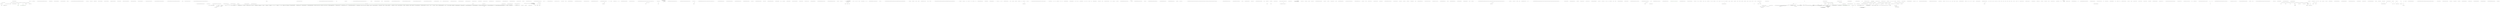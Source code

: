 digraph  {
d42 [cluster="QuantConnect.Algorithm.Framework.Alphas.Analysis.AlphaManager.UpdateScores()", color=green, community=0, label="context.Score.SetScore(scoreType, score, context.CurrentValues.TimeUtc, context.AnalysisEndTimeUtc)", prediction=0, span="132-132"];
d37 [cluster="QuantConnect.Algorithm.Framework.Alphas.Analysis.AlphaManager.UpdateScores()", label="_openAlphaContexts.Values", span="121-121"];
d41 [cluster="QuantConnect.Algorithm.Framework.Alphas.Analysis.AlphaManager.UpdateScores()", label="var score = function.Evaluate(context, scoreType)", span="131-131"];
d39 [cluster="QuantConnect.Algorithm.Framework.Alphas.Analysis.AlphaManager.UpdateScores()", label=ScoreTypes, span="127-127"];
d53 [cluster="QuantConnect.Algorithm.Framework.Alphas.AlphaScore.SetScore(QuantConnect.Algorithm.Framework.Alphas.AlphaScoreType, double, System.DateTime, System.DateTime)", label="Entry QuantConnect.Algorithm.Framework.Alphas.AlphaScore.SetScore(QuantConnect.Algorithm.Framework.Alphas.AlphaScoreType, double, System.DateTime, System.DateTime)", span="72-72"];
d43 [cluster="QuantConnect.Algorithm.Framework.Alphas.Analysis.AlphaManager.UpdateScores()", color=green, community=0, label="context.Score.IsFinalScore", prediction=0, span="136-136"];
d44 [cluster="QuantConnect.Algorithm.Framework.Alphas.Analysis.AlphaManager.UpdateScores()", label="var id = context.Alpha.Id", span="138-138"];
d48 [cluster="QuantConnect.Algorithm.Framework.Alphas.Analysis.AlphaManager.UpdateScores()", label="_updatedAlphaContextsByAlphaId[context.Alpha.Id] = context", span="146-146"];
d60 [label="QuantConnect.Algorithm.Framework.Alphas.Analysis.AlphaManager", span=""];
d35 [cluster="QuantConnect.Algorithm.Framework.Alphas.Analysis.AlphaManager.UpdateScores()", label="_openAlphaContexts.IsEmpty", span="115-115"];
d38 [cluster="QuantConnect.Algorithm.Framework.Alphas.Analysis.AlphaManager.UpdateScores()", label="context.SetCurrentValues(_securityValuesProvider.GetValues(context.Symbol))", span="124-124"];
d49 [cluster="QuantConnect.Algorithm.Framework.Alphas.Analysis.AlphaManager.UpdateScores()", label="Exit QuantConnect.Algorithm.Framework.Alphas.Analysis.AlphaManager.UpdateScores()", span="113-113"];
d40 [cluster="QuantConnect.Algorithm.Framework.Alphas.Analysis.AlphaManager.UpdateScores()", label="var function = _scoreFunctionProvider.GetScoreFunction(context.Alpha.Type, scoreType)", span="130-130"];
d45 [cluster="QuantConnect.Algorithm.Framework.Alphas.Analysis.AlphaManager.UpdateScores()", label="_closedAlphaContexts[id] = context", span="139-139"];
d52 [cluster="QuantConnect.Algorithm.Framework.Alphas.Analysis.IAlphaScoreFunction.Evaluate(QuantConnect.Algorithm.Framework.Alphas.Analysis.AlphaAnalysisContext, QuantConnect.Algorithm.Framework.Alphas.AlphaScoreType)", label="Entry QuantConnect.Algorithm.Framework.Alphas.Analysis.IAlphaScoreFunction.Evaluate(QuantConnect.Algorithm.Framework.Alphas.Analysis.AlphaAnalysisContext, QuantConnect.Algorithm.Framework.Alphas.AlphaScoreType)", span="30-30"];
d47 [cluster="QuantConnect.Algorithm.Framework.Alphas.Analysis.AlphaManager.UpdateScores()", label="_openAlphaContexts.TryRemove(id, out c)", span="142-142"];
d9 [cluster="QuantConnect.Algorithm.Framework.Alphas.Analysis.AlphaManager.AlphaManager(QuantConnect.Algorithm.Framework.Alphas.Analysis.ISecurityValuesProvider, QuantConnect.Algorithm.Framework.Alphas.Analysis.IAlphaScoreFunctionProvider, double)", label="_scoreFunctionProvider = scoreFunctionProvider", span="74-74"];
d10 [cluster="QuantConnect.Algorithm.Framework.Alphas.Analysis.AlphaManager.AlphaManager(QuantConnect.Algorithm.Framework.Alphas.Analysis.ISecurityValuesProvider, QuantConnect.Algorithm.Framework.Alphas.Analysis.IAlphaScoreFunctionProvider, double)", label="_securityValuesProvider = securityValuesProvider", span="75-75"];
d11 [cluster="QuantConnect.Algorithm.Framework.Alphas.Analysis.AlphaManager.AlphaManager(QuantConnect.Algorithm.Framework.Alphas.Analysis.ISecurityValuesProvider, QuantConnect.Algorithm.Framework.Alphas.Analysis.IAlphaScoreFunctionProvider, double)", label="_extraAnalysisPeriodRatio = extraAnalysisPeriodRatio", span="76-76"];
d12 [cluster="QuantConnect.Algorithm.Framework.Alphas.Analysis.AlphaManager.AlphaManager(QuantConnect.Algorithm.Framework.Alphas.Analysis.ISecurityValuesProvider, QuantConnect.Algorithm.Framework.Alphas.Analysis.IAlphaScoreFunctionProvider, double)", label="_openAlphaContexts = new ConcurrentDictionary<Guid, AlphaAnalysisContext>()", span="78-78"];
d13 [cluster="QuantConnect.Algorithm.Framework.Alphas.Analysis.AlphaManager.AlphaManager(QuantConnect.Algorithm.Framework.Alphas.Analysis.ISecurityValuesProvider, QuantConnect.Algorithm.Framework.Alphas.Analysis.IAlphaScoreFunctionProvider, double)", label="_closedAlphaContexts = new ConcurrentDictionary<Guid, AlphaAnalysisContext>()", span="79-79"];
d14 [cluster="QuantConnect.Algorithm.Framework.Alphas.Analysis.AlphaManager.AlphaManager(QuantConnect.Algorithm.Framework.Alphas.Analysis.ISecurityValuesProvider, QuantConnect.Algorithm.Framework.Alphas.Analysis.IAlphaScoreFunctionProvider, double)", label="_updatedAlphaContextsByAlphaId = new ConcurrentDictionary<Guid, AlphaAnalysisContext>()", span="80-80"];
d21 [cluster="QuantConnect.Algorithm.Framework.Alphas.Analysis.AlphaManager.AddAlphas(QuantConnect.Algorithm.Framework.Alphas.AlphaCollection)", label="var initialValues = _securityValuesProvider.GetValues(alpha.Symbol)", span="91-91"];
d22 [cluster="QuantConnect.Algorithm.Framework.Alphas.Analysis.AlphaManager.AddAlphas(QuantConnect.Algorithm.Framework.Alphas.AlphaCollection)", label="var analysisPeriod = alpha.Period + TimeSpan.FromTicks((long) (_extraAnalysisPeriodRatio * alpha.Period.Ticks))", span="92-92"];
d23 [cluster="QuantConnect.Algorithm.Framework.Alphas.Analysis.AlphaManager.AddAlphas(QuantConnect.Algorithm.Framework.Alphas.AlphaCollection)", label="_openAlphaContexts[alpha.Id] = new AlphaAnalysisContext(alpha, initialValues, analysisPeriod)", span="93-93"];
d31 [cluster="QuantConnect.Algorithm.Framework.Alphas.Analysis.AlphaManager.RemoveAlphas(System.Collections.Generic.IEnumerable<System.Guid>)", label="_closedAlphaContexts.TryRemove(id, out context)", span="106-106"];
d55 [cluster="QuantConnect.Algorithm.Framework.Alphas.Analysis.AlphaManager.GetUpdatedContexts()", label="_updatedAlphaContextsByAlphaId.Values", span="158-158"];
d57 [cluster="QuantConnect.Algorithm.Framework.Alphas.Analysis.AlphaManager.GetUpdatedContexts()", label="_updatedAlphaContextsByAlphaId.TryRemove(context.Alpha.Id, out c)", span="161-161"];
d34 [cluster="QuantConnect.Algorithm.Framework.Alphas.Analysis.AlphaManager.UpdateScores()", label="Entry QuantConnect.Algorithm.Framework.Alphas.Analysis.AlphaManager.UpdateScores()", span="113-113"];
d36 [cluster="QuantConnect.Algorithm.Framework.Alphas.Analysis.AlphaManager.UpdateScores()", label="return;", span="118-118"];
d25 [cluster="QuantConnect.Algorithm.Framework.Alphas.Analysis.ISecurityValuesProvider.GetValues(QuantConnect.Symbol)", label="Entry QuantConnect.Algorithm.Framework.Alphas.Analysis.ISecurityValuesProvider.GetValues(QuantConnect.Symbol)", span="28-28"];
d50 [cluster="QuantConnect.Algorithm.Framework.Alphas.Analysis.AlphaAnalysisContext.SetCurrentValues(QuantConnect.Algorithm.Framework.Alphas.Analysis.SecurityValues)", label="Entry QuantConnect.Algorithm.Framework.Alphas.Analysis.AlphaAnalysisContext.SetCurrentValues(QuantConnect.Algorithm.Framework.Alphas.Analysis.SecurityValues)", span="95-95"];
d51 [cluster="QuantConnect.Algorithm.Framework.Alphas.Analysis.IAlphaScoreFunctionProvider.GetScoreFunction(QuantConnect.Algorithm.Framework.Alphas.AlphaType, QuantConnect.Algorithm.Framework.Alphas.AlphaScoreType)", label="Entry QuantConnect.Algorithm.Framework.Alphas.Analysis.IAlphaScoreFunctionProvider.GetScoreFunction(QuantConnect.Algorithm.Framework.Alphas.AlphaType, QuantConnect.Algorithm.Framework.Alphas.AlphaScoreType)", span="28-28"];
d46 [cluster="QuantConnect.Algorithm.Framework.Alphas.Analysis.AlphaManager.UpdateScores()", label="AlphaAnalysisContext c", span="141-141"];
d33 [cluster="System.Collections.Concurrent.ConcurrentDictionary<TKey, TValue>.TryRemove(TKey, out TValue)", label="Entry System.Collections.Concurrent.ConcurrentDictionary<TKey, TValue>.TryRemove(TKey, out TValue)", span="0-0"];
d6 [cluster="QuantConnect.Algorithm.Framework.Alphas.Analysis.AlphaManager.AlphaManager(QuantConnect.Algorithm.Framework.Alphas.Analysis.ISecurityValuesProvider, QuantConnect.Algorithm.Framework.Alphas.Analysis.IAlphaScoreFunctionProvider, double)", label="Entry QuantConnect.Algorithm.Framework.Alphas.Analysis.AlphaManager.AlphaManager(QuantConnect.Algorithm.Framework.Alphas.Analysis.ISecurityValuesProvider, QuantConnect.Algorithm.Framework.Alphas.Analysis.IAlphaScoreFunctionProvider, double)", span="67-67"];
d7 [cluster="QuantConnect.Algorithm.Framework.Alphas.Analysis.AlphaManager.AlphaManager(QuantConnect.Algorithm.Framework.Alphas.Analysis.ISecurityValuesProvider, QuantConnect.Algorithm.Framework.Alphas.Analysis.IAlphaScoreFunctionProvider, double)", label="extraAnalysisPeriodRatio < 0", span="69-69"];
d18 [cluster="System.Collections.Concurrent.ConcurrentDictionary<TKey, TValue>.ConcurrentDictionary()", label="Entry System.Collections.Concurrent.ConcurrentDictionary<TKey, TValue>.ConcurrentDictionary()", span="0-0"];
d15 [cluster="QuantConnect.Algorithm.Framework.Alphas.Analysis.AlphaManager.AlphaManager(QuantConnect.Algorithm.Framework.Alphas.Analysis.ISecurityValuesProvider, QuantConnect.Algorithm.Framework.Alphas.Analysis.IAlphaScoreFunctionProvider, double)", label="Exit QuantConnect.Algorithm.Framework.Alphas.Analysis.AlphaManager.AlphaManager(QuantConnect.Algorithm.Framework.Alphas.Analysis.ISecurityValuesProvider, QuantConnect.Algorithm.Framework.Alphas.Analysis.IAlphaScoreFunctionProvider, double)", span="67-67"];
d20 [cluster="QuantConnect.Algorithm.Framework.Alphas.Analysis.AlphaManager.AddAlphas(QuantConnect.Algorithm.Framework.Alphas.AlphaCollection)", label="collection.Alphas", span="89-89"];
d26 [cluster="System.TimeSpan.FromTicks(long)", label="Entry System.TimeSpan.FromTicks(long)", span="0-0"];
d27 [cluster="QuantConnect.Algorithm.Framework.Alphas.Analysis.AlphaAnalysisContext.AlphaAnalysisContext(QuantConnect.Algorithm.Framework.Alphas.Alpha, QuantConnect.Algorithm.Framework.Alphas.Analysis.SecurityValues, System.TimeSpan)", label="Entry QuantConnect.Algorithm.Framework.Alphas.Analysis.AlphaAnalysisContext.AlphaAnalysisContext(QuantConnect.Algorithm.Framework.Alphas.Alpha, QuantConnect.Algorithm.Framework.Alphas.Analysis.SecurityValues, System.TimeSpan)", span="80-80"];
d29 [cluster="QuantConnect.Algorithm.Framework.Alphas.Analysis.AlphaManager.RemoveAlphas(System.Collections.Generic.IEnumerable<System.Guid>)", label=alphaIds, span="103-103"];
d30 [cluster="QuantConnect.Algorithm.Framework.Alphas.Analysis.AlphaManager.RemoveAlphas(System.Collections.Generic.IEnumerable<System.Guid>)", label="AlphaAnalysisContext context", span="105-105"];
d54 [cluster="QuantConnect.Algorithm.Framework.Alphas.Analysis.AlphaManager.GetUpdatedContexts()", label="Entry QuantConnect.Algorithm.Framework.Alphas.Analysis.AlphaManager.GetUpdatedContexts()", span="156-156"];
d58 [cluster="QuantConnect.Algorithm.Framework.Alphas.Analysis.AlphaManager.GetUpdatedContexts()", label="yield return context;", span="162-162"];
d56 [cluster="QuantConnect.Algorithm.Framework.Alphas.Analysis.AlphaManager.GetUpdatedContexts()", label="AlphaAnalysisContext c", span="160-160"];
d59 [cluster="QuantConnect.Algorithm.Framework.Alphas.Analysis.AlphaManager.GetUpdatedContexts()", label="Exit QuantConnect.Algorithm.Framework.Alphas.Analysis.AlphaManager.GetUpdatedContexts()", span="156-156"];
d8 [cluster="QuantConnect.Algorithm.Framework.Alphas.Analysis.AlphaManager.AlphaManager(QuantConnect.Algorithm.Framework.Alphas.Analysis.ISecurityValuesProvider, QuantConnect.Algorithm.Framework.Alphas.Analysis.IAlphaScoreFunctionProvider, double)", label="throw new ArgumentOutOfRangeException(nameof(extraAnalysisPeriodRatio), ''extraAnalysisPeriodRatio must be greater than or equal to zero.'');", span="71-71"];
d19 [cluster="QuantConnect.Algorithm.Framework.Alphas.Analysis.AlphaManager.AddAlphas(QuantConnect.Algorithm.Framework.Alphas.AlphaCollection)", label="Entry QuantConnect.Algorithm.Framework.Alphas.Analysis.AlphaManager.AddAlphas(QuantConnect.Algorithm.Framework.Alphas.AlphaCollection)", span="87-87"];
d24 [cluster="QuantConnect.Algorithm.Framework.Alphas.Analysis.AlphaManager.AddAlphas(QuantConnect.Algorithm.Framework.Alphas.AlphaCollection)", label="Exit QuantConnect.Algorithm.Framework.Alphas.Analysis.AlphaManager.AddAlphas(QuantConnect.Algorithm.Framework.Alphas.AlphaCollection)", span="87-87"];
d28 [cluster="QuantConnect.Algorithm.Framework.Alphas.Analysis.AlphaManager.RemoveAlphas(System.Collections.Generic.IEnumerable<System.Guid>)", label="Entry QuantConnect.Algorithm.Framework.Alphas.Analysis.AlphaManager.RemoveAlphas(System.Collections.Generic.IEnumerable<System.Guid>)", span="101-101"];
d32 [cluster="QuantConnect.Algorithm.Framework.Alphas.Analysis.AlphaManager.RemoveAlphas(System.Collections.Generic.IEnumerable<System.Guid>)", label="Exit QuantConnect.Algorithm.Framework.Alphas.Analysis.AlphaManager.RemoveAlphas(System.Collections.Generic.IEnumerable<System.Guid>)", span="101-101"];
d16 [cluster="System.ArgumentOutOfRangeException.ArgumentOutOfRangeException(string, string)", label="Entry System.ArgumentOutOfRangeException.ArgumentOutOfRangeException(string, string)", span="0-0"];
d17 [cluster="Unk.nameof", label="Entry Unk.nameof", span=""];
m0_2 [cluster="QuantConnect.Brokerages.ISymbolMapper.GetLeanSymbol(string, QuantConnect.SecurityType, string)", file="AlphaScore.cs", label="Entry QuantConnect.Brokerages.ISymbolMapper.GetLeanSymbol(string, QuantConnect.SecurityType, string)", span="36-36"];
m0_3 [cluster="QuantConnect.Brokerages.ISymbolMapper.GetLeanSymbol(string, QuantConnect.SecurityType, string)", file="AlphaScore.cs", label="Exit QuantConnect.Brokerages.ISymbolMapper.GetLeanSymbol(string, QuantConnect.SecurityType, string)", span="36-36"];
m0_0 [cluster="QuantConnect.Brokerages.ISymbolMapper.GetBrokerageSymbol(QuantConnect.Symbol)", file="AlphaScore.cs", label="Entry QuantConnect.Brokerages.ISymbolMapper.GetBrokerageSymbol(QuantConnect.Symbol)", span="27-27"];
m0_1 [cluster="QuantConnect.Brokerages.ISymbolMapper.GetBrokerageSymbol(QuantConnect.Symbol)", file="AlphaScore.cs", label="Exit QuantConnect.Brokerages.ISymbolMapper.GetBrokerageSymbol(QuantConnect.Symbol)", span="27-27"];
m1_185 [cluster="QuantConnect.Util.FuncTextWriter.FuncTextWriter(System.Action<string>)", file="BacktestingResultHandler.cs", label="Entry QuantConnect.Util.FuncTextWriter.FuncTextWriter(System.Action<string>)", span="40-40"];
m1_326 [cluster="QuantConnect.Interfaces.IAlgorithm.GetChartUpdates(bool)", file="BacktestingResultHandler.cs", label="Entry QuantConnect.Interfaces.IAlgorithm.GetChartUpdates(bool)", span="511-511"];
m1_48 [cluster="System.Collections.Concurrent.ConcurrentQueue<T>.TryDequeue(out T)", file="BacktestingResultHandler.cs", label="Entry System.Collections.Concurrent.ConcurrentQueue<T>.TryDequeue(out T)", span="0-0"];
m1_194 [cluster="QuantConnect.Packets.DebugPacket.DebugPacket(int, string, string, string, bool)", file="BacktestingResultHandler.cs", label="Entry QuantConnect.Packets.DebugPacket.DebugPacket(int, string, string, string, bool)", span="74-74"];
m1_222 [cluster="QuantConnect.Packets.HandledErrorPacket.HandledErrorPacket(string, string, string)", file="BacktestingResultHandler.cs", label="Entry QuantConnect.Packets.HandledErrorPacket.HandledErrorPacket(string, string, string)", span="54-54"];
m1_295 [cluster="QuantConnect.Lean.Engine.Results.BacktestingResultHandler.SetChartSubscription(string)", file="BacktestingResultHandler.cs", label="Entry QuantConnect.Lean.Engine.Results.BacktestingResultHandler.SetChartSubscription(string)", span="791-791"];
m1_296 [cluster="QuantConnect.Lean.Engine.Results.BacktestingResultHandler.SetChartSubscription(string)", file="BacktestingResultHandler.cs", label="Exit QuantConnect.Lean.Engine.Results.BacktestingResultHandler.SetChartSubscription(string)", span="791-791"];
m1_19 [cluster="System.Collections.Generic.Dictionary<TKey, TValue>.Add(TKey, TValue)", file="BacktestingResultHandler.cs", label="Entry System.Collections.Generic.Dictionary<TKey, TValue>.Add(TKey, TValue)", span="0-0"];
m1_196 [cluster="System.DateTime.ToString(string)", file="BacktestingResultHandler.cs", label="Entry System.DateTime.ToString(string)", span="0-0"];
m1_138 [cluster="QuantConnect.Lean.Engine.Results.BaseResultsHandler.SaveResults(string, QuantConnect.Result)", file="BacktestingResultHandler.cs", label="Entry QuantConnect.Lean.Engine.Results.BaseResultsHandler.SaveResults(string, QuantConnect.Result)", span="29-29"];
m1_214 [cluster="QuantConnect.Lean.Engine.Results.BacktestingResultHandler.ErrorMessage(string, string)", file="BacktestingResultHandler.cs", label="Entry QuantConnect.Lean.Engine.Results.BacktestingResultHandler.ErrorMessage(string, string)", span="587-587"];
m1_215 [cluster="QuantConnect.Lean.Engine.Results.BacktestingResultHandler.ErrorMessage(string, string)", file="BacktestingResultHandler.cs", label="message == _errorMessage", span="589-589"];
m1_219 [cluster="QuantConnect.Lean.Engine.Results.BacktestingResultHandler.ErrorMessage(string, string)", file="BacktestingResultHandler.cs", label="Messages.Enqueue(new HandledErrorPacket(_backtestId, message, stacktrace))", span="591-591"];
m1_220 [cluster="QuantConnect.Lean.Engine.Results.BacktestingResultHandler.ErrorMessage(string, string)", file="BacktestingResultHandler.cs", label="_errorMessage = message", span="592-592"];
m1_216 [cluster="QuantConnect.Lean.Engine.Results.BacktestingResultHandler.ErrorMessage(string, string)", file="BacktestingResultHandler.cs", label="return;", span="589-589"];
m1_217 [cluster="QuantConnect.Lean.Engine.Results.BacktestingResultHandler.ErrorMessage(string, string)", file="BacktestingResultHandler.cs", label="Messages.Count > 500", span="590-590"];
m1_218 [cluster="QuantConnect.Lean.Engine.Results.BacktestingResultHandler.ErrorMessage(string, string)", file="BacktestingResultHandler.cs", label="return;", span="590-590"];
m1_221 [cluster="QuantConnect.Lean.Engine.Results.BacktestingResultHandler.ErrorMessage(string, string)", file="BacktestingResultHandler.cs", label="Exit QuantConnect.Lean.Engine.Results.BacktestingResultHandler.ErrorMessage(string, string)", span="587-587"];
m1_17 [cluster="System.Collections.Concurrent.ConcurrentDictionary<K, V>.AddOrUpdate<K, V>(K, V)", file="BacktestingResultHandler.cs", label="Entry System.Collections.Concurrent.ConcurrentDictionary<K, V>.AddOrUpdate<K, V>(K, V)", span="134-134"];
m1_187 [cluster="System.Console.SetError(System.IO.TextWriter)", file="BacktestingResultHandler.cs", label="Entry System.Console.SetError(System.IO.TextWriter)", span="0-0"];
m1_188 [cluster="QuantConnect.Lean.Engine.Results.BacktestingResultHandler.DebugMessage(string)", file="BacktestingResultHandler.cs", label="Entry QuantConnect.Lean.Engine.Results.BacktestingResultHandler.DebugMessage(string)", span="528-528"];
m1_189 [cluster="QuantConnect.Lean.Engine.Results.BacktestingResultHandler.DebugMessage(string)", file="BacktestingResultHandler.cs", label="Messages.Enqueue(new DebugPacket(_job.ProjectId, _backtestId, _compileId, message))", span="530-530"];
m1_191 [cluster="QuantConnect.Lean.Engine.Results.BacktestingResultHandler.DebugMessage(string)", file="BacktestingResultHandler.cs", label="_log.Add(_algorithm.Time.ToString(DateFormat.UI) + '' '' + message)", span="535-535"];
m1_192 [cluster="QuantConnect.Lean.Engine.Results.BacktestingResultHandler.DebugMessage(string)", file="BacktestingResultHandler.cs", label="_debugMessage = message", span="537-537"];
m1_190 [cluster="QuantConnect.Lean.Engine.Results.BacktestingResultHandler.DebugMessage(string)", file="BacktestingResultHandler.cs", label="_algorithm != null", span="533-533"];
m1_193 [cluster="QuantConnect.Lean.Engine.Results.BacktestingResultHandler.DebugMessage(string)", file="BacktestingResultHandler.cs", label="Exit QuantConnect.Lean.Engine.Results.BacktestingResultHandler.DebugMessage(string)", span="528-528"];
m1_281 [cluster="QuantConnect.Lean.Engine.Results.BacktestingResultHandler.SendStatusUpdate(QuantConnect.AlgorithmStatus, string)", file="BacktestingResultHandler.cs", label="Entry QuantConnect.Lean.Engine.Results.BacktestingResultHandler.SendStatusUpdate(QuantConnect.AlgorithmStatus, string)", span="749-749"];
m1_282 [cluster="QuantConnect.Lean.Engine.Results.BacktestingResultHandler.SendStatusUpdate(QuantConnect.AlgorithmStatus, string)", file="BacktestingResultHandler.cs", label="var statusPacket = new AlgorithmStatusPacket(_job.AlgorithmId, _job.ProjectId, status, message)", span="751-751"];
m1_283 [cluster="QuantConnect.Lean.Engine.Results.BacktestingResultHandler.SendStatusUpdate(QuantConnect.AlgorithmStatus, string)", file="BacktestingResultHandler.cs", label="_messagingHandler.Send(statusPacket)", span="752-752"];
m1_284 [cluster="QuantConnect.Lean.Engine.Results.BacktestingResultHandler.SendStatusUpdate(QuantConnect.AlgorithmStatus, string)", file="BacktestingResultHandler.cs", label="Exit QuantConnect.Lean.Engine.Results.BacktestingResultHandler.SendStatusUpdate(QuantConnect.AlgorithmStatus, string)", span="749-749"];
m1_104 [cluster="QuantConnect.Lean.Engine.Results.BacktestingResultHandler.StoreResult(QuantConnect.Packets.Packet, bool)", file="BacktestingResultHandler.cs", label="Entry QuantConnect.Lean.Engine.Results.BacktestingResultHandler.StoreResult(QuantConnect.Packets.Packet, bool)", span="398-398"];
m1_127 [cluster="QuantConnect.Lean.Engine.Results.BacktestingResultHandler.StoreResult(QuantConnect.Packets.Packet, bool)", file="BacktestingResultHandler.cs", label=_chartLock, span="402-402"];
m1_128 [cluster="QuantConnect.Lean.Engine.Results.BacktestingResultHandler.StoreResult(QuantConnect.Packets.Packet, bool)", file="BacktestingResultHandler.cs", label="packet.Type != PacketType.BacktestResult", span="405-405"];
m1_130 [cluster="QuantConnect.Lean.Engine.Results.BacktestingResultHandler.StoreResult(QuantConnect.Packets.Packet, bool)", file="BacktestingResultHandler.cs", label="var result = packet as BacktestResultPacket", span="408-408"];
m1_129 [cluster="QuantConnect.Lean.Engine.Results.BacktestingResultHandler.StoreResult(QuantConnect.Packets.Packet, bool)", file="BacktestingResultHandler.cs", label="return;", span="405-405"];
m1_131 [cluster="QuantConnect.Lean.Engine.Results.BacktestingResultHandler.StoreResult(QuantConnect.Packets.Packet, bool)", file="BacktestingResultHandler.cs", label="result != null", span="410-410"];
m1_133 [cluster="QuantConnect.Lean.Engine.Results.BacktestingResultHandler.StoreResult(QuantConnect.Packets.Packet, bool)", file="BacktestingResultHandler.cs", label="SaveResults(key, result.Results)", span="416-416"];
m1_132 [cluster="QuantConnect.Lean.Engine.Results.BacktestingResultHandler.StoreResult(QuantConnect.Packets.Packet, bool)", file="BacktestingResultHandler.cs", label="var key = _job.BacktestId + ''.json''", span="413-413"];
m1_134 [cluster="QuantConnect.Lean.Engine.Results.BacktestingResultHandler.StoreResult(QuantConnect.Packets.Packet, bool)", file="BacktestingResultHandler.cs", label="Log.Error(''BacktestingResultHandler.StoreResult(): Result Null.'')", span="420-420"];
m1_135 [cluster="QuantConnect.Lean.Engine.Results.BacktestingResultHandler.StoreResult(QuantConnect.Packets.Packet, bool)", file="BacktestingResultHandler.cs", label=Exception, span="424-424"];
m1_136 [cluster="QuantConnect.Lean.Engine.Results.BacktestingResultHandler.StoreResult(QuantConnect.Packets.Packet, bool)", file="BacktestingResultHandler.cs", label="Log.Error(err)", span="426-426"];
m1_137 [cluster="QuantConnect.Lean.Engine.Results.BacktestingResultHandler.StoreResult(QuantConnect.Packets.Packet, bool)", file="BacktestingResultHandler.cs", label="Exit QuantConnect.Lean.Engine.Results.BacktestingResultHandler.StoreResult(QuantConnect.Packets.Packet, bool)", span="398-398"];
m1_267 [cluster="System.Collections.Concurrent.ConcurrentDictionary<TKey, TValue>.ContainsKey(TKey)", file="BacktestingResultHandler.cs", label="Entry System.Collections.Concurrent.ConcurrentDictionary<TKey, TValue>.ContainsKey(TKey)", span="0-0"];
m1_105 [cluster="QuantConnect.Lean.Engine.Results.BacktestingResultHandler.SplitPackets(System.Collections.Generic.Dictionary<string, QuantConnect.Chart>, System.Collections.Generic.Dictionary<int, QuantConnect.Orders.Order>, System.Collections.Generic.Dictionary<string, string>, decimal)", file="BacktestingResultHandler.cs", label="Entry QuantConnect.Lean.Engine.Results.BacktestingResultHandler.SplitPackets(System.Collections.Generic.Dictionary<string, QuantConnect.Chart>, System.Collections.Generic.Dictionary<int, QuantConnect.Orders.Order>, System.Collections.Generic.Dictionary<string, string>, decimal)", span="364-364"];
m1_112 [cluster="QuantConnect.Lean.Engine.Results.BacktestingResultHandler.SplitPackets(System.Collections.Generic.Dictionary<string, QuantConnect.Chart>, System.Collections.Generic.Dictionary<int, QuantConnect.Orders.Order>, System.Collections.Generic.Dictionary<string, string>, decimal)", file="BacktestingResultHandler.cs", label="var splitPackets = new List<BacktestResultPacket>()", span="367-367"];
m1_113 [cluster="QuantConnect.Lean.Engine.Results.BacktestingResultHandler.SplitPackets(System.Collections.Generic.Dictionary<string, QuantConnect.Chart>, System.Collections.Generic.Dictionary<int, QuantConnect.Orders.Order>, System.Collections.Generic.Dictionary<string, string>, decimal)", file="BacktestingResultHandler.cs", label="deltaCharts.Values", span="368-368"];
m1_115 [cluster="QuantConnect.Lean.Engine.Results.BacktestingResultHandler.SplitPackets(System.Collections.Generic.Dictionary<string, QuantConnect.Chart>, System.Collections.Generic.Dictionary<int, QuantConnect.Orders.Order>, System.Collections.Generic.Dictionary<string, string>, decimal)", file="BacktestingResultHandler.cs", label="splitPackets.Add(new BacktestResultPacket(_job, new BacktestResult\r\n                {\r\n                    IsFrameworkAlgorithm = _algorithm.IsFrameworkAlgorithm,\r\n                    Charts = new Dictionary<string, Chart>()\r\n                    {\r\n                        {chart.Name, chart}\r\n                    }\r\n                }, progress))", span="373-380"];
m1_116 [cluster="QuantConnect.Lean.Engine.Results.BacktestingResultHandler.SplitPackets(System.Collections.Generic.Dictionary<string, QuantConnect.Chart>, System.Collections.Generic.Dictionary<int, QuantConnect.Orders.Order>, System.Collections.Generic.Dictionary<string, string>, decimal)", file="BacktestingResultHandler.cs", label="splitPackets.Add(new BacktestResultPacket(_job, new BacktestResult { IsFrameworkAlgorithm = _algorithm.IsFrameworkAlgorithm, Orders = deltaOrders }, progress))", span="384-384"];
m1_117 [cluster="QuantConnect.Lean.Engine.Results.BacktestingResultHandler.SplitPackets(System.Collections.Generic.Dictionary<string, QuantConnect.Chart>, System.Collections.Generic.Dictionary<int, QuantConnect.Orders.Order>, System.Collections.Generic.Dictionary<string, string>, decimal)", file="BacktestingResultHandler.cs", label="splitPackets.Add(new BacktestResultPacket(_job, new BacktestResult { IsFrameworkAlgorithm = _algorithm.IsFrameworkAlgorithm, RuntimeStatistics = runtimeStatistics }, progress))", span="387-387"];
m1_118 [cluster="QuantConnect.Lean.Engine.Results.BacktestingResultHandler.SplitPackets(System.Collections.Generic.Dictionary<string, QuantConnect.Chart>, System.Collections.Generic.Dictionary<int, QuantConnect.Orders.Order>, System.Collections.Generic.Dictionary<string, string>, decimal)", file="BacktestingResultHandler.cs", label="return splitPackets;", span="389-389"];
m1_114 [cluster="QuantConnect.Lean.Engine.Results.BacktestingResultHandler.SplitPackets(System.Collections.Generic.Dictionary<string, QuantConnect.Chart>, System.Collections.Generic.Dictionary<int, QuantConnect.Orders.Order>, System.Collections.Generic.Dictionary<string, string>, decimal)", file="BacktestingResultHandler.cs", label="chart.Series.Values.Sum(x => x.Values.Count) == 0", span="371-371"];
m1_119 [cluster="QuantConnect.Lean.Engine.Results.BacktestingResultHandler.SplitPackets(System.Collections.Generic.Dictionary<string, QuantConnect.Chart>, System.Collections.Generic.Dictionary<int, QuantConnect.Orders.Order>, System.Collections.Generic.Dictionary<string, string>, decimal)", file="BacktestingResultHandler.cs", label="Exit QuantConnect.Lean.Engine.Results.BacktestingResultHandler.SplitPackets(System.Collections.Generic.Dictionary<string, QuantConnect.Chart>, System.Collections.Generic.Dictionary<int, QuantConnect.Orders.Order>, System.Collections.Generic.Dictionary<string, string>, decimal)", span="364-364"];
m1_251 [cluster="QuantConnect.Lean.Engine.Results.BacktestingResultHandler.SamplePerformance(System.DateTime, decimal)", file="BacktestingResultHandler.cs", label="Entry QuantConnect.Lean.Engine.Results.BacktestingResultHandler.SamplePerformance(System.DateTime, decimal)", span="664-664"];
m1_252 [cluster="QuantConnect.Lean.Engine.Results.BacktestingResultHandler.SamplePerformance(System.DateTime, decimal)", file="BacktestingResultHandler.cs", label="Sample(''Strategy Equity'', ''Daily Performance'', 1, SeriesType.Bar, time, value, ''%'')", span="667-667"];
m1_253 [cluster="QuantConnect.Lean.Engine.Results.BacktestingResultHandler.SamplePerformance(System.DateTime, decimal)", file="BacktestingResultHandler.cs", label="Exit QuantConnect.Lean.Engine.Results.BacktestingResultHandler.SamplePerformance(System.DateTime, decimal)", span="664-664"];
m1_254 [cluster="QuantConnect.Lean.Engine.Results.BacktestingResultHandler.SampleBenchmark(System.DateTime, decimal)", file="BacktestingResultHandler.cs", label="Entry QuantConnect.Lean.Engine.Results.BacktestingResultHandler.SampleBenchmark(System.DateTime, decimal)", span="676-676"];
m1_255 [cluster="QuantConnect.Lean.Engine.Results.BacktestingResultHandler.SampleBenchmark(System.DateTime, decimal)", file="BacktestingResultHandler.cs", label="Sample(''Benchmark'', ''Benchmark'', 0, SeriesType.Line, time, value, ''$'')", span="678-678"];
m1_256 [cluster="QuantConnect.Lean.Engine.Results.BacktestingResultHandler.SampleBenchmark(System.DateTime, decimal)", file="BacktestingResultHandler.cs", label="Exit QuantConnect.Lean.Engine.Results.BacktestingResultHandler.SampleBenchmark(System.DateTime, decimal)", span="676-676"];
m1_123 [cluster="System.Collections.Generic.List<T>.Add(T)", file="BacktestingResultHandler.cs", label="Entry System.Collections.Generic.List<T>.Add(T)", span="0-0"];
m1_247 [cluster="QuantConnect.Lean.Engine.Results.BacktestingResultHandler.SampleEquity(System.DateTime, decimal)", file="BacktestingResultHandler.cs", label="Entry QuantConnect.Lean.Engine.Results.BacktestingResultHandler.SampleEquity(System.DateTime, decimal)", span="650-650"];
m1_248 [cluster="QuantConnect.Lean.Engine.Results.BacktestingResultHandler.SampleEquity(System.DateTime, decimal)", file="BacktestingResultHandler.cs", label="Sample(''Strategy Equity'', ''Equity'', 0, SeriesType.Candle, time, value, ''$'')", span="653-653"];
m1_249 [cluster="QuantConnect.Lean.Engine.Results.BacktestingResultHandler.SampleEquity(System.DateTime, decimal)", file="BacktestingResultHandler.cs", label="_daysProcessed = (time - _job.PeriodStart).TotalDays", span="656-656"];
m1_250 [cluster="QuantConnect.Lean.Engine.Results.BacktestingResultHandler.SampleEquity(System.DateTime, decimal)", file="BacktestingResultHandler.cs", label="Exit QuantConnect.Lean.Engine.Results.BacktestingResultHandler.SampleEquity(System.DateTime, decimal)", span="650-650"];
m1_270 [cluster="QuantConnect.Lean.Engine.Results.BacktestingResultHandler.Exit()", file="BacktestingResultHandler.cs", label="Entry QuantConnect.Lean.Engine.Results.BacktestingResultHandler.Exit()", span="719-719"];
m1_271 [cluster="QuantConnect.Lean.Engine.Results.BacktestingResultHandler.Exit()", file="BacktestingResultHandler.cs", label="!_exitTriggered", span="722-722"];
m1_272 [cluster="QuantConnect.Lean.Engine.Results.BacktestingResultHandler.Exit()", file="BacktestingResultHandler.cs", label="ProcessSynchronousEvents(true)", span="724-724"];
m1_275 [cluster="QuantConnect.Lean.Engine.Results.BacktestingResultHandler.Exit()", file="BacktestingResultHandler.cs", label="_exitTriggered = true", span="730-730"];
m1_273 [cluster="QuantConnect.Lean.Engine.Results.BacktestingResultHandler.Exit()", file="BacktestingResultHandler.cs", label="var logLocation = SaveLogs(_job.BacktestId, _log)", span="725-725"];
m1_274 [cluster="QuantConnect.Lean.Engine.Results.BacktestingResultHandler.Exit()", file="BacktestingResultHandler.cs", label="SystemDebugMessage(''Your log was successfully created and can be retrieved from: '' + logLocation)", span="726-726"];
m1_276 [cluster="QuantConnect.Lean.Engine.Results.BacktestingResultHandler.Exit()", file="BacktestingResultHandler.cs", label="Exit QuantConnect.Lean.Engine.Results.BacktestingResultHandler.Exit()", span="719-719"];
m1_269 [cluster="System.Collections.Generic.List<T>.AddRange(System.Collections.Generic.IEnumerable<T>)", file="BacktestingResultHandler.cs", label="Entry System.Collections.Generic.List<T>.AddRange(System.Collections.Generic.IEnumerable<T>)", span="0-0"];
m1_51 [cluster="QuantConnect.Logging.Log.Error(System.Exception, string, bool)", file="BacktestingResultHandler.cs", label="Entry QuantConnect.Logging.Log.Error(System.Exception, string, bool)", span="98-98"];
m1_12 [cluster="System.Collections.Concurrent.ConcurrentQueue<T>.ConcurrentQueue()", file="BacktestingResultHandler.cs", label="Entry System.Collections.Concurrent.ConcurrentQueue<T>.ConcurrentQueue()", span="0-0"];
m1_204 [cluster="QuantConnect.Lean.Engine.Results.BacktestingResultHandler.LogMessage(string)", file="BacktestingResultHandler.cs", label="Entry QuantConnect.Lean.Engine.Results.BacktestingResultHandler.LogMessage(string)", span="560-560"];
m1_205 [cluster="QuantConnect.Lean.Engine.Results.BacktestingResultHandler.LogMessage(string)", file="BacktestingResultHandler.cs", label="Messages.Enqueue(new LogPacket(_backtestId, message))", span="562-562"];
m1_207 [cluster="QuantConnect.Lean.Engine.Results.BacktestingResultHandler.LogMessage(string)", file="BacktestingResultHandler.cs", label="_log.Add(_algorithm.Time.ToString(DateFormat.UI) + '' '' + message)", span="566-566"];
m1_206 [cluster="QuantConnect.Lean.Engine.Results.BacktestingResultHandler.LogMessage(string)", file="BacktestingResultHandler.cs", label="_algorithm != null", span="564-564"];
m1_208 [cluster="QuantConnect.Lean.Engine.Results.BacktestingResultHandler.LogMessage(string)", file="BacktestingResultHandler.cs", label="Exit QuantConnect.Lean.Engine.Results.BacktestingResultHandler.LogMessage(string)", span="560-560"];
m1_286 [cluster="QuantConnect.Lean.Engine.Results.BacktestingResultHandler.SampleAssetPrices(QuantConnect.Symbol, System.DateTime, decimal)", file="BacktestingResultHandler.cs", label="Entry QuantConnect.Lean.Engine.Results.BacktestingResultHandler.SampleAssetPrices(QuantConnect.Symbol, System.DateTime, decimal)", span="761-761"];
m1_287 [cluster="QuantConnect.Lean.Engine.Results.BacktestingResultHandler.SampleAssetPrices(QuantConnect.Symbol, System.DateTime, decimal)", file="BacktestingResultHandler.cs", label="Exit QuantConnect.Lean.Engine.Results.BacktestingResultHandler.SampleAssetPrices(QuantConnect.Symbol, System.DateTime, decimal)", span="761-761"];
m1_16 [cluster="QuantConnect.Chart.Chart(string)", file="BacktestingResultHandler.cs", label="Entry QuantConnect.Chart.Chart(string)", span="64-64"];
m1_120 [cluster="System.Collections.Generic.List<T>.List()", file="BacktestingResultHandler.cs", label="Entry System.Collections.Generic.List<T>.List()", span="0-0"];
m1_124 [cluster="lambda expression", file="BacktestingResultHandler.cs", label="Entry lambda expression", span="371-371"];
m1_106 [cluster="lambda expression", file="BacktestingResultHandler.cs", label="Entry lambda expression", span="286-286"];
m1_109 [cluster="lambda expression", file="BacktestingResultHandler.cs", label="Entry lambda expression", span="286-286"];
m1_107 [cluster="lambda expression", file="BacktestingResultHandler.cs", label="t.Key", span="286-286"];
m1_108 [cluster="lambda expression", file="BacktestingResultHandler.cs", label="Exit lambda expression", span="286-286"];
m1_110 [cluster="lambda expression", file="BacktestingResultHandler.cs", label="t.Value", span="286-286"];
m1_111 [cluster="lambda expression", file="BacktestingResultHandler.cs", label="Exit lambda expression", span="286-286"];
m1_125 [cluster="lambda expression", file="BacktestingResultHandler.cs", label="x.Values.Count", span="371-371"];
m1_126 [cluster="lambda expression", file="BacktestingResultHandler.cs", label="Exit lambda expression", span="371-371"];
m1_245 [cluster="QuantConnect.Time.UnixTimeStampToDateTime(double)", file="BacktestingResultHandler.cs", label="Entry QuantConnect.Time.UnixTimeStampToDateTime(double)", span="127-127"];
m1_230 [cluster="QuantConnect.Lean.Engine.Results.BacktestingResultHandler.Sample(string, string, int, QuantConnect.SeriesType, System.DateTime, decimal, string)", file="BacktestingResultHandler.cs", label="Entry QuantConnect.Lean.Engine.Results.BacktestingResultHandler.Sample(string, string, int, QuantConnect.SeriesType, System.DateTime, decimal, string)", span="617-617"];
m1_231 [cluster="QuantConnect.Lean.Engine.Results.BacktestingResultHandler.Sample(string, string, int, QuantConnect.SeriesType, System.DateTime, decimal, string)", file="BacktestingResultHandler.cs", label=_chartLock, span="619-619"];
m1_233 [cluster="QuantConnect.Lean.Engine.Results.BacktestingResultHandler.Sample(string, string, int, QuantConnect.SeriesType, System.DateTime, decimal, string)", file="BacktestingResultHandler.cs", label="!Charts.TryGetValue(chartName, out chart)", span="623-623"];
m1_234 [cluster="QuantConnect.Lean.Engine.Results.BacktestingResultHandler.Sample(string, string, int, QuantConnect.SeriesType, System.DateTime, decimal, string)", file="BacktestingResultHandler.cs", label="chart = new Chart(chartName)", span="625-625"];
m1_235 [cluster="QuantConnect.Lean.Engine.Results.BacktestingResultHandler.Sample(string, string, int, QuantConnect.SeriesType, System.DateTime, decimal, string)", file="BacktestingResultHandler.cs", label="Charts.AddOrUpdate(chartName, chart)", span="626-626"];
m1_237 [cluster="QuantConnect.Lean.Engine.Results.BacktestingResultHandler.Sample(string, string, int, QuantConnect.SeriesType, System.DateTime, decimal, string)", file="BacktestingResultHandler.cs", label="!chart.Series.TryGetValue(seriesName, out series)", span="631-631"];
m1_238 [cluster="QuantConnect.Lean.Engine.Results.BacktestingResultHandler.Sample(string, string, int, QuantConnect.SeriesType, System.DateTime, decimal, string)", file="BacktestingResultHandler.cs", label="series = new Series(seriesName, seriesType, seriesIndex, unit)", span="633-633"];
m1_239 [cluster="QuantConnect.Lean.Engine.Results.BacktestingResultHandler.Sample(string, string, int, QuantConnect.SeriesType, System.DateTime, decimal, string)", file="BacktestingResultHandler.cs", label="chart.Series.Add(seriesName, series)", span="634-634"];
m1_240 [cluster="QuantConnect.Lean.Engine.Results.BacktestingResultHandler.Sample(string, string, int, QuantConnect.SeriesType, System.DateTime, decimal, string)", file="BacktestingResultHandler.cs", label="series.Values.Count == 0 || time > Time.UnixTimeStampToDateTime(series.Values[series.Values.Count - 1].x)", span="638-638"];
m1_241 [cluster="QuantConnect.Lean.Engine.Results.BacktestingResultHandler.Sample(string, string, int, QuantConnect.SeriesType, System.DateTime, decimal, string)", file="BacktestingResultHandler.cs", label="series.Values.Add(new ChartPoint(time, value))", span="640-640"];
m1_232 [cluster="QuantConnect.Lean.Engine.Results.BacktestingResultHandler.Sample(string, string, int, QuantConnect.SeriesType, System.DateTime, decimal, string)", file="BacktestingResultHandler.cs", label="Chart chart", span="622-622"];
m1_236 [cluster="QuantConnect.Lean.Engine.Results.BacktestingResultHandler.Sample(string, string, int, QuantConnect.SeriesType, System.DateTime, decimal, string)", file="BacktestingResultHandler.cs", label="Series series", span="630-630"];
m1_242 [cluster="QuantConnect.Lean.Engine.Results.BacktestingResultHandler.Sample(string, string, int, QuantConnect.SeriesType, System.DateTime, decimal, string)", file="BacktestingResultHandler.cs", label="Exit QuantConnect.Lean.Engine.Results.BacktestingResultHandler.Sample(string, string, int, QuantConnect.SeriesType, System.DateTime, decimal, string)", span="617-617"];
m1_180 [cluster="System.Convert.ToInt32(double)", file="BacktestingResultHandler.cs", label="Entry System.Convert.ToInt32(double)", span="0-0"];
m1_20 [cluster="QuantConnect.Lean.Engine.Results.BacktestingResultHandler.Initialize(QuantConnect.Packets.AlgorithmNodePacket, QuantConnect.Interfaces.IMessagingHandler, QuantConnect.Interfaces.IApi, QuantConnect.Lean.Engine.DataFeeds.IDataFeed, QuantConnect.Lean.Engine.Setup.ISetupHandler, QuantConnect.Lean.Engine.TransactionHandlers.ITransactionHandler)", file="BacktestingResultHandler.cs", label="Entry QuantConnect.Lean.Engine.Results.BacktestingResultHandler.Initialize(QuantConnect.Packets.AlgorithmNodePacket, QuantConnect.Interfaces.IMessagingHandler, QuantConnect.Interfaces.IApi, QuantConnect.Lean.Engine.DataFeeds.IDataFeed, QuantConnect.Lean.Engine.Setup.ISetupHandler, QuantConnect.Lean.Engine.TransactionHandlers.ITransactionHandler)", span="204-204"];
m1_21 [cluster="QuantConnect.Lean.Engine.Results.BacktestingResultHandler.Initialize(QuantConnect.Packets.AlgorithmNodePacket, QuantConnect.Interfaces.IMessagingHandler, QuantConnect.Interfaces.IApi, QuantConnect.Lean.Engine.DataFeeds.IDataFeed, QuantConnect.Lean.Engine.Setup.ISetupHandler, QuantConnect.Lean.Engine.TransactionHandlers.ITransactionHandler)", file="BacktestingResultHandler.cs", label="_messagingHandler = messagingHandler", span="206-206"];
m1_22 [cluster="QuantConnect.Lean.Engine.Results.BacktestingResultHandler.Initialize(QuantConnect.Packets.AlgorithmNodePacket, QuantConnect.Interfaces.IMessagingHandler, QuantConnect.Interfaces.IApi, QuantConnect.Lean.Engine.DataFeeds.IDataFeed, QuantConnect.Lean.Engine.Setup.ISetupHandler, QuantConnect.Lean.Engine.TransactionHandlers.ITransactionHandler)", file="BacktestingResultHandler.cs", label="_transactionHandler = transactionHandler", span="207-207"];
m1_23 [cluster="QuantConnect.Lean.Engine.Results.BacktestingResultHandler.Initialize(QuantConnect.Packets.AlgorithmNodePacket, QuantConnect.Interfaces.IMessagingHandler, QuantConnect.Interfaces.IApi, QuantConnect.Lean.Engine.DataFeeds.IDataFeed, QuantConnect.Lean.Engine.Setup.ISetupHandler, QuantConnect.Lean.Engine.TransactionHandlers.ITransactionHandler)", file="BacktestingResultHandler.cs", label="_setupHandler = setupHandler", span="208-208"];
m1_24 [cluster="QuantConnect.Lean.Engine.Results.BacktestingResultHandler.Initialize(QuantConnect.Packets.AlgorithmNodePacket, QuantConnect.Interfaces.IMessagingHandler, QuantConnect.Interfaces.IApi, QuantConnect.Lean.Engine.DataFeeds.IDataFeed, QuantConnect.Lean.Engine.Setup.ISetupHandler, QuantConnect.Lean.Engine.TransactionHandlers.ITransactionHandler)", file="BacktestingResultHandler.cs", label="_job = (BacktestNodePacket)job", span="209-209"];
m1_25 [cluster="QuantConnect.Lean.Engine.Results.BacktestingResultHandler.Initialize(QuantConnect.Packets.AlgorithmNodePacket, QuantConnect.Interfaces.IMessagingHandler, QuantConnect.Interfaces.IApi, QuantConnect.Lean.Engine.DataFeeds.IDataFeed, QuantConnect.Lean.Engine.Setup.ISetupHandler, QuantConnect.Lean.Engine.TransactionHandlers.ITransactionHandler)", file="BacktestingResultHandler.cs", label="_job == null", span="210-210"];
m1_26 [cluster="QuantConnect.Lean.Engine.Results.BacktestingResultHandler.Initialize(QuantConnect.Packets.AlgorithmNodePacket, QuantConnect.Interfaces.IMessagingHandler, QuantConnect.Interfaces.IApi, QuantConnect.Lean.Engine.DataFeeds.IDataFeed, QuantConnect.Lean.Engine.Setup.ISetupHandler, QuantConnect.Lean.Engine.TransactionHandlers.ITransactionHandler)", file="BacktestingResultHandler.cs", label="throw new Exception(''BacktestingResultHandler.Constructor(): Submitted Job type invalid.'');", span="210-210"];
m1_27 [cluster="QuantConnect.Lean.Engine.Results.BacktestingResultHandler.Initialize(QuantConnect.Packets.AlgorithmNodePacket, QuantConnect.Interfaces.IMessagingHandler, QuantConnect.Interfaces.IApi, QuantConnect.Lean.Engine.DataFeeds.IDataFeed, QuantConnect.Lean.Engine.Setup.ISetupHandler, QuantConnect.Lean.Engine.TransactionHandlers.ITransactionHandler)", file="BacktestingResultHandler.cs", label="_compileId = _job.CompileId", span="211-211"];
m1_28 [cluster="QuantConnect.Lean.Engine.Results.BacktestingResultHandler.Initialize(QuantConnect.Packets.AlgorithmNodePacket, QuantConnect.Interfaces.IMessagingHandler, QuantConnect.Interfaces.IApi, QuantConnect.Lean.Engine.DataFeeds.IDataFeed, QuantConnect.Lean.Engine.Setup.ISetupHandler, QuantConnect.Lean.Engine.TransactionHandlers.ITransactionHandler)", file="BacktestingResultHandler.cs", label="_backtestId = _job.BacktestId", span="212-212"];
m1_29 [cluster="QuantConnect.Lean.Engine.Results.BacktestingResultHandler.Initialize(QuantConnect.Packets.AlgorithmNodePacket, QuantConnect.Interfaces.IMessagingHandler, QuantConnect.Interfaces.IApi, QuantConnect.Lean.Engine.DataFeeds.IDataFeed, QuantConnect.Lean.Engine.Setup.ISetupHandler, QuantConnect.Lean.Engine.TransactionHandlers.ITransactionHandler)", file="BacktestingResultHandler.cs", label="Exit QuantConnect.Lean.Engine.Results.BacktestingResultHandler.Initialize(QuantConnect.Packets.AlgorithmNodePacket, QuantConnect.Interfaces.IMessagingHandler, QuantConnect.Interfaces.IApi, QuantConnect.Lean.Engine.DataFeeds.IDataFeed, QuantConnect.Lean.Engine.Setup.ISetupHandler, QuantConnect.Lean.Engine.TransactionHandlers.ITransactionHandler)", span="204-204"];
m1_277 [cluster="QuantConnect.Lean.Engine.Results.BacktestingResultHandler.ProcessSynchronousEvents(bool)", file="BacktestingResultHandler.cs", label="Entry QuantConnect.Lean.Engine.Results.BacktestingResultHandler.ProcessSynchronousEvents(bool)", span="801-801"];
m1_297 [cluster="QuantConnect.Lean.Engine.Results.BacktestingResultHandler.ProcessSynchronousEvents(bool)", file="BacktestingResultHandler.cs", label="_algorithm == null", span="803-803"];
m1_300 [cluster="QuantConnect.Lean.Engine.Results.BacktestingResultHandler.ProcessSynchronousEvents(bool)", file="BacktestingResultHandler.cs", label="time > _nextSample || forceProcess", span="807-807"];
m1_298 [cluster="QuantConnect.Lean.Engine.Results.BacktestingResultHandler.ProcessSynchronousEvents(bool)", file="BacktestingResultHandler.cs", label="return;", span="803-803"];
m1_299 [cluster="QuantConnect.Lean.Engine.Results.BacktestingResultHandler.ProcessSynchronousEvents(bool)", file="BacktestingResultHandler.cs", label="var time = _algorithm.UtcTime", span="805-805"];
m1_301 [cluster="QuantConnect.Lean.Engine.Results.BacktestingResultHandler.ProcessSynchronousEvents(bool)", file="BacktestingResultHandler.cs", label="_nextSample = time.Add(ResamplePeriod)", span="810-810"];
m1_302 [cluster="QuantConnect.Lean.Engine.Results.BacktestingResultHandler.ProcessSynchronousEvents(bool)", file="BacktestingResultHandler.cs", label="SampleEquity(time, Math.Round(_algorithm.Portfolio.TotalPortfolioValue, 4))", span="813-813"];
m1_305 [cluster="QuantConnect.Lean.Engine.Results.BacktestingResultHandler.ProcessSynchronousEvents(bool)", file="BacktestingResultHandler.cs", label="SampleAssetPrices(security.Symbol, time, security.Price)", span="821-821"];
m1_306 [cluster="QuantConnect.Lean.Engine.Results.BacktestingResultHandler.ProcessSynchronousEvents(bool)", file="BacktestingResultHandler.cs", label="var debugStopWatch = Stopwatch.StartNew()", span="826-826"];
m1_303 [cluster="QuantConnect.Lean.Engine.Results.BacktestingResultHandler.ProcessSynchronousEvents(bool)", file="BacktestingResultHandler.cs", label="SampleRange(_algorithm.GetChartUpdates())", span="816-816"];
m1_304 [cluster="QuantConnect.Lean.Engine.Results.BacktestingResultHandler.ProcessSynchronousEvents(bool)", file="BacktestingResultHandler.cs", label="_algorithm.Securities.Values", span="819-819"];
m1_307 [cluster="QuantConnect.Lean.Engine.Results.BacktestingResultHandler.ProcessSynchronousEvents(bool)", file="BacktestingResultHandler.cs", label="_algorithm.DebugMessages.Count > 0 && debugStopWatch.ElapsedMilliseconds < 250", span="827-827"];
m1_308 [cluster="QuantConnect.Lean.Engine.Results.BacktestingResultHandler.ProcessSynchronousEvents(bool)", file="BacktestingResultHandler.cs", label="string message", span="829-829"];
m1_311 [cluster="QuantConnect.Lean.Engine.Results.BacktestingResultHandler.ProcessSynchronousEvents(bool)", file="BacktestingResultHandler.cs", label="var errorStopWatch = Stopwatch.StartNew()", span="837-837"];
m1_309 [cluster="QuantConnect.Lean.Engine.Results.BacktestingResultHandler.ProcessSynchronousEvents(bool)", file="BacktestingResultHandler.cs", label="_algorithm.DebugMessages.TryDequeue(out message)", span="830-830"];
m1_310 [cluster="QuantConnect.Lean.Engine.Results.BacktestingResultHandler.ProcessSynchronousEvents(bool)", file="BacktestingResultHandler.cs", label="DebugMessage(message)", span="832-832"];
m1_312 [cluster="QuantConnect.Lean.Engine.Results.BacktestingResultHandler.ProcessSynchronousEvents(bool)", file="BacktestingResultHandler.cs", label="_algorithm.ErrorMessages.Count > 0 && errorStopWatch.ElapsedMilliseconds < 250", span="838-838"];
m1_313 [cluster="QuantConnect.Lean.Engine.Results.BacktestingResultHandler.ProcessSynchronousEvents(bool)", file="BacktestingResultHandler.cs", label="string message", span="840-840"];
m1_316 [cluster="QuantConnect.Lean.Engine.Results.BacktestingResultHandler.ProcessSynchronousEvents(bool)", file="BacktestingResultHandler.cs", label="var logStopWatch = Stopwatch.StartNew()", span="848-848"];
m1_314 [cluster="QuantConnect.Lean.Engine.Results.BacktestingResultHandler.ProcessSynchronousEvents(bool)", file="BacktestingResultHandler.cs", label="_algorithm.ErrorMessages.TryDequeue(out message)", span="841-841"];
m1_315 [cluster="QuantConnect.Lean.Engine.Results.BacktestingResultHandler.ProcessSynchronousEvents(bool)", file="BacktestingResultHandler.cs", label="ErrorMessage(message)", span="843-843"];
m1_317 [cluster="QuantConnect.Lean.Engine.Results.BacktestingResultHandler.ProcessSynchronousEvents(bool)", file="BacktestingResultHandler.cs", label="_algorithm.LogMessages.Count > 0 && logStopWatch.ElapsedMilliseconds < 250", span="849-849"];
m1_318 [cluster="QuantConnect.Lean.Engine.Results.BacktestingResultHandler.ProcessSynchronousEvents(bool)", file="BacktestingResultHandler.cs", label="string message", span="851-851"];
m1_321 [cluster="QuantConnect.Lean.Engine.Results.BacktestingResultHandler.ProcessSynchronousEvents(bool)", file="BacktestingResultHandler.cs", label="_algorithm.RuntimeStatistics", span="859-859"];
m1_319 [cluster="QuantConnect.Lean.Engine.Results.BacktestingResultHandler.ProcessSynchronousEvents(bool)", file="BacktestingResultHandler.cs", label="_algorithm.LogMessages.TryDequeue(out message)", span="852-852"];
m1_320 [cluster="QuantConnect.Lean.Engine.Results.BacktestingResultHandler.ProcessSynchronousEvents(bool)", file="BacktestingResultHandler.cs", label="LogMessage(message)", span="854-854"];
m1_322 [cluster="QuantConnect.Lean.Engine.Results.BacktestingResultHandler.ProcessSynchronousEvents(bool)", file="BacktestingResultHandler.cs", label="RuntimeStatistic(pair.Key, pair.Value)", span="861-861"];
m1_323 [cluster="QuantConnect.Lean.Engine.Results.BacktestingResultHandler.ProcessSynchronousEvents(bool)", file="BacktestingResultHandler.cs", label="Exit QuantConnect.Lean.Engine.Results.BacktestingResultHandler.ProcessSynchronousEvents(bool)", span="801-801"];
m1_209 [cluster="QuantConnect.Packets.LogPacket.LogPacket(string, string)", file="BacktestingResultHandler.cs", label="Entry QuantConnect.Packets.LogPacket.LogPacket(string, string)", span="47-47"];
m1_50 [cluster="QuantConnect.Lean.Engine.Results.BacktestingResultHandler.Update()", file="BacktestingResultHandler.cs", label="Entry QuantConnect.Lean.Engine.Results.BacktestingResultHandler.Update()", span="267-267"];
m1_53 [cluster="QuantConnect.Lean.Engine.Results.BacktestingResultHandler.Update()", file="BacktestingResultHandler.cs", label="Algorithm == null || Algorithm.Transactions == null || _processingFinalPacket", span="272-272"];
m1_54 [cluster="QuantConnect.Lean.Engine.Results.BacktestingResultHandler.Update()", file="BacktestingResultHandler.cs", label="return;", span="274-274"];
m1_55 [cluster="QuantConnect.Lean.Engine.Results.BacktestingResultHandler.Update()", file="BacktestingResultHandler.cs", label="DateTime.Now <= _nextUpdate || !(_daysProcessed > (_lastDaysProcessed + 1))", span="277-277"];
m1_56 [cluster="QuantConnect.Lean.Engine.Results.BacktestingResultHandler.Update()", file="BacktestingResultHandler.cs", label="return;", span="277-277"];
m1_57 [cluster="QuantConnect.Lean.Engine.Results.BacktestingResultHandler.Update()", file="BacktestingResultHandler.cs", label="var deltaOrders = new Dictionary<int, Order>()", span="280-280"];
m1_58 [cluster="QuantConnect.Lean.Engine.Results.BacktestingResultHandler.Update()", file="BacktestingResultHandler.cs", label="deltaOrders = (from order in _transactionHandler.Orders\r\n                        where order.Value.Time.Date >= _lastUpdate && order.Value.Status == OrderStatus.Filled\r\n                        select order).ToDictionary(t => t.Key, t => t.Value)", span="284-286"];
m1_59 [cluster="QuantConnect.Lean.Engine.Results.BacktestingResultHandler.Update()", file="BacktestingResultHandler.cs", label=Exception, span="288-288"];
m1_61 [cluster="QuantConnect.Lean.Engine.Results.BacktestingResultHandler.Update()", file="BacktestingResultHandler.cs", label="deltaOrders.Count > 50", span="294-294"];
m1_62 [cluster="QuantConnect.Lean.Engine.Results.BacktestingResultHandler.Update()", file="BacktestingResultHandler.cs", label="deltaOrders.Clear()", span="294-294"];
m1_89 [cluster="QuantConnect.Lean.Engine.Results.BacktestingResultHandler.Update()", file="BacktestingResultHandler.cs", label="var splitPackets = SplitPackets(deltaCharts, deltaOrders, runtimeStatistics, progress)", span="348-348"];
m1_60 [cluster="QuantConnect.Lean.Engine.Results.BacktestingResultHandler.Update()", file="BacktestingResultHandler.cs", label="Log.Error(err, ''Transactions'')", span="290-290"];
m1_63 [cluster="QuantConnect.Lean.Engine.Results.BacktestingResultHandler.Update()", file="BacktestingResultHandler.cs", label="_lastUpdate = Algorithm.Time.Date", span="299-299"];
m1_64 [cluster="QuantConnect.Lean.Engine.Results.BacktestingResultHandler.Update()", file="BacktestingResultHandler.cs", label="_lastDaysProcessed = _daysProcessed", span="300-300"];
m1_65 [cluster="QuantConnect.Lean.Engine.Results.BacktestingResultHandler.Update()", file="BacktestingResultHandler.cs", label="_nextUpdate = DateTime.Now.AddSeconds(0.5)", span="301-301"];
m1_66 [cluster="QuantConnect.Lean.Engine.Results.BacktestingResultHandler.Update()", file="BacktestingResultHandler.cs", label=Exception, span="303-303"];
m1_68 [cluster="QuantConnect.Lean.Engine.Results.BacktestingResultHandler.Update()", file="BacktestingResultHandler.cs", label="var deltaCharts = new Dictionary<string, Chart>()", span="308-308"];
m1_67 [cluster="QuantConnect.Lean.Engine.Results.BacktestingResultHandler.Update()", file="BacktestingResultHandler.cs", label="Log.Error(err, ''Can't update variables'')", span="305-305"];
m1_69 [cluster="QuantConnect.Lean.Engine.Results.BacktestingResultHandler.Update()", file="BacktestingResultHandler.cs", label=_chartLock, span="309-309"];
m1_71 [cluster="QuantConnect.Lean.Engine.Results.BacktestingResultHandler.Update()", file="BacktestingResultHandler.cs", label="deltaCharts.Add(chart.Name, chart.GetUpdates())", span="314-314"];
m1_70 [cluster="QuantConnect.Lean.Engine.Results.BacktestingResultHandler.Update()", file="BacktestingResultHandler.cs", label="Charts.Values", span="312-312"];
m1_72 [cluster="QuantConnect.Lean.Engine.Results.BacktestingResultHandler.Update()", file="BacktestingResultHandler.cs", label="var runtimeStatistics = new Dictionary<string, string>()", span="319-319"];
m1_73 [cluster="QuantConnect.Lean.Engine.Results.BacktestingResultHandler.Update()", file="BacktestingResultHandler.cs", label=_runtimeLock, span="320-320"];
m1_75 [cluster="QuantConnect.Lean.Engine.Results.BacktestingResultHandler.Update()", file="BacktestingResultHandler.cs", label="runtimeStatistics.Add(pair.Key, pair.Value)", span="324-324"];
m1_76 [cluster="QuantConnect.Lean.Engine.Results.BacktestingResultHandler.Update()", file="BacktestingResultHandler.cs", label="runtimeStatistics.Add(''Unrealized'', ''$'' + _algorithm.Portfolio.TotalUnrealizedProfit.ToString(''N2''))", span="327-327"];
m1_77 [cluster="QuantConnect.Lean.Engine.Results.BacktestingResultHandler.Update()", file="BacktestingResultHandler.cs", label="runtimeStatistics.Add(''Fees'', ''-$'' + _algorithm.Portfolio.TotalFees.ToString(''N2''))", span="328-328"];
m1_78 [cluster="QuantConnect.Lean.Engine.Results.BacktestingResultHandler.Update()", file="BacktestingResultHandler.cs", label="runtimeStatistics.Add(''Net Profit'', ''$'' + (_algorithm.Portfolio.TotalProfit - _algorithm.Portfolio.TotalFees).ToString(''N2''))", span="329-329"];
m1_79 [cluster="QuantConnect.Lean.Engine.Results.BacktestingResultHandler.Update()", file="BacktestingResultHandler.cs", label="runtimeStatistics.Add(''Return'', ((_algorithm.Portfolio.TotalPortfolioValue - _setupHandler.StartingPortfolioValue) / _setupHandler.StartingPortfolioValue).ToString(''P''))", span="330-330"];
m1_80 [cluster="QuantConnect.Lean.Engine.Results.BacktestingResultHandler.Update()", file="BacktestingResultHandler.cs", label="runtimeStatistics.Add(''Equity'', ''$'' + _algorithm.Portfolio.TotalPortfolioValue.ToString(''N2''))", span="331-331"];
m1_84 [cluster="QuantConnect.Lean.Engine.Results.BacktestingResultHandler.Update()", file="BacktestingResultHandler.cs", label="var completeResult = new BacktestResult(_algorithm.IsFrameworkAlgorithm, Charts, _transactionHandler.Orders, Algorithm.Transactions.TransactionRecord, new Dictionary<string, string>(), runtimeStatistics, new Dictionary<string, AlgorithmPerformance>())", span="338-338"];
m1_74 [cluster="QuantConnect.Lean.Engine.Results.BacktestingResultHandler.Update()", file="BacktestingResultHandler.cs", label=_runtimeStatistics, span="322-322"];
m1_81 [cluster="QuantConnect.Lean.Engine.Results.BacktestingResultHandler.Update()", file="BacktestingResultHandler.cs", label="var progress = Convert.ToDecimal(_daysProcessed / _jobDays)", span="334-334"];
m1_82 [cluster="QuantConnect.Lean.Engine.Results.BacktestingResultHandler.Update()", file="BacktestingResultHandler.cs", label="progress > 0.999m", span="335-335"];
m1_85 [cluster="QuantConnect.Lean.Engine.Results.BacktestingResultHandler.Update()", file="BacktestingResultHandler.cs", label="var complete = new BacktestResultPacket(_job, completeResult, progress)", span="339-339"];
m1_83 [cluster="QuantConnect.Lean.Engine.Results.BacktestingResultHandler.Update()", file="BacktestingResultHandler.cs", label="progress = 0.999m", span="335-335"];
m1_86 [cluster="QuantConnect.Lean.Engine.Results.BacktestingResultHandler.Update()", file="BacktestingResultHandler.cs", label="DateTime.Now > _nextS3Update", span="341-341"];
m1_88 [cluster="QuantConnect.Lean.Engine.Results.BacktestingResultHandler.Update()", file="BacktestingResultHandler.cs", label="StoreResult(complete, false)", span="344-344"];
m1_87 [cluster="QuantConnect.Lean.Engine.Results.BacktestingResultHandler.Update()", file="BacktestingResultHandler.cs", label="_nextS3Update = DateTime.Now.AddSeconds(30)", span="343-343"];
m1_90 [cluster="QuantConnect.Lean.Engine.Results.BacktestingResultHandler.Update()", file="BacktestingResultHandler.cs", label=splitPackets, span="350-350"];
m1_91 [cluster="QuantConnect.Lean.Engine.Results.BacktestingResultHandler.Update()", file="BacktestingResultHandler.cs", label="_messagingHandler.Send(backtestingPacket)", span="352-352"];
m1_92 [cluster="QuantConnect.Lean.Engine.Results.BacktestingResultHandler.Update()", file="BacktestingResultHandler.cs", label=Exception, span="355-355"];
m1_93 [cluster="QuantConnect.Lean.Engine.Results.BacktestingResultHandler.Update()", file="BacktestingResultHandler.cs", label="Log.Error(err)", span="357-357"];
m1_94 [cluster="QuantConnect.Lean.Engine.Results.BacktestingResultHandler.Update()", file="BacktestingResultHandler.cs", label="Exit QuantConnect.Lean.Engine.Results.BacktestingResultHandler.Update()", span="267-267"];
m1_31 [cluster="QuantConnect.Lean.Engine.Results.BacktestingResultHandler.Run()", file="BacktestingResultHandler.cs", label="Entry QuantConnect.Lean.Engine.Results.BacktestingResultHandler.Run()", span="218-218"];
m1_32 [cluster="QuantConnect.Lean.Engine.Results.BacktestingResultHandler.Run()", file="BacktestingResultHandler.cs", label="var lastMessage = ''''", span="221-221"];
m1_33 [cluster="QuantConnect.Lean.Engine.Results.BacktestingResultHandler.Run()", file="BacktestingResultHandler.cs", label="_lastDaysProcessed = 5", span="222-222"];
m1_34 [cluster="QuantConnect.Lean.Engine.Results.BacktestingResultHandler.Run()", file="BacktestingResultHandler.cs", label="!(_exitTriggered && Messages.Count == 0)", span="230-230"];
m1_35 [cluster="QuantConnect.Lean.Engine.Results.BacktestingResultHandler.Run()", file="BacktestingResultHandler.cs", label="Messages.Count == 0", span="233-233"];
m1_41 [cluster="QuantConnect.Lean.Engine.Results.BacktestingResultHandler.Run()", file="BacktestingResultHandler.cs", label=Exception, span="252-252"];
m1_44 [cluster="QuantConnect.Lean.Engine.Results.BacktestingResultHandler.Run()", file="BacktestingResultHandler.cs", label="Log.Trace(''BacktestingResultHandler.Run(): Ending Thread...'')", span="260-260"];
m1_36 [cluster="QuantConnect.Lean.Engine.Results.BacktestingResultHandler.Run()", file="BacktestingResultHandler.cs", label="Thread.Sleep(50)", span="235-235"];
m1_37 [cluster="QuantConnect.Lean.Engine.Results.BacktestingResultHandler.Run()", file="BacktestingResultHandler.cs", label="Packet packet", span="240-240"];
m1_38 [cluster="QuantConnect.Lean.Engine.Results.BacktestingResultHandler.Run()", file="BacktestingResultHandler.cs", label="Messages.TryDequeue(out packet)", span="241-241"];
m1_39 [cluster="QuantConnect.Lean.Engine.Results.BacktestingResultHandler.Run()", file="BacktestingResultHandler.cs", label="_messagingHandler.Send(packet)", span="243-243"];
m1_40 [cluster="QuantConnect.Lean.Engine.Results.BacktestingResultHandler.Run()", file="BacktestingResultHandler.cs", label="Update()", span="248-248"];
m1_42 [cluster="QuantConnect.Lean.Engine.Results.BacktestingResultHandler.Run()", file="BacktestingResultHandler.cs", label="Log.Error(err)", span="255-255"];
m1_43 [cluster="QuantConnect.Lean.Engine.Results.BacktestingResultHandler.Run()", file="BacktestingResultHandler.cs", label="_algorithm.RunTimeError = err", span="257-257"];
m1_45 [cluster="QuantConnect.Lean.Engine.Results.BacktestingResultHandler.Run()", file="BacktestingResultHandler.cs", label="_isActive = false", span="261-261"];
m1_46 [cluster="QuantConnect.Lean.Engine.Results.BacktestingResultHandler.Run()", file="BacktestingResultHandler.cs", label="Exit QuantConnect.Lean.Engine.Results.BacktestingResultHandler.Run()", span="218-218"];
m1_52 [cluster="QuantConnect.Logging.Log.Trace(string, bool)", file="BacktestingResultHandler.cs", label="Entry QuantConnect.Logging.Log.Trace(string, bool)", span="106-106"];
m1_96 [cluster="Unk.ToDictionary", file="BacktestingResultHandler.cs", label="Entry Unk.ToDictionary", span=""];
m1_244 [cluster="System.Collections.Generic.Dictionary<TKey, TValue>.TryGetValue(TKey, out TValue)", file="BacktestingResultHandler.cs", label="Entry System.Collections.Generic.Dictionary<TKey, TValue>.TryGetValue(TKey, out TValue)", span="0-0"];
m1_14 [cluster="object.Object()", file="BacktestingResultHandler.cs", label="Entry object.Object()", span="0-0"];
m1_154 [cluster="System.Collections.Generic.List<T>.Clear()", file="BacktestingResultHandler.cs", label="Entry System.Collections.Generic.List<T>.Clear()", span="0-0"];
m1_101 [cluster="System.Convert.ToDecimal(double)", file="BacktestingResultHandler.cs", label="Entry System.Convert.ToDecimal(double)", span="0-0"];
m1_183 [cluster="QuantConnect.Lean.Engine.Results.BacktestingResultHandler.SecurityType(System.Collections.Generic.List<QuantConnect.SecurityType>)", file="BacktestingResultHandler.cs", label="Entry QuantConnect.Lean.Engine.Results.BacktestingResultHandler.SecurityType(System.Collections.Generic.List<QuantConnect.SecurityType>)", span="573-573"];
m1_210 [cluster="QuantConnect.Lean.Engine.Results.BacktestingResultHandler.SecurityType(System.Collections.Generic.List<QuantConnect.SecurityType>)", file="BacktestingResultHandler.cs", label="var packet = new SecurityTypesPacket\r\n            {\r\n                Types = types\r\n            }", span="575-578"];
m1_211 [cluster="QuantConnect.Lean.Engine.Results.BacktestingResultHandler.SecurityType(System.Collections.Generic.List<QuantConnect.SecurityType>)", file="BacktestingResultHandler.cs", label="Messages.Enqueue(packet)", span="579-579"];
m1_212 [cluster="QuantConnect.Lean.Engine.Results.BacktestingResultHandler.SecurityType(System.Collections.Generic.List<QuantConnect.SecurityType>)", file="BacktestingResultHandler.cs", label="Exit QuantConnect.Lean.Engine.Results.BacktestingResultHandler.SecurityType(System.Collections.Generic.List<QuantConnect.SecurityType>)", span="573-573"];
m1_99 [cluster="QuantConnect.Chart.GetUpdates()", file="BacktestingResultHandler.cs", label="Entry QuantConnect.Chart.GetUpdates()", span="91-91"];
m1_103 [cluster="QuantConnect.Packets.BacktestResultPacket.BacktestResultPacket(QuantConnect.Packets.BacktestNodePacket, QuantConnect.Packets.BacktestResult, decimal)", file="BacktestingResultHandler.cs", label="Entry QuantConnect.Packets.BacktestResultPacket.BacktestResultPacket(QuantConnect.Packets.BacktestNodePacket, QuantConnect.Packets.BacktestResult, decimal)", span="171-171"];
m1_279 [cluster="QuantConnect.Lean.Engine.Results.BacktestingResultHandler.OrderEvent(QuantConnect.Orders.OrderEvent)", file="BacktestingResultHandler.cs", label="Entry QuantConnect.Lean.Engine.Results.BacktestingResultHandler.OrderEvent(QuantConnect.Orders.OrderEvent)", span="738-738"];
m1_280 [cluster="QuantConnect.Lean.Engine.Results.BacktestingResultHandler.OrderEvent(QuantConnect.Orders.OrderEvent)", file="BacktestingResultHandler.cs", label="Exit QuantConnect.Lean.Engine.Results.BacktestingResultHandler.OrderEvent(QuantConnect.Orders.OrderEvent)", span="738-738"];
m1_30 [cluster="System.Exception.Exception(string)", file="BacktestingResultHandler.cs", label="Entry System.Exception.Exception(string)", span="0-0"];
m1_186 [cluster="System.Console.SetOut(System.IO.TextWriter)", file="BacktestingResultHandler.cs", label="Entry System.Console.SetOut(System.IO.TextWriter)", span="0-0"];
m1_102 [cluster="QuantConnect.Packets.BacktestResult.BacktestResult(bool, System.Collections.Generic.IDictionary<string, QuantConnect.Chart>, System.Collections.Generic.IDictionary<int, QuantConnect.Orders.Order>, System.Collections.Generic.IDictionary<System.DateTime, decimal>, System.Collections.Generic.IDictionary<string, string>, System.Collections.Generic.IDictionary<string, string>, System.Collections.Generic.Dictionary<string, QuantConnect.Statistics.AlgorithmPerformance>, QuantConnect.Statistics.AlgorithmPerformance)", file="BacktestingResultHandler.cs", label="Entry QuantConnect.Packets.BacktestResult.BacktestResult(bool, System.Collections.Generic.IDictionary<string, QuantConnect.Chart>, System.Collections.Generic.IDictionary<int, QuantConnect.Orders.Order>, System.Collections.Generic.IDictionary<System.DateTime, decimal>, System.Collections.Generic.IDictionary<string, string>, System.Collections.Generic.IDictionary<string, string>, System.Collections.Generic.Dictionary<string, QuantConnect.Statistics.AlgorithmPerformance>, QuantConnect.Statistics.AlgorithmPerformance)", span="227-227"];
m1_257 [cluster="QuantConnect.Lean.Engine.Results.BacktestingResultHandler.SampleRange(System.Collections.Generic.List<QuantConnect.Chart>)", file="BacktestingResultHandler.cs", label="Entry QuantConnect.Lean.Engine.Results.BacktestingResultHandler.SampleRange(System.Collections.Generic.List<QuantConnect.Chart>)", span="685-685"];
m1_258 [cluster="QuantConnect.Lean.Engine.Results.BacktestingResultHandler.SampleRange(System.Collections.Generic.List<QuantConnect.Chart>)", file="BacktestingResultHandler.cs", label=_chartLock, span="687-687"];
m1_259 [cluster="QuantConnect.Lean.Engine.Results.BacktestingResultHandler.SampleRange(System.Collections.Generic.List<QuantConnect.Chart>)", file="BacktestingResultHandler.cs", label=updates, span="689-689"];
m1_260 [cluster="QuantConnect.Lean.Engine.Results.BacktestingResultHandler.SampleRange(System.Collections.Generic.List<QuantConnect.Chart>)", file="BacktestingResultHandler.cs", label="!Charts.ContainsKey(update.Name)", span="692-692"];
m1_261 [cluster="QuantConnect.Lean.Engine.Results.BacktestingResultHandler.SampleRange(System.Collections.Generic.List<QuantConnect.Chart>)", file="BacktestingResultHandler.cs", label="Charts.AddOrUpdate(update.Name, new Chart(update.Name))", span="694-694"];
m1_262 [cluster="QuantConnect.Lean.Engine.Results.BacktestingResultHandler.SampleRange(System.Collections.Generic.List<QuantConnect.Chart>)", file="BacktestingResultHandler.cs", label="update.Series.Values", span="698-698"];
m1_266 [cluster="QuantConnect.Lean.Engine.Results.BacktestingResultHandler.SampleRange(System.Collections.Generic.List<QuantConnect.Chart>)", file="BacktestingResultHandler.cs", label="Exit QuantConnect.Lean.Engine.Results.BacktestingResultHandler.SampleRange(System.Collections.Generic.List<QuantConnect.Chart>)", span="685-685"];
m1_278 [cluster="QuantConnect.Lean.Engine.Results.BaseResultsHandler.SaveLogs(string, System.Collections.Generic.IEnumerable<string>)", file="BacktestingResultHandler.cs", label="Entry QuantConnect.Lean.Engine.Results.BaseResultsHandler.SaveLogs(string, System.Collections.Generic.IEnumerable<string>)", span="17-17"];
m1_181 [cluster="System.Convert.ToInt32(int)", file="BacktestingResultHandler.cs", label="Entry System.Convert.ToInt32(int)", span="0-0"];
m1_49 [cluster="QuantConnect.Interfaces.IMessagingHandler.Send(QuantConnect.Packets.Packet)", file="BacktestingResultHandler.cs", label="Entry QuantConnect.Interfaces.IMessagingHandler.Send(QuantConnect.Packets.Packet)", span="50-50"];
m1_182 [cluster="System.Collections.Generic.List<T>.Contains(T)", file="BacktestingResultHandler.cs", label="Entry System.Collections.Generic.List<T>.Contains(T)", span="0-0"];
m1_155 [cluster="QuantConnect.Lean.Engine.Results.BacktestingResultHandler.SetAlgorithm(QuantConnect.Interfaces.IAlgorithm)", file="BacktestingResultHandler.cs", label="Entry QuantConnect.Lean.Engine.Results.BacktestingResultHandler.SetAlgorithm(QuantConnect.Interfaces.IAlgorithm)", span="484-484"];
m1_156 [cluster="QuantConnect.Lean.Engine.Results.BacktestingResultHandler.SetAlgorithm(QuantConnect.Interfaces.IAlgorithm)", file="BacktestingResultHandler.cs", label="_algorithm = algorithm", span="486-486"];
m1_172 [cluster="QuantConnect.Lean.Engine.Results.BacktestingResultHandler.SetAlgorithm(QuantConnect.Interfaces.IAlgorithm)", file="BacktestingResultHandler.cs", label="var debug = new FuncTextWriter(algorithm.Debug)", span="517-517"];
m1_173 [cluster="QuantConnect.Lean.Engine.Results.BacktestingResultHandler.SetAlgorithm(QuantConnect.Interfaces.IAlgorithm)", file="BacktestingResultHandler.cs", label="var error = new FuncTextWriter(algorithm.Error)", span="518-518"];
m1_157 [cluster="QuantConnect.Lean.Engine.Results.BacktestingResultHandler.SetAlgorithm(QuantConnect.Interfaces.IAlgorithm)", file="BacktestingResultHandler.cs", label="var totalMinutes = (_job.PeriodFinish - _job.PeriodStart).TotalMinutes", span="489-489"];
m1_158 [cluster="QuantConnect.Lean.Engine.Results.BacktestingResultHandler.SetAlgorithm(QuantConnect.Interfaces.IAlgorithm)", file="BacktestingResultHandler.cs", label="var resampleMinutes = (totalMinutes < (_minimumSamplePeriod * _samples)) ? _minimumSamplePeriod : (totalMinutes / _samples)", span="490-490"];
m1_159 [cluster="QuantConnect.Lean.Engine.Results.BacktestingResultHandler.SetAlgorithm(QuantConnect.Interfaces.IAlgorithm)", file="BacktestingResultHandler.cs", label="_resamplePeriod = TimeSpan.FromMinutes(resampleMinutes)", span="491-491"];
m1_160 [cluster="QuantConnect.Lean.Engine.Results.BacktestingResultHandler.SetAlgorithm(QuantConnect.Interfaces.IAlgorithm)", file="BacktestingResultHandler.cs", label="Log.Trace(''BacktestingResultHandler(): Sample Period Set: '' + resampleMinutes.ToString(''00.00''))", span="492-492"];
m1_161 [cluster="QuantConnect.Lean.Engine.Results.BacktestingResultHandler.SetAlgorithm(QuantConnect.Interfaces.IAlgorithm)", file="BacktestingResultHandler.cs", label="_jobDays = Algorithm.Securities.Count > 0\r\n                ? Time.TradeableDates(Algorithm.Securities.Values, _job.PeriodStart, _job.PeriodFinish)\r\n                : Convert.ToInt32((_job.PeriodFinish.Date - _job.PeriodStart.Date).TotalDays) + 1", span="495-497"];
m1_162 [cluster="QuantConnect.Lean.Engine.Results.BacktestingResultHandler.SetAlgorithm(QuantConnect.Interfaces.IAlgorithm)", file="BacktestingResultHandler.cs", label="_debugMessageMax = Convert.ToInt32(10 * _jobDays)", span="500-500"];
m1_163 [cluster="QuantConnect.Lean.Engine.Results.BacktestingResultHandler.SetAlgorithm(QuantConnect.Interfaces.IAlgorithm)", file="BacktestingResultHandler.cs", label="_debugMessageMax < _debugMessageMin", span="502-502"];
m1_164 [cluster="QuantConnect.Lean.Engine.Results.BacktestingResultHandler.SetAlgorithm(QuantConnect.Interfaces.IAlgorithm)", file="BacktestingResultHandler.cs", label="_debugMessageMax = _debugMessageMin", span="502-502"];
m1_165 [cluster="QuantConnect.Lean.Engine.Results.BacktestingResultHandler.SetAlgorithm(QuantConnect.Interfaces.IAlgorithm)", file="BacktestingResultHandler.cs", label="_debugMessagePeriod = ''backtest''", span="504-504"];
m1_166 [cluster="QuantConnect.Lean.Engine.Results.BacktestingResultHandler.SetAlgorithm(QuantConnect.Interfaces.IAlgorithm)", file="BacktestingResultHandler.cs", label="var types = new List<SecurityType>()", span="507-507"];
m1_167 [cluster="QuantConnect.Lean.Engine.Results.BacktestingResultHandler.SetAlgorithm(QuantConnect.Interfaces.IAlgorithm)", file="BacktestingResultHandler.cs", label="_algorithm.Securities.Values", span="508-508"];
m1_168 [cluster="QuantConnect.Lean.Engine.Results.BacktestingResultHandler.SetAlgorithm(QuantConnect.Interfaces.IAlgorithm)", file="BacktestingResultHandler.cs", label="!types.Contains(security.Type)", span="510-510"];
m1_169 [cluster="QuantConnect.Lean.Engine.Results.BacktestingResultHandler.SetAlgorithm(QuantConnect.Interfaces.IAlgorithm)", file="BacktestingResultHandler.cs", label="types.Add(security.Type)", span="510-510"];
m1_170 [cluster="QuantConnect.Lean.Engine.Results.BacktestingResultHandler.SetAlgorithm(QuantConnect.Interfaces.IAlgorithm)", file="BacktestingResultHandler.cs", label="SecurityType(types)", span="512-512"];
m1_171 [cluster="QuantConnect.Lean.Engine.Results.BacktestingResultHandler.SetAlgorithm(QuantConnect.Interfaces.IAlgorithm)", file="BacktestingResultHandler.cs", label="Config.GetBool(''forward-console-messages'', true)", span="514-514"];
m1_174 [cluster="QuantConnect.Lean.Engine.Results.BacktestingResultHandler.SetAlgorithm(QuantConnect.Interfaces.IAlgorithm)", file="BacktestingResultHandler.cs", label="Console.SetOut(debug)", span="519-519"];
m1_175 [cluster="QuantConnect.Lean.Engine.Results.BacktestingResultHandler.SetAlgorithm(QuantConnect.Interfaces.IAlgorithm)", file="BacktestingResultHandler.cs", label="Console.SetError(error)", span="520-520"];
m1_176 [cluster="QuantConnect.Lean.Engine.Results.BacktestingResultHandler.SetAlgorithm(QuantConnect.Interfaces.IAlgorithm)", file="BacktestingResultHandler.cs", label="Exit QuantConnect.Lean.Engine.Results.BacktestingResultHandler.SetAlgorithm(QuantConnect.Interfaces.IAlgorithm)", span="484-484"];
m1_327 [cluster="System.Diagnostics.Stopwatch.StartNew()", file="BacktestingResultHandler.cs", label="Entry System.Diagnostics.Stopwatch.StartNew()", span="0-0"];
m1_325 [cluster="System.Math.Round(decimal, int)", file="BacktestingResultHandler.cs", label="Entry System.Math.Round(decimal, int)", span="0-0"];
m1_97 [cluster="System.Collections.Generic.Dictionary<TKey, TValue>.Clear()", file="BacktestingResultHandler.cs", label="Entry System.Collections.Generic.Dictionary<TKey, TValue>.Clear()", span="0-0"];
m1_197 [cluster="QuantConnect.Lean.Engine.Results.BacktestingResultHandler.SystemDebugMessage(string)", file="BacktestingResultHandler.cs", label="Entry QuantConnect.Lean.Engine.Results.BacktestingResultHandler.SystemDebugMessage(string)", span="544-544"];
m1_198 [cluster="QuantConnect.Lean.Engine.Results.BacktestingResultHandler.SystemDebugMessage(string)", file="BacktestingResultHandler.cs", label="Messages.Enqueue(new SystemDebugPacket(_job.ProjectId, _backtestId, _compileId, message))", span="546-546"];
m1_200 [cluster="QuantConnect.Lean.Engine.Results.BacktestingResultHandler.SystemDebugMessage(string)", file="BacktestingResultHandler.cs", label="_log.Add(_algorithm.Time.ToString(DateFormat.UI) + '' '' + message)", span="551-551"];
m1_201 [cluster="QuantConnect.Lean.Engine.Results.BacktestingResultHandler.SystemDebugMessage(string)", file="BacktestingResultHandler.cs", label="_debugMessage = message", span="553-553"];
m1_199 [cluster="QuantConnect.Lean.Engine.Results.BacktestingResultHandler.SystemDebugMessage(string)", file="BacktestingResultHandler.cs", label="_algorithm != null", span="549-549"];
m1_202 [cluster="QuantConnect.Lean.Engine.Results.BacktestingResultHandler.SystemDebugMessage(string)", file="BacktestingResultHandler.cs", label="Exit QuantConnect.Lean.Engine.Results.BacktestingResultHandler.SystemDebugMessage(string)", span="544-544"];
m1_153 [cluster="System.Collections.Generic.Dictionary<TKey, TValue>.Dictionary(System.Collections.Generic.IDictionary<TKey, TValue>)", file="BacktestingResultHandler.cs", label="Entry System.Collections.Generic.Dictionary<TKey, TValue>.Dictionary(System.Collections.Generic.IDictionary<TKey, TValue>)", span="0-0"];
m1_203 [cluster="QuantConnect.Packets.SystemDebugPacket.SystemDebugPacket(int, string, string, string, bool)", file="BacktestingResultHandler.cs", label="Entry QuantConnect.Packets.SystemDebugPacket.SystemDebugPacket(int, string, string, string, bool)", span="17-17"];
m1_15 [cluster="System.TimeSpan.FromSeconds(double)", file="BacktestingResultHandler.cs", label="Entry System.TimeSpan.FromSeconds(double)", span="0-0"];
m1_100 [cluster="decimal.ToString(string)", file="BacktestingResultHandler.cs", label="Entry decimal.ToString(string)", span="0-0"];
m1_290 [cluster="System.Collections.Concurrent.ConcurrentQueue<T>.Clear<T>()", file="BacktestingResultHandler.cs", label="Entry System.Collections.Concurrent.ConcurrentQueue<T>.Clear<T>()", span="71-71"];
m1_268 [cluster="System.Collections.Generic.Dictionary<TKey, TValue>.ContainsKey(TKey)", file="BacktestingResultHandler.cs", label="Entry System.Collections.Generic.Dictionary<TKey, TValue>.ContainsKey(TKey)", span="0-0"];
m1_184 [cluster="QuantConnect.Configuration.Config.GetBool(string, bool)", file="BacktestingResultHandler.cs", label="Entry QuantConnect.Configuration.Config.GetBool(string, bool)", span="141-141"];
m1_285 [cluster="QuantConnect.Packets.AlgorithmStatusPacket.AlgorithmStatusPacket(string, int, QuantConnect.AlgorithmStatus, string)", file="BacktestingResultHandler.cs", label="Entry QuantConnect.Packets.AlgorithmStatusPacket.AlgorithmStatusPacket(string, int, QuantConnect.AlgorithmStatus, string)", span="74-74"];
m1_18 [cluster="QuantConnect.Series.Series(string, QuantConnect.SeriesType, int, string)", file="BacktestingResultHandler.cs", label="Entry QuantConnect.Series.Series(string, QuantConnect.SeriesType, int, string)", span="228-228"];
m1_139 [cluster="QuantConnect.Logging.Log.Error(string, bool)", file="BacktestingResultHandler.cs", label="Entry QuantConnect.Logging.Log.Error(string, bool)", span="65-65"];
m1_177 [cluster="System.TimeSpan.FromMinutes(double)", file="BacktestingResultHandler.cs", label="Entry System.TimeSpan.FromMinutes(double)", span="0-0"];
m1_324 [cluster="System.DateTime.Add(System.TimeSpan)", file="BacktestingResultHandler.cs", label="Entry System.DateTime.Add(System.TimeSpan)", span="0-0"];
m1_122 [cluster="QuantConnect.Packets.BacktestResult.BacktestResult()", file="BacktestingResultHandler.cs", label="Entry QuantConnect.Packets.BacktestResult.BacktestResult()", span="219-219"];
m1_223 [cluster="QuantConnect.Lean.Engine.Results.BacktestingResultHandler.RuntimeError(string, string)", file="BacktestingResultHandler.cs", label="Entry QuantConnect.Lean.Engine.Results.BacktestingResultHandler.RuntimeError(string, string)", span="600-600"];
m1_224 [cluster="QuantConnect.Lean.Engine.Results.BacktestingResultHandler.RuntimeError(string, string)", file="BacktestingResultHandler.cs", label="PurgeQueue()", span="602-602"];
m1_225 [cluster="QuantConnect.Lean.Engine.Results.BacktestingResultHandler.RuntimeError(string, string)", file="BacktestingResultHandler.cs", label="Messages.Enqueue(new RuntimeErrorPacket(_job.UserId, _backtestId, message, stacktrace))", span="603-603"];
m1_226 [cluster="QuantConnect.Lean.Engine.Results.BacktestingResultHandler.RuntimeError(string, string)", file="BacktestingResultHandler.cs", label="_errorMessage = message", span="604-604"];
m1_227 [cluster="QuantConnect.Lean.Engine.Results.BacktestingResultHandler.RuntimeError(string, string)", file="BacktestingResultHandler.cs", label="Exit QuantConnect.Lean.Engine.Results.BacktestingResultHandler.RuntimeError(string, string)", span="600-600"];
m1_243 [cluster="System.Collections.Concurrent.ConcurrentDictionary<TKey, TValue>.TryGetValue(TKey, out TValue)", file="BacktestingResultHandler.cs", label="Entry System.Collections.Concurrent.ConcurrentDictionary<TKey, TValue>.TryGetValue(TKey, out TValue)", span="0-0"];
m1_121 [cluster="System.Collections.Generic.IEnumerable<TSource>.Sum<TSource>(System.Func<TSource, int>)", file="BacktestingResultHandler.cs", label="Entry System.Collections.Generic.IEnumerable<TSource>.Sum<TSource>(System.Func<TSource, int>)", span="0-0"];
m1_291 [cluster="QuantConnect.Lean.Engine.Results.BacktestingResultHandler.RuntimeStatistic(string, string)", file="BacktestingResultHandler.cs", label="Entry QuantConnect.Lean.Engine.Results.BacktestingResultHandler.RuntimeStatistic(string, string)", span="780-780"];
m1_292 [cluster="QuantConnect.Lean.Engine.Results.BacktestingResultHandler.RuntimeStatistic(string, string)", file="BacktestingResultHandler.cs", label=_runtimeLock, span="782-782"];
m1_293 [cluster="QuantConnect.Lean.Engine.Results.BacktestingResultHandler.RuntimeStatistic(string, string)", file="BacktestingResultHandler.cs", label="_runtimeStatistics[key] = value", span="784-784"];
m1_294 [cluster="QuantConnect.Lean.Engine.Results.BacktestingResultHandler.RuntimeStatistic(string, string)", file="BacktestingResultHandler.cs", label="Exit QuantConnect.Lean.Engine.Results.BacktestingResultHandler.RuntimeStatistic(string, string)", span="780-780"];
m1_228 [cluster="QuantConnect.Lean.Engine.Results.BacktestingResultHandler.PurgeQueue()", file="BacktestingResultHandler.cs", label="Entry QuantConnect.Lean.Engine.Results.BacktestingResultHandler.PurgeQueue()", span="769-769"];
m1_288 [cluster="QuantConnect.Lean.Engine.Results.BacktestingResultHandler.PurgeQueue()", file="BacktestingResultHandler.cs", label="Messages.Clear()", span="771-771"];
m1_289 [cluster="QuantConnect.Lean.Engine.Results.BacktestingResultHandler.PurgeQueue()", file="BacktestingResultHandler.cs", label="Exit QuantConnect.Lean.Engine.Results.BacktestingResultHandler.PurgeQueue()", span="769-769"];
m1_178 [cluster="double.ToString(string)", file="BacktestingResultHandler.cs", label="Entry double.ToString(string)", span="0-0"];
m1_47 [cluster="System.Threading.Thread.Sleep(int)", file="BacktestingResultHandler.cs", label="Entry System.Threading.Thread.Sleep(int)", span="0-0"];
m1_140 [cluster="QuantConnect.Lean.Engine.Results.BacktestingResultHandler.SendFinalResult(QuantConnect.Packets.AlgorithmNodePacket, System.Collections.Generic.Dictionary<int, QuantConnect.Orders.Order>, System.Collections.Generic.Dictionary<System.DateTime, decimal>, System.Collections.Generic.Dictionary<string, QuantConnect.Holding>, QuantConnect.Securities.CashBook, QuantConnect.Statistics.StatisticsResults, System.Collections.Generic.Dictionary<string, string>)", file="BacktestingResultHandler.cs", label="Entry QuantConnect.Lean.Engine.Results.BacktestingResultHandler.SendFinalResult(QuantConnect.Packets.AlgorithmNodePacket, System.Collections.Generic.Dictionary<int, QuantConnect.Orders.Order>, System.Collections.Generic.Dictionary<System.DateTime, decimal>, System.Collections.Generic.Dictionary<string, QuantConnect.Holding>, QuantConnect.Securities.CashBook, QuantConnect.Statistics.StatisticsResults, System.Collections.Generic.Dictionary<string, string>)", span="440-440"];
m1_141 [cluster="QuantConnect.Lean.Engine.Results.BacktestingResultHandler.SendFinalResult(QuantConnect.Packets.AlgorithmNodePacket, System.Collections.Generic.Dictionary<int, QuantConnect.Orders.Order>, System.Collections.Generic.Dictionary<System.DateTime, decimal>, System.Collections.Generic.Dictionary<string, QuantConnect.Holding>, QuantConnect.Securities.CashBook, QuantConnect.Statistics.StatisticsResults, System.Collections.Generic.Dictionary<string, string>)", file="BacktestingResultHandler.cs", label="FinalStatistics = statisticsResults.Summary", span="444-444"];
m1_144 [cluster="QuantConnect.Lean.Engine.Results.BacktestingResultHandler.SendFinalResult(QuantConnect.Packets.AlgorithmNodePacket, System.Collections.Generic.Dictionary<int, QuantConnect.Orders.Order>, System.Collections.Generic.Dictionary<System.DateTime, decimal>, System.Collections.Generic.Dictionary<string, QuantConnect.Holding>, QuantConnect.Securities.CashBook, QuantConnect.Statistics.StatisticsResults, System.Collections.Generic.Dictionary<string, string>)", file="BacktestingResultHandler.cs", label="statisticsResults.RollingPerformances.Values", span="451-451"];
m1_146 [cluster="QuantConnect.Lean.Engine.Results.BacktestingResultHandler.SendFinalResult(QuantConnect.Packets.AlgorithmNodePacket, System.Collections.Generic.Dictionary<int, QuantConnect.Orders.Order>, System.Collections.Generic.Dictionary<System.DateTime, decimal>, System.Collections.Generic.Dictionary<string, QuantConnect.Holding>, QuantConnect.Securities.CashBook, QuantConnect.Statistics.StatisticsResults, System.Collections.Generic.Dictionary<string, string>)", file="BacktestingResultHandler.cs", label="var result = new BacktestResultPacket((BacktestNodePacket) job,\r\n                    new BacktestResult(_algorithm.IsFrameworkAlgorithm, charts, orders, profitLoss, statisticsResults.Summary, banner, statisticsResults.RollingPerformances, statisticsResults.TotalPerformance), 1m)\r\n                {\r\n                    ProcessingTime = (DateTime.Now - _startTime).TotalSeconds,\r\n                    DateFinished = DateTime.Now,\r\n                    Progress = 1\r\n                }", span="457-463"];
m1_142 [cluster="QuantConnect.Lean.Engine.Results.BacktestingResultHandler.SendFinalResult(QuantConnect.Packets.AlgorithmNodePacket, System.Collections.Generic.Dictionary<int, QuantConnect.Orders.Order>, System.Collections.Generic.Dictionary<System.DateTime, decimal>, System.Collections.Generic.Dictionary<string, QuantConnect.Holding>, QuantConnect.Securities.CashBook, QuantConnect.Statistics.StatisticsResults, System.Collections.Generic.Dictionary<string, string>)", file="BacktestingResultHandler.cs", label="var charts = new Dictionary<string, Chart>(Charts)", span="447-447"];
m1_143 [cluster="QuantConnect.Lean.Engine.Results.BacktestingResultHandler.SendFinalResult(QuantConnect.Packets.AlgorithmNodePacket, System.Collections.Generic.Dictionary<int, QuantConnect.Orders.Order>, System.Collections.Generic.Dictionary<System.DateTime, decimal>, System.Collections.Generic.Dictionary<string, QuantConnect.Holding>, QuantConnect.Securities.CashBook, QuantConnect.Statistics.StatisticsResults, System.Collections.Generic.Dictionary<string, string>)", file="BacktestingResultHandler.cs", label="_processingFinalPacket = true", span="448-448"];
m1_145 [cluster="QuantConnect.Lean.Engine.Results.BacktestingResultHandler.SendFinalResult(QuantConnect.Packets.AlgorithmNodePacket, System.Collections.Generic.Dictionary<int, QuantConnect.Orders.Order>, System.Collections.Generic.Dictionary<System.DateTime, decimal>, System.Collections.Generic.Dictionary<string, QuantConnect.Holding>, QuantConnect.Securities.CashBook, QuantConnect.Statistics.StatisticsResults, System.Collections.Generic.Dictionary<string, string>)", file="BacktestingResultHandler.cs", label="ap.ClosedTrades.Clear()", span="453-453"];
m1_147 [cluster="QuantConnect.Lean.Engine.Results.BacktestingResultHandler.SendFinalResult(QuantConnect.Packets.AlgorithmNodePacket, System.Collections.Generic.Dictionary<int, QuantConnect.Orders.Order>, System.Collections.Generic.Dictionary<System.DateTime, decimal>, System.Collections.Generic.Dictionary<string, QuantConnect.Holding>, QuantConnect.Securities.CashBook, QuantConnect.Statistics.StatisticsResults, System.Collections.Generic.Dictionary<string, string>)", file="BacktestingResultHandler.cs", label="StoreResult(result)", span="466-466"];
m1_148 [cluster="QuantConnect.Lean.Engine.Results.BacktestingResultHandler.SendFinalResult(QuantConnect.Packets.AlgorithmNodePacket, System.Collections.Generic.Dictionary<int, QuantConnect.Orders.Order>, System.Collections.Generic.Dictionary<System.DateTime, decimal>, System.Collections.Generic.Dictionary<string, QuantConnect.Holding>, QuantConnect.Securities.CashBook, QuantConnect.Statistics.StatisticsResults, System.Collections.Generic.Dictionary<string, string>)", file="BacktestingResultHandler.cs", label="_messagingHandler.Send(result)", span="469-469"];
m1_149 [cluster="QuantConnect.Lean.Engine.Results.BacktestingResultHandler.SendFinalResult(QuantConnect.Packets.AlgorithmNodePacket, System.Collections.Generic.Dictionary<int, QuantConnect.Orders.Order>, System.Collections.Generic.Dictionary<System.DateTime, decimal>, System.Collections.Generic.Dictionary<string, QuantConnect.Holding>, QuantConnect.Securities.CashBook, QuantConnect.Statistics.StatisticsResults, System.Collections.Generic.Dictionary<string, string>)", file="BacktestingResultHandler.cs", label="Log.Trace(''BacktestingResultHandler.SendAnalysisResult(): Processed final packet'')", span="471-471"];
m1_150 [cluster="QuantConnect.Lean.Engine.Results.BacktestingResultHandler.SendFinalResult(QuantConnect.Packets.AlgorithmNodePacket, System.Collections.Generic.Dictionary<int, QuantConnect.Orders.Order>, System.Collections.Generic.Dictionary<System.DateTime, decimal>, System.Collections.Generic.Dictionary<string, QuantConnect.Holding>, QuantConnect.Securities.CashBook, QuantConnect.Statistics.StatisticsResults, System.Collections.Generic.Dictionary<string, string>)", file="BacktestingResultHandler.cs", label=Exception, span="473-473"];
m1_151 [cluster="QuantConnect.Lean.Engine.Results.BacktestingResultHandler.SendFinalResult(QuantConnect.Packets.AlgorithmNodePacket, System.Collections.Generic.Dictionary<int, QuantConnect.Orders.Order>, System.Collections.Generic.Dictionary<System.DateTime, decimal>, System.Collections.Generic.Dictionary<string, QuantConnect.Holding>, QuantConnect.Securities.CashBook, QuantConnect.Statistics.StatisticsResults, System.Collections.Generic.Dictionary<string, string>)", file="BacktestingResultHandler.cs", label="Log.Error(err)", span="475-475"];
m1_152 [cluster="QuantConnect.Lean.Engine.Results.BacktestingResultHandler.SendFinalResult(QuantConnect.Packets.AlgorithmNodePacket, System.Collections.Generic.Dictionary<int, QuantConnect.Orders.Order>, System.Collections.Generic.Dictionary<System.DateTime, decimal>, System.Collections.Generic.Dictionary<string, QuantConnect.Holding>, QuantConnect.Securities.CashBook, QuantConnect.Statistics.StatisticsResults, System.Collections.Generic.Dictionary<string, string>)", file="BacktestingResultHandler.cs", label="Exit QuantConnect.Lean.Engine.Results.BacktestingResultHandler.SendFinalResult(QuantConnect.Packets.AlgorithmNodePacket, System.Collections.Generic.Dictionary<int, QuantConnect.Orders.Order>, System.Collections.Generic.Dictionary<System.DateTime, decimal>, System.Collections.Generic.Dictionary<string, QuantConnect.Holding>, QuantConnect.Securities.CashBook, QuantConnect.Statistics.StatisticsResults, System.Collections.Generic.Dictionary<string, string>)", span="440-440"];
m1_213 [cluster="QuantConnect.Packets.SecurityTypesPacket.SecurityTypesPacket()", file="BacktestingResultHandler.cs", label="Entry QuantConnect.Packets.SecurityTypesPacket.SecurityTypesPacket()", span="52-52"];
m1_229 [cluster="QuantConnect.Packets.RuntimeErrorPacket.RuntimeErrorPacket(int, string, string, string)", file="BacktestingResultHandler.cs", label="Entry QuantConnect.Packets.RuntimeErrorPacket.RuntimeErrorPacket(int, string, string, string)", span="60-60"];
m1_98 [cluster="System.DateTime.AddSeconds(double)", file="BacktestingResultHandler.cs", label="Entry System.DateTime.AddSeconds(double)", span="0-0"];
m1_95 [cluster="System.Collections.Generic.Dictionary<TKey, TValue>.Dictionary()", file="BacktestingResultHandler.cs", label="Entry System.Collections.Generic.Dictionary<TKey, TValue>.Dictionary()", span="0-0"];
m1_195 [cluster="System.Collections.Concurrent.ConcurrentQueue<T>.Enqueue(T)", file="BacktestingResultHandler.cs", label="Entry System.Collections.Concurrent.ConcurrentQueue<T>.Enqueue(T)", span="0-0"];
m1_0 [cluster="QuantConnect.Lean.Engine.Results.BacktestingResultHandler.BacktestingResultHandler()", file="BacktestingResultHandler.cs", label="Entry QuantConnect.Lean.Engine.Results.BacktestingResultHandler.BacktestingResultHandler()", span="174-174"];
m1_1 [cluster="QuantConnect.Lean.Engine.Results.BacktestingResultHandler.BacktestingResultHandler()", file="BacktestingResultHandler.cs", label="_messages = new ConcurrentQueue<Packet>()", span="177-177"];
m1_2 [cluster="QuantConnect.Lean.Engine.Results.BacktestingResultHandler.BacktestingResultHandler()", file="BacktestingResultHandler.cs", label="_charts = new ConcurrentDictionary<string, Chart>()", span="178-178"];
m1_3 [cluster="QuantConnect.Lean.Engine.Results.BacktestingResultHandler.BacktestingResultHandler()", file="BacktestingResultHandler.cs", label="_chartLock = new Object()", span="179-179"];
m1_4 [cluster="QuantConnect.Lean.Engine.Results.BacktestingResultHandler.BacktestingResultHandler()", file="BacktestingResultHandler.cs", label="_isActive = true", span="180-180"];
m1_5 [cluster="QuantConnect.Lean.Engine.Results.BacktestingResultHandler.BacktestingResultHandler()", file="BacktestingResultHandler.cs", label="_notificationPeriod = TimeSpan.FromSeconds(2)", span="183-183"];
m1_6 [cluster="QuantConnect.Lean.Engine.Results.BacktestingResultHandler.BacktestingResultHandler()", file="BacktestingResultHandler.cs", label="_exitTriggered = false", span="184-184"];
m1_7 [cluster="QuantConnect.Lean.Engine.Results.BacktestingResultHandler.BacktestingResultHandler()", file="BacktestingResultHandler.cs", label="_startTime = DateTime.Now", span="187-187"];
m1_8 [cluster="QuantConnect.Lean.Engine.Results.BacktestingResultHandler.BacktestingResultHandler()", file="BacktestingResultHandler.cs", label="Charts.AddOrUpdate(''Strategy Equity'', new Chart(''Strategy Equity''))", span="190-190"];
m1_9 [cluster="QuantConnect.Lean.Engine.Results.BacktestingResultHandler.BacktestingResultHandler()", file="BacktestingResultHandler.cs", label="Charts[''Strategy Equity''].Series.Add(''Equity'', new Series(''Equity'', SeriesType.Candle, 0, ''$''))", span="191-191"];
m1_10 [cluster="QuantConnect.Lean.Engine.Results.BacktestingResultHandler.BacktestingResultHandler()", file="BacktestingResultHandler.cs", label="Charts[''Strategy Equity''].Series.Add(''Daily Performance'', new Series(''Daily Performance'', SeriesType.Bar, 1, ''%''))", span="192-192"];
m1_11 [cluster="QuantConnect.Lean.Engine.Results.BacktestingResultHandler.BacktestingResultHandler()", file="BacktestingResultHandler.cs", label="Exit QuantConnect.Lean.Engine.Results.BacktestingResultHandler.BacktestingResultHandler()", span="174-174"];
m1_246 [cluster="QuantConnect.ChartPoint.ChartPoint(System.DateTime, decimal)", file="BacktestingResultHandler.cs", label="Entry QuantConnect.ChartPoint.ChartPoint(System.DateTime, decimal)", span="411-411"];
m1_179 [cluster="QuantConnect.Time.TradeableDates(System.Collections.Generic.ICollection<QuantConnect.Securities.Security>, System.DateTime, System.DateTime)", file="BacktestingResultHandler.cs", label="Entry QuantConnect.Time.TradeableDates(System.Collections.Generic.ICollection<QuantConnect.Securities.Security>, System.DateTime, System.DateTime)", span="397-397"];
m1_328 [file="BacktestingResultHandler.cs", label="QuantConnect.Lean.Engine.Results.BacktestingResultHandler", span=""];
m2_0 [cluster="QuantConnect.Lean.Engine.Results.BaseResultsHandler.SaveLogs(string, System.Collections.Generic.IEnumerable<string>)", file="BaseResultsHandler.cs", label="Entry QuantConnect.Lean.Engine.Results.BaseResultsHandler.SaveLogs(string, System.Collections.Generic.IEnumerable<string>)", span="17-17"];
m2_1 [cluster="QuantConnect.Lean.Engine.Results.BaseResultsHandler.SaveLogs(string, System.Collections.Generic.IEnumerable<string>)", file="BaseResultsHandler.cs", label="var path = $''{id}-log.txt''", span="19-19"];
m2_2 [cluster="QuantConnect.Lean.Engine.Results.BaseResultsHandler.SaveLogs(string, System.Collections.Generic.IEnumerable<string>)", file="BaseResultsHandler.cs", label="File.WriteAllLines(path, logs)", span="20-20"];
m2_3 [cluster="QuantConnect.Lean.Engine.Results.BaseResultsHandler.SaveLogs(string, System.Collections.Generic.IEnumerable<string>)", file="BaseResultsHandler.cs", label="return Path.Combine(Directory.GetCurrentDirectory(), path);", span="21-21"];
m2_4 [cluster="QuantConnect.Lean.Engine.Results.BaseResultsHandler.SaveLogs(string, System.Collections.Generic.IEnumerable<string>)", file="BaseResultsHandler.cs", label="Exit QuantConnect.Lean.Engine.Results.BaseResultsHandler.SaveLogs(string, System.Collections.Generic.IEnumerable<string>)", span="17-17"];
m2_8 [cluster="QuantConnect.Lean.Engine.Results.BaseResultsHandler.SaveResults(string, QuantConnect.Result)", file="BaseResultsHandler.cs", label="Entry QuantConnect.Lean.Engine.Results.BaseResultsHandler.SaveResults(string, QuantConnect.Result)", span="29-29"];
m2_9 [cluster="QuantConnect.Lean.Engine.Results.BaseResultsHandler.SaveResults(string, QuantConnect.Result)", color=green, community=0, file="BaseResultsHandler.cs", label="File.WriteAllText(Path.Combine(Directory.GetCurrentDirectory(), name), JsonConvert.SerializeObject(result, Formatting.Indented))", prediction=2, span="31-31"];
m2_10 [cluster="QuantConnect.Lean.Engine.Results.BaseResultsHandler.SaveResults(string, QuantConnect.Result)", file="BaseResultsHandler.cs", label="Exit QuantConnect.Lean.Engine.Results.BaseResultsHandler.SaveResults(string, QuantConnect.Result)", span="29-29"];
m2_5 [cluster="System.IO.File.WriteAllLines(string, System.Collections.Generic.IEnumerable<string>)", file="BaseResultsHandler.cs", label="Entry System.IO.File.WriteAllLines(string, System.Collections.Generic.IEnumerable<string>)", span="0-0"];
m2_6 [cluster="System.IO.Directory.GetCurrentDirectory()", file="BaseResultsHandler.cs", label="Entry System.IO.Directory.GetCurrentDirectory()", span="0-0"];
m2_12 [cluster="Unk.WriteAllText", file="BaseResultsHandler.cs", label="Entry Unk.WriteAllText", span=""];
m2_7 [cluster="System.IO.Path.Combine(string, string)", file="BaseResultsHandler.cs", label="Entry System.IO.Path.Combine(string, string)", span="0-0"];
m2_11 [cluster="Unk.SerializeObject", file="BaseResultsHandler.cs", label="Entry Unk.SerializeObject", span=""];
m3_64 [cluster="QuantConnect.Data.Market.Tick.Tick(string, string, System.DateTime)", file="DefaultAlphaHandler.cs", label="SaleCondition = csv[4]", span="190-190"];
m3_0 [cluster="QuantConnect.Data.Market.Tick.Tick()", file="DefaultAlphaHandler.cs", label="Entry QuantConnect.Data.Market.Tick.Tick()", span="88-88"];
m3_1 [cluster="QuantConnect.Data.Market.Tick.Tick()", file="DefaultAlphaHandler.cs", label="Value = 0", span="90-90"];
m3_2 [cluster="QuantConnect.Data.Market.Tick.Tick()", file="DefaultAlphaHandler.cs", label="Time = new DateTime()", span="91-91"];
m3_3 [cluster="QuantConnect.Data.Market.Tick.Tick()", file="DefaultAlphaHandler.cs", label="DataType = MarketDataType.Tick", span="92-92"];
m3_4 [cluster="QuantConnect.Data.Market.Tick.Tick()", file="DefaultAlphaHandler.cs", label="Symbol = ''''", span="93-93"];
m3_8 [cluster="QuantConnect.Data.Market.Tick.Tick()", file="DefaultAlphaHandler.cs", label="SaleCondition = ''''", span="97-97"];
m3_5 [cluster="QuantConnect.Data.Market.Tick.Tick()", file="DefaultAlphaHandler.cs", label="TickType = TickType.Trade", span="94-94"];
m3_6 [cluster="QuantConnect.Data.Market.Tick.Tick()", file="DefaultAlphaHandler.cs", label="Quantity = 0", span="95-95"];
m3_7 [cluster="QuantConnect.Data.Market.Tick.Tick()", file="DefaultAlphaHandler.cs", label="Exchange = ''''", span="96-96"];
m3_9 [cluster="QuantConnect.Data.Market.Tick.Tick()", file="DefaultAlphaHandler.cs", label="Suspicious = false", span="98-98"];
m3_10 [cluster="QuantConnect.Data.Market.Tick.Tick()", file="DefaultAlphaHandler.cs", label="Exit QuantConnect.Data.Market.Tick.Tick()", span="88-88"];
m3_12 [cluster="QuantConnect.Data.Market.Tick.Tick(QuantConnect.Data.Market.Tick)", file="DefaultAlphaHandler.cs", label="Entry QuantConnect.Data.Market.Tick.Tick(QuantConnect.Data.Market.Tick)", span="105-105"];
m3_16 [cluster="QuantConnect.Data.Market.Tick.Tick(QuantConnect.Data.Market.Tick)", file="DefaultAlphaHandler.cs", label="AskPrice = original.AskPrice", span="110-110"];
m3_11 [cluster="System.DateTime.DateTime()", file="DefaultAlphaHandler.cs", label="Entry System.DateTime.DateTime()", span="0-0"];
m3_14 [cluster="QuantConnect.Data.Market.Tick.Tick(QuantConnect.Data.Market.Tick)", file="DefaultAlphaHandler.cs", label="Time = new DateTime(original.Time.Ticks)", span="108-108"];
m3_13 [cluster="QuantConnect.Data.Market.Tick.Tick(QuantConnect.Data.Market.Tick)", file="DefaultAlphaHandler.cs", label="Symbol = original.Symbol", span="107-107"];
m3_15 [cluster="QuantConnect.Data.Market.Tick.Tick(QuantConnect.Data.Market.Tick)", file="DefaultAlphaHandler.cs", label="BidPrice = original.BidPrice", span="109-109"];
m3_17 [cluster="QuantConnect.Data.Market.Tick.Tick(QuantConnect.Data.Market.Tick)", file="DefaultAlphaHandler.cs", label="Exchange = original.Exchange", span="111-111"];
m3_18 [cluster="QuantConnect.Data.Market.Tick.Tick(QuantConnect.Data.Market.Tick)", file="DefaultAlphaHandler.cs", label="SaleCondition = original.SaleCondition", span="112-112"];
m3_19 [cluster="QuantConnect.Data.Market.Tick.Tick(QuantConnect.Data.Market.Tick)", file="DefaultAlphaHandler.cs", label="Quantity = original.Quantity", span="113-113"];
m3_20 [cluster="QuantConnect.Data.Market.Tick.Tick(QuantConnect.Data.Market.Tick)", file="DefaultAlphaHandler.cs", label="Suspicious = original.Suspicious", span="114-114"];
m3_63 [cluster="QuantConnect.Data.Market.Tick.Tick(string, string, System.DateTime)", file="DefaultAlphaHandler.cs", label="Exchange = csv[3].Trim()", span="189-189"];
m3_166 [cluster="QuantConnect.Lean.Engine.Alphas.DefaultAlphaHandler.UpdateCharts()", file="DefaultAlphaHandler.cs", label="var count = 0", span="356-356"];
m3_168 [cluster="QuantConnect.Lean.Engine.Alphas.DefaultAlphaHandler.UpdateCharts()", file="DefaultAlphaHandler.cs", label=finalizedAlphaScores, span="360-360"];
m3_167 [cluster="QuantConnect.Lean.Engine.Alphas.DefaultAlphaHandler.UpdateCharts()", file="DefaultAlphaHandler.cs", label="var runningScoreTotals = ScoreTypes.ToDictionary(type => type, type => 0d)", span="357-357"];
m3_169 [cluster="QuantConnect.Lean.Engine.Alphas.DefaultAlphaHandler.UpdateCharts()", file="DefaultAlphaHandler.cs", label="count++", span="362-362"];
m3_171 [cluster="QuantConnect.Lean.Engine.Alphas.DefaultAlphaHandler.UpdateCharts()", file="DefaultAlphaHandler.cs", label="runningScoreTotals[scoreType] += alpha.Score.GetScore(scoreType)", span="365-365"];
m3_170 [cluster="QuantConnect.Lean.Engine.Alphas.DefaultAlphaHandler.UpdateCharts()", file="DefaultAlphaHandler.cs", label=ScoreTypes, span="363-363"];
m3_181 [cluster="QuantConnect.Lean.Engine.Alphas.DefaultAlphaHandler.UpdateCharts()", file="DefaultAlphaHandler.cs", label="_lastChartSampleAlgorithmTimeUtc = _nextChartSampleAlgorithmTimeUtc", span="390-390"];
m3_182 [cluster="QuantConnect.Lean.Engine.Alphas.DefaultAlphaHandler.UpdateCharts()", file="DefaultAlphaHandler.cs", label="_nextChartSampleAlgorithmTimeUtc = Algorithm.UtcTime + ChartUpdateInterval", span="391-391"];
m3_183 [cluster="QuantConnect.Lean.Engine.Alphas.DefaultAlphaHandler.UpdateCharts()", file="DefaultAlphaHandler.cs", label="Exit QuantConnect.Lean.Engine.Alphas.DefaultAlphaHandler.UpdateCharts()", span="345-345"];
m3_22 [cluster="QuantConnect.Data.Market.Tick.Tick(QuantConnect.Data.Market.Tick)", file="DefaultAlphaHandler.cs", label="Exit QuantConnect.Data.Market.Tick.Tick(QuantConnect.Data.Market.Tick)", span="105-105"];
m3_184 [cluster="Unk.Where", file="DefaultAlphaHandler.cs", label="Entry Unk.Where", span=""];
m3_210 [cluster="System.Collections.Generic.Dictionary<TKey, TValue>.TryGetValue(TKey, out TValue)", file="DefaultAlphaHandler.cs", label="Entry System.Collections.Generic.Dictionary<TKey, TValue>.TryGetValue(TKey, out TValue)", span="0-0"];
m3_21 [cluster="QuantConnect.Lean.Engine.Alphas.DefaultAlphaHandler.CreateAlphaManager()", file="DefaultAlphaHandler.cs", label="Entry QuantConnect.Lean.Engine.Alphas.DefaultAlphaHandler.CreateAlphaManager()", span="339-339"];
m3_109 [cluster="System.Collections.Concurrent.ConcurrentQueue<T>.TryDequeue(out T)", file="DefaultAlphaHandler.cs", label="Entry System.Collections.Concurrent.ConcurrentQueue<T>.TryDequeue(out T)", span="0-0"];
m3_66 [cluster="QuantConnect.Data.Market.Tick.Tick(string, string, System.DateTime)", file="DefaultAlphaHandler.cs", label="Exit QuantConnect.Data.Market.Tick.Tick(string, string, System.DateTime)", span="180-180"];
m3_67 [cluster="System.Convert.ToInt32(string)", file="DefaultAlphaHandler.cs", label="Entry System.Convert.ToInt32(string)", span="0-0"];
m3_68 [cluster="System.DateTime.AddMilliseconds(double)", file="DefaultAlphaHandler.cs", label="Entry System.DateTime.AddMilliseconds(double)", span="0-0"];
m3_69 [cluster="string.ToDecimal()", file="DefaultAlphaHandler.cs", label="Entry string.ToDecimal()", span="145-145"];
m3_70 [cluster="string.Trim()", file="DefaultAlphaHandler.cs", label="Entry string.Trim()", span="0-0"];
m3_71 [cluster="QuantConnect.Data.Market.Tick.Tick(QuantConnect.Data.SubscriptionDataConfig, string, System.DateTime)", file="DefaultAlphaHandler.cs", label="Entry QuantConnect.Data.Market.Tick.Tick(QuantConnect.Data.SubscriptionDataConfig, string, System.DateTime)", span="201-201"];
m3_76 [cluster="QuantConnect.Data.Market.Tick.Tick(QuantConnect.Data.SubscriptionDataConfig, string, System.DateTime)", file="DefaultAlphaHandler.cs", label="Symbol = config.Symbol", span="212-212"];
m3_72 [cluster="QuantConnect.Data.Market.Tick.Tick(QuantConnect.Data.SubscriptionDataConfig, string, System.DateTime)", file="DefaultAlphaHandler.cs", label="var csv = line.Split(',')", span="205-205"];
m3_75 [cluster="QuantConnect.Data.Market.Tick.Tick(QuantConnect.Data.SubscriptionDataConfig, string, System.DateTime)", file="DefaultAlphaHandler.cs", label="SecurityType.Equity", span="211-211"];
m3_73 [cluster="QuantConnect.Data.Market.Tick.Tick(QuantConnect.Data.SubscriptionDataConfig, string, System.DateTime)", file="DefaultAlphaHandler.cs", label="DataType = MarketDataType.Tick", span="206-206"];
m3_74 [cluster="QuantConnect.Data.Market.Tick.Tick(QuantConnect.Data.SubscriptionDataConfig, string, System.DateTime)", file="DefaultAlphaHandler.cs", label="config.SecurityType", span="209-209"];
m3_77 [cluster="QuantConnect.Data.Market.Tick.Tick(QuantConnect.Data.SubscriptionDataConfig, string, System.DateTime)", file="DefaultAlphaHandler.cs", label="Time = date.Date.AddMilliseconds(Convert.ToInt64(csv[0]))", span="213-213"];
m3_139 [cluster="QuantConnect.Packets.AlphaPacket.AlphaPacket(string, System.Collections.Generic.List<QuantConnect.Algorithm.Framework.Alphas.Alpha>)", file="DefaultAlphaHandler.cs", label="QuantConnect.Data.Market.Tick", span=""];
m3_159 [cluster="QuantConnect.Lean.Engine.Alphas.DefaultAlphaHandler.CreateAlphaManager()", file="DefaultAlphaHandler.cs", label="var scoreFunctionProvider = new DefaultAlphaScoreFunctionProvider()", span="341-341"];
m3_160 [cluster="QuantConnect.Lean.Engine.Alphas.DefaultAlphaHandler.CreateAlphaManager()", file="DefaultAlphaHandler.cs", label="return new AlphaManager(new AlgorithmSecurityValuesProvider(Algorithm), scoreFunctionProvider, 0);", span="342-342"];
m3_161 [cluster="QuantConnect.Lean.Engine.Alphas.DefaultAlphaHandler.CreateAlphaManager()", file="DefaultAlphaHandler.cs", label="Exit QuantConnect.Lean.Engine.Alphas.DefaultAlphaHandler.CreateAlphaManager()", span="339-339"];
m3_122 [cluster="System.IO.Directory.GetCurrentDirectory()", file="DefaultAlphaHandler.cs", label="Entry System.IO.Directory.GetCurrentDirectory()", span="0-0"];
m3_127 [cluster="QuantConnect.Data.Market.Tick.Update(decimal, decimal, decimal, decimal)", file="DefaultAlphaHandler.cs", label="Value = lastTrade", span="307-307"];
m3_162 [cluster="QuantConnect.Algorithm.Framework.Alphas.Analysis.Providers.DefaultAlphaScoreFunctionProvider.DefaultAlphaScoreFunctionProvider()", file="DefaultAlphaHandler.cs", label="Entry QuantConnect.Algorithm.Framework.Alphas.Analysis.Providers.DefaultAlphaScoreFunctionProvider.DefaultAlphaScoreFunctionProvider()", span="22-22"];
m3_33 [cluster="QuantConnect.Lean.Engine.Alphas.DefaultAlphaHandler.OnAfterAlgorithmInitialized(QuantConnect.Interfaces.IAlgorithm)", file="DefaultAlphaHandler.cs", label="_lastChartSampleAlgorithmTimeUtc = algorithm.UtcTime", span="146-146"];
m3_39 [cluster="QuantConnect.Lean.Engine.Alphas.DefaultAlphaHandler.OnAfterAlgorithmInitialized(QuantConnect.Interfaces.IAlgorithm)", color=green, community=0, file="DefaultAlphaHandler.cs", label="Exit QuantConnect.Lean.Engine.Alphas.DefaultAlphaHandler.OnAfterAlgorithmInitialized(QuantConnect.Interfaces.IAlgorithm)", prediction=3, span="139-139"];
m3_40 [cluster="System.DateTime.RoundDown(System.TimeSpan)", file="DefaultAlphaHandler.cs", label="Entry System.DateTime.RoundDown(System.TimeSpan)", span="476-476"];
m3_34 [cluster="QuantConnect.Lean.Engine.Alphas.DefaultAlphaHandler.OnAfterAlgorithmInitialized(QuantConnect.Interfaces.IAlgorithm)", file="DefaultAlphaHandler.cs", label="_nextAlphaCountSampleTimeUtc = (algorithm.Time.RoundDown(Time.OneDay) + Time.OneDay).ConvertToUtc(algorithm.TimeZone)", span="147-147"];
m3_41 [cluster="System.DateTime.ConvertToUtc(DateTimeZone, bool)", file="DefaultAlphaHandler.cs", label="Entry System.DateTime.ConvertToUtc(DateTimeZone, bool)", span="616-616"];
m3_23 [cluster="System.DateTime.DateTime(long)", file="DefaultAlphaHandler.cs", label="Entry System.DateTime.DateTime(long)", span="0-0"];
m3_82 [cluster="QuantConnect.Data.Market.Tick.Tick(QuantConnect.Data.SubscriptionDataConfig, string, System.DateTime)", file="DefaultAlphaHandler.cs", label="Exchange = csv[3]", span="219-219"];
m3_83 [cluster="QuantConnect.Data.Market.Tick.Tick(QuantConnect.Data.SubscriptionDataConfig, string, System.DateTime)", file="DefaultAlphaHandler.cs", label="SaleCondition = csv[4]", span="220-220"];
m3_84 [cluster="QuantConnect.Data.Market.Tick.Tick(QuantConnect.Data.SubscriptionDataConfig, string, System.DateTime)", file="DefaultAlphaHandler.cs", label="Suspicious = (csv[5] == ''1'')", span="221-221"];
m3_85 [cluster="QuantConnect.Data.Market.Tick.Tick(QuantConnect.Data.SubscriptionDataConfig, string, System.DateTime)", file="DefaultAlphaHandler.cs", label="SecurityType.Forex", span="225-225"];
m3_86 [cluster="QuantConnect.Data.Market.Tick.Tick(QuantConnect.Data.SubscriptionDataConfig, string, System.DateTime)", file="DefaultAlphaHandler.cs", label="Symbol = config.Symbol", span="226-226"];
m3_87 [cluster="QuantConnect.Data.Market.Tick.Tick(QuantConnect.Data.SubscriptionDataConfig, string, System.DateTime)", file="DefaultAlphaHandler.cs", label="TickType = TickType.Quote", span="227-227"];
m3_62 [cluster="QuantConnect.Data.Market.Tick.Tick(string, string, System.DateTime)", file="DefaultAlphaHandler.cs", label="Quantity = Convert.ToInt32(csv[2])", span="188-188"];
m3_126 [cluster="QuantConnect.Data.Market.Tick.Update(decimal, decimal, decimal, decimal)", file="DefaultAlphaHandler.cs", label="Entry QuantConnect.Data.Market.Tick.Update(decimal, decimal, decimal, decimal)", span="305-305"];
m3_55 [cluster="QuantConnect.Lean.Engine.Alphas.DefaultAlphaHandler.ProcessSynchronousEvents()", file="DefaultAlphaHandler.cs", label="Log.Error(err)", span="195-195"];
m3_57 [cluster="QuantConnect.Lean.Engine.Alphas.DefaultAlphaHandler.ProcessSynchronousEvents()", file="DefaultAlphaHandler.cs", label=Exception, span="205-205"];
m3_58 [cluster="QuantConnect.Lean.Engine.Alphas.DefaultAlphaHandler.ProcessSynchronousEvents()", file="DefaultAlphaHandler.cs", label="Log.Error(err)", span="207-207"];
m3_59 [cluster="QuantConnect.Lean.Engine.Alphas.DefaultAlphaHandler.ProcessSynchronousEvents()", file="DefaultAlphaHandler.cs", label="Exit QuantConnect.Lean.Engine.Alphas.DefaultAlphaHandler.ProcessSynchronousEvents()", span="163-163"];
m3_60 [cluster="QuantConnect.Lean.Engine.Alphas.DefaultAlphaHandler.PopulateChartWithSeriesPerSymbol(System.Collections.Concurrent.ConcurrentDictionary<QuantConnect.Symbol, int>, QuantConnect.Chart, QuantConnect.SeriesType)", file="DefaultAlphaHandler.cs", label="Entry QuantConnect.Lean.Engine.Alphas.DefaultAlphaHandler.PopulateChartWithSeriesPerSymbol(System.Collections.Concurrent.ConcurrentDictionary<QuantConnect.Symbol, int>, QuantConnect.Chart, QuantConnect.SeriesType)", span="397-397"];
m3_61 [cluster="System.Collections.Concurrent.ConcurrentDictionary<TKey, TValue>.Clear()", file="DefaultAlphaHandler.cs", label="Entry System.Collections.Concurrent.ConcurrentDictionary<TKey, TValue>.Clear()", span="0-0"];
m3_65 [cluster="QuantConnect.Algorithm.Framework.Alphas.Analysis.AlphaManager.UpdateScores()", file="DefaultAlphaHandler.cs", label="Entry QuantConnect.Algorithm.Framework.Alphas.Analysis.AlphaManager.UpdateScores()", span="113-113"];
m3_56 [cluster="QuantConnect.Lean.Engine.Alphas.DefaultAlphaHandler.ProcessSynchronousEvents()", file="DefaultAlphaHandler.cs", label="AlphaManager.UpdateScores()", span="203-203"];
m3_25 [cluster="QuantConnect.Data.Market.Tick.Tick(System.DateTime, string, decimal, decimal)", file="DefaultAlphaHandler.cs", label="DataType = MarketDataType.Tick", span="128-128"];
m3_195 [cluster="lambda expression", file="DefaultAlphaHandler.cs", label="Entry lambda expression", span="357-357"];
m3_27 [cluster="QuantConnect.Data.Market.Tick.Tick(System.DateTime, string, decimal, decimal)", file="DefaultAlphaHandler.cs", label="Symbol = symbol", span="130-130"];
m3_26 [cluster="QuantConnect.Data.Market.Tick.Tick(System.DateTime, string, decimal, decimal)", file="DefaultAlphaHandler.cs", label="Time = time", span="129-129"];
m3_28 [cluster="QuantConnect.Data.Market.Tick.Tick(System.DateTime, string, decimal, decimal)", file="DefaultAlphaHandler.cs", label="Value = bid + (ask - bid) / 2", span="131-131"];
m3_94 [cluster="QuantConnect.Data.Market.Tick.Tick(QuantConnect.Data.SubscriptionDataConfig, string, System.DateTime)", file="DefaultAlphaHandler.cs", label="Exit QuantConnect.Data.Market.Tick.Tick(QuantConnect.Data.SubscriptionDataConfig, string, System.DateTime)", span="201-201"];
m3_95 [cluster="System.Convert.ToInt64(string)", file="DefaultAlphaHandler.cs", label="Entry System.Convert.ToInt64(string)", span="0-0"];
m3_96 [cluster="QuantConnect.Data.SubscriptionDataConfig.GetNormalizedPrice(decimal)", file="DefaultAlphaHandler.cs", label="Entry QuantConnect.Data.SubscriptionDataConfig.GetNormalizedPrice(decimal)", span="182-182"];
m3_111 [cluster="lambda expression", file="DefaultAlphaHandler.cs", label="Entry lambda expression", span="280-280"];
m3_112 [cluster="lambda expression", file="DefaultAlphaHandler.cs", label="context.Alpha", span="280-280"];
m3_113 [cluster="lambda expression", file="DefaultAlphaHandler.cs", label="Exit lambda expression", span="280-280"];
m3_128 [cluster="QuantConnect.Data.Market.Tick.Update(decimal, decimal, decimal, decimal)", file="DefaultAlphaHandler.cs", label="BidPrice = bidPrice", span="308-308"];
m3_129 [cluster="QuantConnect.Data.Market.Tick.Update(decimal, decimal, decimal, decimal)", file="DefaultAlphaHandler.cs", label="AskPrice = askPrice", span="309-309"];
m3_130 [cluster="QuantConnect.Data.Market.Tick.Update(decimal, decimal, decimal, decimal)", file="DefaultAlphaHandler.cs", label="Quantity = Convert.ToInt32(volume)", span="310-310"];
m3_144 [cluster="lambda expression", file="DefaultAlphaHandler.cs", label="Entry lambda expression", span="322-322"];
m3_148 [cluster="lambda expression", file="DefaultAlphaHandler.cs", label=count, span="328-328"];
m3_151 [cluster="lambda expression", file="DefaultAlphaHandler.cs", label="cnt + count", span="328-328"];
m3_154 [cluster="lambda expression", file="DefaultAlphaHandler.cs", label=count, span="331-331"];
m3_157 [cluster="lambda expression", file="DefaultAlphaHandler.cs", label="cnt + count", span="331-331"];
m3_147 [cluster="lambda expression", file="DefaultAlphaHandler.cs", label="Entry lambda expression", span="328-328"];
m3_150 [cluster="lambda expression", file="DefaultAlphaHandler.cs", label="Entry lambda expression", span="328-328"];
m3_153 [cluster="lambda expression", file="DefaultAlphaHandler.cs", label="Entry lambda expression", span="331-331"];
m3_156 [cluster="lambda expression", file="DefaultAlphaHandler.cs", label="Entry lambda expression", span="331-331"];
m3_145 [cluster="lambda expression", file="DefaultAlphaHandler.cs", label="alpha.Symbol", span="322-322"];
m3_146 [cluster="lambda expression", file="DefaultAlphaHandler.cs", label="Exit lambda expression", span="322-322"];
m3_149 [cluster="lambda expression", file="DefaultAlphaHandler.cs", label="Exit lambda expression", span="328-328"];
m3_152 [cluster="lambda expression", file="DefaultAlphaHandler.cs", label="Exit lambda expression", span="328-328"];
m3_155 [cluster="lambda expression", file="DefaultAlphaHandler.cs", label="Exit lambda expression", span="331-331"];
m3_158 [cluster="lambda expression", file="DefaultAlphaHandler.cs", label="Exit lambda expression", span="331-331"];
m3_189 [cluster="lambda expression", file="DefaultAlphaHandler.cs", label="Entry lambda expression", span="348-351"];
m3_192 [cluster="lambda expression", file="DefaultAlphaHandler.cs", label="Entry lambda expression", span="357-357"];
m3_191 [cluster="lambda expression", file="DefaultAlphaHandler.cs", label="Exit lambda expression", span="348-351"];
m3_193 [cluster="lambda expression", file="DefaultAlphaHandler.cs", label=type, span="357-357"];
m3_194 [cluster="lambda expression", file="DefaultAlphaHandler.cs", label="Exit lambda expression", span="357-357"];
m3_196 [cluster="lambda expression", file="DefaultAlphaHandler.cs", label="0d", span="357-357"];
m3_197 [cluster="lambda expression", file="DefaultAlphaHandler.cs", label="Exit lambda expression", span="357-357"];
m3_97 [cluster="QuantConnect.Lean.Engine.Alphas.DefaultAlphaHandler.ProcessAsynchronousEvents()", file="DefaultAlphaHandler.cs", label="Packet packet", span="264-264"];
m3_211 [cluster="System.Collections.Generic.Dictionary<TKey, TValue>.Add(TKey, TValue)", file="DefaultAlphaHandler.cs", label="Entry System.Collections.Generic.Dictionary<TKey, TValue>.Add(TKey, TValue)", span="0-0"];
m3_98 [cluster="QuantConnect.Lean.Engine.Alphas.DefaultAlphaHandler.ProcessAsynchronousEvents()", file="DefaultAlphaHandler.cs", label="_messages.TryDequeue(out packet)", span="265-265"];
m3_100 [cluster="QuantConnect.Lean.Engine.Alphas.DefaultAlphaHandler.ProcessAsynchronousEvents()", file="DefaultAlphaHandler.cs", label="DateTime.UtcNow > _nextPersistenceUpdate", span="271-271"];
m3_101 [cluster="QuantConnect.Lean.Engine.Alphas.DefaultAlphaHandler.ProcessAsynchronousEvents()", file="DefaultAlphaHandler.cs", label="StoreAlphas()", span="273-273"];
m3_99 [cluster="QuantConnect.Lean.Engine.Alphas.DefaultAlphaHandler.ProcessAsynchronousEvents()", file="DefaultAlphaHandler.cs", label="_messagingHandler.Send(packet)", span="267-267"];
m3_102 [cluster="QuantConnect.Lean.Engine.Alphas.DefaultAlphaHandler.ProcessAsynchronousEvents()", file="DefaultAlphaHandler.cs", label="_nextPersistenceUpdate = DateTime.UtcNow + PersistenceUpdateInterval", span="274-274"];
m3_24 [cluster="QuantConnect.Chart.AddSeries(QuantConnect.Series)", file="DefaultAlphaHandler.cs", label="Entry QuantConnect.Chart.AddSeries(QuantConnect.Series)", span="74-74"];
m3_29 [cluster="QuantConnect.Lean.Engine.Alphas.DefaultAlphaHandler.OnAlphasGenerated(QuantConnect.Algorithm.Framework.Alphas.AlphaCollection)", file="DefaultAlphaHandler.cs", label="Entry QuantConnect.Lean.Engine.Alphas.DefaultAlphaHandler.OnAlphasGenerated(QuantConnect.Algorithm.Framework.Alphas.AlphaCollection)", span="313-313"];
m3_30 [cluster="QuantConnect.Lean.Engine.Alphas.DefaultAlphaHandler.OnAfterAlgorithmInitialized(QuantConnect.Interfaces.IAlgorithm)", file="DefaultAlphaHandler.cs", label="Entry QuantConnect.Lean.Engine.Alphas.DefaultAlphaHandler.OnAfterAlgorithmInitialized(QuantConnect.Interfaces.IAlgorithm)", span="139-139"];
m3_31 [cluster="QuantConnect.Lean.Engine.Alphas.DefaultAlphaHandler.OnAfterAlgorithmInitialized(QuantConnect.Interfaces.IAlgorithm)", file="DefaultAlphaHandler.cs", label=_isNotFrameworkAlgorithm, span="141-141"];
m3_32 [cluster="QuantConnect.Lean.Engine.Alphas.DefaultAlphaHandler.OnAfterAlgorithmInitialized(QuantConnect.Interfaces.IAlgorithm)", file="DefaultAlphaHandler.cs", label="return;", span="143-143"];
m3_131 [cluster="QuantConnect.Lean.Engine.Alphas.DefaultAlphaHandler.OnAlphasGenerated(QuantConnect.Algorithm.Framework.Alphas.AlphaCollection)", file="DefaultAlphaHandler.cs", label="Packet packet = new AlphaPacket(AlgorithmId, collection.Alphas)", span="316-316"];
m3_52 [cluster="QuantConnect.Lean.Engine.Alphas.DefaultAlphaHandler.ProcessSynchronousEvents()", file="DefaultAlphaHandler.cs", label="Algorithm.UtcTime >= _nextChartSampleAlgorithmTimeUtc", span="187-187"];
m3_88 [cluster="QuantConnect.Data.Market.Tick.Tick(QuantConnect.Data.SubscriptionDataConfig, string, System.DateTime)", file="DefaultAlphaHandler.cs", label="Time = date.Date.AddMilliseconds(Convert.ToInt64(csv[0]))", span="228-228"];
m3_91 [cluster="QuantConnect.Data.Market.Tick.Tick(QuantConnect.Data.SubscriptionDataConfig, string, System.DateTime)", file="DefaultAlphaHandler.cs", label="Value = BidPrice + (AskPrice - BidPrice) / 2", span="231-231"];
m3_125 [cluster="System.IO.Directory.CreateDirectory(string)", file="DefaultAlphaHandler.cs", label="Entry System.IO.Directory.CreateDirectory(string)", span="0-0"];
m3_78 [cluster="System.Threading.CancellationTokenSource.CancellationTokenSource()", file="DefaultAlphaHandler.cs", label="Entry System.Threading.CancellationTokenSource.CancellationTokenSource()", span="0-0"];
m3_79 [cluster="QuantConnect.Lean.Engine.Alphas.DefaultAlphaHandler.ProcessAsynchronousEvents()", file="DefaultAlphaHandler.cs", label="Entry QuantConnect.Lean.Engine.Alphas.DefaultAlphaHandler.ProcessAsynchronousEvents()", span="262-262"];
m3_80 [cluster="System.Threading.Thread.Sleep(int)", file="DefaultAlphaHandler.cs", label="Entry System.Threading.Thread.Sleep(int)", span="0-0"];
m3_89 [cluster="QuantConnect.Data.Market.Tick.Tick(QuantConnect.Data.SubscriptionDataConfig, string, System.DateTime)", file="DefaultAlphaHandler.cs", label="BidPrice = csv[1].ToDecimal()", span="229-229"];
m3_90 [cluster="Unk.Select", file="DefaultAlphaHandler.cs", label="Entry Unk.Select", span=""];
m3_81 [cluster="QuantConnect.Lean.Engine.Alphas.DefaultAlphaHandler.StoreAlphas()", file="DefaultAlphaHandler.cs", label="Entry QuantConnect.Lean.Engine.Alphas.DefaultAlphaHandler.StoreAlphas()", span="296-296"];
m3_92 [cluster="System.Collections.Concurrent.ConcurrentQueue<T>.Enqueue(T)", file="DefaultAlphaHandler.cs", label="Entry System.Collections.Concurrent.ConcurrentQueue<T>.Enqueue(T)", span="0-0"];
m3_93 [cluster="System.Threading.CancellationTokenSource.Cancel(bool)", file="DefaultAlphaHandler.cs", label="Entry System.Threading.CancellationTokenSource.Cancel(bool)", span="0-0"];
m3_103 [cluster="QuantConnect.Lean.Engine.Alphas.DefaultAlphaHandler.ProcessAsynchronousEvents()", file="DefaultAlphaHandler.cs", label="DateTime.UtcNow > _nextMessagingUpdate", span="278-278"];
m3_104 [cluster="QuantConnect.Lean.Engine.Alphas.DefaultAlphaHandler.ProcessAsynchronousEvents()", file="DefaultAlphaHandler.cs", label="var alphas = AlphaManager.GetUpdatedContexts().Select(context => context.Alpha).ToList()", span="280-280"];
m3_105 [cluster="QuantConnect.Lean.Engine.Alphas.DefaultAlphaHandler.ProcessAsynchronousEvents()", file="DefaultAlphaHandler.cs", label="alphas.Count > 0", span="281-281"];
m3_106 [cluster="QuantConnect.Lean.Engine.Alphas.DefaultAlphaHandler.ProcessAsynchronousEvents()", file="DefaultAlphaHandler.cs", label="_messages.Enqueue(new AlphaPacket\r\n                    {\r\n                        AlgorithmId = AlgorithmId,\r\n                        Alphas = alphas\r\n                    })", span="283-287"];
m3_107 [cluster="QuantConnect.Lean.Engine.Alphas.DefaultAlphaHandler.ProcessAsynchronousEvents()", file="DefaultAlphaHandler.cs", label="_nextMessagingUpdate = DateTime.UtcNow + MessagingUpdateInterval", span="289-289"];
m3_108 [cluster="QuantConnect.Lean.Engine.Alphas.DefaultAlphaHandler.ProcessAsynchronousEvents()", file="DefaultAlphaHandler.cs", label="Exit QuantConnect.Lean.Engine.Alphas.DefaultAlphaHandler.ProcessAsynchronousEvents()", span="262-262"];
m3_187 [cluster="Unk.Abs", file="DefaultAlphaHandler.cs", label="Entry Unk.Abs", span=""];
m3_136 [cluster="QuantConnect.Lean.Engine.Alphas.DefaultAlphaHandler.OnAlphasGenerated(QuantConnect.Algorithm.Framework.Alphas.AlphaCollection)", file="DefaultAlphaHandler.cs", label="_dailyAlphaCountPerSymbol.AddOrUpdate(grouping.Key, sym => count, (sym, cnt) => cnt + count)", span="328-328"];
m3_137 [cluster="QuantConnect.Lean.Engine.Alphas.DefaultAlphaHandler.OnAlphasGenerated(QuantConnect.Algorithm.Framework.Alphas.AlphaCollection)", file="DefaultAlphaHandler.cs", label="_alphaCountPerSymbol.AddOrUpdate(grouping.Key, sym => count, (sym, cnt) => cnt + count)", span="331-331"];
m3_138 [cluster="QuantConnect.Lean.Engine.Alphas.DefaultAlphaHandler.OnAlphasGenerated(QuantConnect.Algorithm.Framework.Alphas.AlphaCollection)", file="DefaultAlphaHandler.cs", label="Exit QuantConnect.Lean.Engine.Alphas.DefaultAlphaHandler.OnAlphasGenerated(QuantConnect.Algorithm.Framework.Alphas.AlphaCollection)", span="313-313"];
m3_114 [cluster="QuantConnect.Lean.Engine.Alphas.DefaultAlphaHandler.StoreAlphas()", file="DefaultAlphaHandler.cs", label="var alphas = AlphaManager.AllAlphas.OrderBy(alpha => alpha.GeneratedTimeUtc).ToList()", span="300-300"];
m3_115 [cluster="QuantConnect.Lean.Engine.Alphas.DefaultAlphaHandler.StoreAlphas()", file="DefaultAlphaHandler.cs", label="alphas.Count > 0", span="301-301"];
m3_118 [cluster="QuantConnect.Lean.Engine.Alphas.DefaultAlphaHandler.StoreAlphas()", file="DefaultAlphaHandler.cs", label="File.WriteAllText(path, JsonConvert.SerializeObject(alphas, Formatting.Indented))", span="305-305"];
m3_116 [cluster="QuantConnect.Lean.Engine.Alphas.DefaultAlphaHandler.StoreAlphas()", file="DefaultAlphaHandler.cs", label="var path = Path.Combine(Directory.GetCurrentDirectory(), AlgorithmId, ''alpha-results.json'')", span="303-303"];
m3_117 [cluster="QuantConnect.Lean.Engine.Alphas.DefaultAlphaHandler.StoreAlphas()", file="DefaultAlphaHandler.cs", label="Directory.CreateDirectory(new FileInfo(path).DirectoryName)", span="304-304"];
m3_119 [cluster="QuantConnect.Lean.Engine.Alphas.DefaultAlphaHandler.StoreAlphas()", file="DefaultAlphaHandler.cs", label="Exit QuantConnect.Lean.Engine.Alphas.DefaultAlphaHandler.StoreAlphas()", span="296-296"];
m3_53 [cluster="QuantConnect.Lean.Engine.Alphas.DefaultAlphaHandler.ProcessSynchronousEvents()", file="DefaultAlphaHandler.cs", label="UpdateCharts()", span="191-191"];
m3_43 [cluster="QuantConnect.Data.Market.Tick.Tick(string, string)", file="DefaultAlphaHandler.cs", label="var csv = line.Split(',')", span="164-164"];
m3_44 [cluster="QuantConnect.Data.Market.Tick.Tick(string, string)", file="DefaultAlphaHandler.cs", label="DataType = MarketDataType.Tick", span="165-165"];
m3_45 [cluster="QuantConnect.Data.Market.Tick.Tick(string, string)", file="DefaultAlphaHandler.cs", label="Symbol = symbol", span="166-166"];
m3_46 [cluster="QuantConnect.Data.Market.Tick.Tick(string, string)", file="DefaultAlphaHandler.cs", label="Time = DateTime.ParseExact(csv[0], DateFormat.Forex, CultureInfo.InvariantCulture)", span="167-167"];
m3_47 [cluster="QuantConnect.Data.Market.Tick.Tick(string, string)", file="DefaultAlphaHandler.cs", label="Value = BidPrice + (AskPrice - BidPrice) / 2", span="168-168"];
m3_48 [cluster="QuantConnect.Data.Market.Tick.Tick(string, string)", file="DefaultAlphaHandler.cs", label="TickType = TickType.Quote", span="169-169"];
m3_49 [cluster="QuantConnect.Data.Market.Tick.Tick(string, string)", file="DefaultAlphaHandler.cs", label="BidPrice = Convert.ToDecimal(csv[1], CultureInfo.InvariantCulture)", span="170-170"];
m3_50 [cluster="QuantConnect.Data.Market.Tick.Tick(string, string)", file="DefaultAlphaHandler.cs", label="AskPrice = Convert.ToDecimal(csv[2], CultureInfo.InvariantCulture)", span="171-171"];
m3_51 [cluster="QuantConnect.Data.Market.Tick.Tick(string, string)", file="DefaultAlphaHandler.cs", label="Exit QuantConnect.Data.Market.Tick.Tick(string, string)", span="162-162"];
m3_54 [cluster="System.Convert.ToDecimal(string, System.IFormatProvider)", file="DefaultAlphaHandler.cs", label="Entry System.Convert.ToDecimal(string, System.IFormatProvider)", span="0-0"];
m3_133 [cluster="QuantConnect.Data.Market.Tick.IsValid()", file="DefaultAlphaHandler.cs", label="Entry QuantConnect.Data.Market.Tick.IsValid()", span="316-316"];
m3_134 [cluster="QuantConnect.Data.Market.Tick.IsValid()", file="DefaultAlphaHandler.cs", label="return (TickType == TickType.Trade && LastPrice > 0.0m && Quantity > 0) ||\r\n                   (TickType == TickType.Quote && AskPrice > 0.0m && Quantity > 0) ||\r\n                   (TickType == TickType.Quote && BidPrice > 0.0m && Quantity > 0);", span="318-320"];
m3_132 [cluster="System.Convert.ToInt32(decimal)", file="DefaultAlphaHandler.cs", label="Entry System.Convert.ToInt32(decimal)", span="0-0"];
m3_135 [cluster="QuantConnect.Data.Market.Tick.IsValid()", file="DefaultAlphaHandler.cs", label="Exit QuantConnect.Data.Market.Tick.IsValid()", span="316-316"];
m3_188 [cluster="QuantConnect.Extensions.GetDecimalEpsilon()", file="DefaultAlphaHandler.cs", label="Entry QuantConnect.Extensions.GetDecimalEpsilon()", span="400-400"];
m3_110 [cluster="QuantConnect.Interfaces.IMessagingHandler.Send(QuantConnect.Packets.Packet)", file="DefaultAlphaHandler.cs", label="Entry QuantConnect.Interfaces.IMessagingHandler.Send(QuantConnect.Packets.Packet)", span="50-50"];
m3_142 [cluster="System.Collections.Generic.IEnumerable<TSource>.Count<TSource>()", file="DefaultAlphaHandler.cs", label="Entry System.Collections.Generic.IEnumerable<TSource>.Count<TSource>()", span="0-0"];
m3_164 [cluster="QuantConnect.Algorithm.Framework.Alphas.Analysis.Providers.AlgorithmSecurityValuesProvider.AlgorithmSecurityValuesProvider(QuantConnect.Interfaces.IAlgorithm)", file="DefaultAlphaHandler.cs", label="Entry QuantConnect.Algorithm.Framework.Alphas.Analysis.Providers.AlgorithmSecurityValuesProvider.AlgorithmSecurityValuesProvider(QuantConnect.Interfaces.IAlgorithm)", span="32-32"];
m3_121 [cluster="System.Collections.Generic.IEnumerable<TSource>.ToList<TSource>()", file="DefaultAlphaHandler.cs", label="Entry System.Collections.Generic.IEnumerable<TSource>.ToList<TSource>()", span="0-0"];
m3_120 [cluster="System.Collections.Generic.IEnumerable<TSource>.OrderBy<TSource, TKey>(System.Func<TSource, TKey>)", file="DefaultAlphaHandler.cs", label="Entry System.Collections.Generic.IEnumerable<TSource>.OrderBy<TSource, TKey>(System.Func<TSource, TKey>)", span="0-0"];
m3_186 [cluster="Unk.GetScore", file="DefaultAlphaHandler.cs", label="Entry Unk.GetScore", span=""];
m3_42 [cluster="QuantConnect.Data.Market.Tick.Tick(string, string)", file="DefaultAlphaHandler.cs", label="Entry QuantConnect.Data.Market.Tick.Tick(string, string)", span="162-162"];
m3_143 [cluster="System.Collections.Concurrent.ConcurrentDictionary<TKey, TValue>.AddOrUpdate(TKey, System.Func<TKey, TValue>, System.Func<TKey, TValue, TValue>)", file="DefaultAlphaHandler.cs", label="Entry System.Collections.Concurrent.ConcurrentDictionary<TKey, TValue>.AddOrUpdate(TKey, System.Func<TKey, TValue>, System.Func<TKey, TValue, TValue>)", span="0-0"];
m3_198 [cluster="QuantConnect.Lean.Engine.Alphas.DefaultAlphaHandler.PopulateChartWithSeriesPerSymbol(System.Collections.Concurrent.ConcurrentDictionary<QuantConnect.Symbol, int>, QuantConnect.Chart, QuantConnect.SeriesType)", file="DefaultAlphaHandler.cs", label="var sum = 0", span="399-399"];
m3_199 [cluster="QuantConnect.Lean.Engine.Alphas.DefaultAlphaHandler.PopulateChartWithSeriesPerSymbol(System.Collections.Concurrent.ConcurrentDictionary<QuantConnect.Symbol, int>, QuantConnect.Chart, QuantConnect.SeriesType)", file="DefaultAlphaHandler.cs", label=data, span="400-400"];
m3_203 [cluster="QuantConnect.Lean.Engine.Alphas.DefaultAlphaHandler.PopulateChartWithSeriesPerSymbol(System.Collections.Concurrent.ConcurrentDictionary<QuantConnect.Symbol, int>, QuantConnect.Chart, QuantConnect.SeriesType)", file="DefaultAlphaHandler.cs", label="!chart.Series.TryGetValue(symbol.Value, out series)", span="406-406"];
m3_204 [cluster="QuantConnect.Lean.Engine.Alphas.DefaultAlphaHandler.PopulateChartWithSeriesPerSymbol(System.Collections.Concurrent.ConcurrentDictionary<QuantConnect.Symbol, int>, QuantConnect.Chart, QuantConnect.SeriesType)", file="DefaultAlphaHandler.cs", label="series = new Series(symbol.Value, seriesType, ''#'')", span="408-408"];
m3_205 [cluster="QuantConnect.Lean.Engine.Alphas.DefaultAlphaHandler.PopulateChartWithSeriesPerSymbol(System.Collections.Concurrent.ConcurrentDictionary<QuantConnect.Symbol, int>, QuantConnect.Chart, QuantConnect.SeriesType)", file="DefaultAlphaHandler.cs", label="chart.Series.Add(series.Name, series)", span="409-409"];
m3_206 [cluster="QuantConnect.Lean.Engine.Alphas.DefaultAlphaHandler.PopulateChartWithSeriesPerSymbol(System.Collections.Concurrent.ConcurrentDictionary<QuantConnect.Symbol, int>, QuantConnect.Chart, QuantConnect.SeriesType)", file="DefaultAlphaHandler.cs", label="sum += count", span="412-412"];
m3_208 [cluster="QuantConnect.Lean.Engine.Alphas.DefaultAlphaHandler.PopulateChartWithSeriesPerSymbol(System.Collections.Concurrent.ConcurrentDictionary<QuantConnect.Symbol, int>, QuantConnect.Chart, QuantConnect.SeriesType)", file="DefaultAlphaHandler.cs", label="return sum;", span="415-415"];
m3_200 [cluster="QuantConnect.Lean.Engine.Alphas.DefaultAlphaHandler.PopulateChartWithSeriesPerSymbol(System.Collections.Concurrent.ConcurrentDictionary<QuantConnect.Symbol, int>, QuantConnect.Chart, QuantConnect.SeriesType)", file="DefaultAlphaHandler.cs", label="var symbol = kvp.Key", span="402-402"];
m3_201 [cluster="QuantConnect.Lean.Engine.Alphas.DefaultAlphaHandler.PopulateChartWithSeriesPerSymbol(System.Collections.Concurrent.ConcurrentDictionary<QuantConnect.Symbol, int>, QuantConnect.Chart, QuantConnect.SeriesType)", file="DefaultAlphaHandler.cs", label="var count = kvp.Value", span="403-403"];
m3_202 [cluster="QuantConnect.Lean.Engine.Alphas.DefaultAlphaHandler.PopulateChartWithSeriesPerSymbol(System.Collections.Concurrent.ConcurrentDictionary<QuantConnect.Symbol, int>, QuantConnect.Chart, QuantConnect.SeriesType)", file="DefaultAlphaHandler.cs", label="Series series", span="405-405"];
m3_207 [cluster="QuantConnect.Lean.Engine.Alphas.DefaultAlphaHandler.PopulateChartWithSeriesPerSymbol(System.Collections.Concurrent.ConcurrentDictionary<QuantConnect.Symbol, int>, QuantConnect.Chart, QuantConnect.SeriesType)", file="DefaultAlphaHandler.cs", label="series.AddPoint(Algorithm.UtcTime, count, LiveMode)", span="413-413"];
m3_209 [cluster="QuantConnect.Lean.Engine.Alphas.DefaultAlphaHandler.PopulateChartWithSeriesPerSymbol(System.Collections.Concurrent.ConcurrentDictionary<QuantConnect.Symbol, int>, QuantConnect.Chart, QuantConnect.SeriesType)", file="DefaultAlphaHandler.cs", label="Exit QuantConnect.Lean.Engine.Alphas.DefaultAlphaHandler.PopulateChartWithSeriesPerSymbol(System.Collections.Concurrent.ConcurrentDictionary<QuantConnect.Symbol, int>, QuantConnect.Chart, QuantConnect.SeriesType)", span="397-397"];
m3_141 [cluster="System.Collections.Generic.IEnumerable<TSource>.GroupBy<TSource, TKey>(System.Func<TSource, TKey>)", file="DefaultAlphaHandler.cs", label="Entry System.Collections.Generic.IEnumerable<TSource>.GroupBy<TSource, TKey>(System.Func<TSource, TKey>)", span="0-0"];
m3_140 [cluster="QuantConnect.Algorithm.Framework.Alphas.Analysis.AlphaManager.AddAlphas(QuantConnect.Algorithm.Framework.Alphas.AlphaCollection)", file="DefaultAlphaHandler.cs", label="Entry QuantConnect.Algorithm.Framework.Alphas.Analysis.AlphaManager.AddAlphas(QuantConnect.Algorithm.Framework.Alphas.AlphaCollection)", span="87-87"];
m3_124 [cluster="System.IO.FileInfo.FileInfo(string)", file="DefaultAlphaHandler.cs", label="Entry System.IO.FileInfo.FileInfo(string)", span="0-0"];
m3_185 [cluster="Unk.ToDictionary", file="DefaultAlphaHandler.cs", label="Entry Unk.ToDictionary", span=""];
m3_163 [cluster="QuantConnect.Algorithm.Framework.Alphas.Analysis.AlphaManager.AlphaManager(QuantConnect.Algorithm.Framework.Alphas.Analysis.ISecurityValuesProvider, QuantConnect.Algorithm.Framework.Alphas.Analysis.IAlphaScoreFunctionProvider, double)", file="DefaultAlphaHandler.cs", label="Entry QuantConnect.Algorithm.Framework.Alphas.Analysis.AlphaManager.AlphaManager(QuantConnect.Algorithm.Framework.Alphas.Analysis.ISecurityValuesProvider, QuantConnect.Algorithm.Framework.Alphas.Analysis.IAlphaScoreFunctionProvider, double)", span="67-67"];
m3_123 [cluster="System.IO.Path.Combine(string, string, string)", file="DefaultAlphaHandler.cs", label="Entry System.IO.Path.Combine(string, string, string)", span="0-0"];
m3_212 [file="DefaultAlphaHandler.cs", label="QuantConnect.Lean.Engine.Alphas.DefaultAlphaHandler", span=""];
m3_213 [file="DefaultAlphaHandler.cs", label=count, span=""];
m4_24 [cluster="QuantConnect.Packets.BacktestNodePacket.BacktestNodePacket()", file="LiveTradingResultHandler.cs", label="Entry QuantConnect.Packets.BacktestNodePacket.BacktestNodePacket()", span="67-67"];
m4_28 [cluster="QuantConnect.Tests.Engine.DataFeeds.FileSystemDataFeedTests.BenchmarkTest.BenchmarkTest()", file="LiveTradingResultHandler.cs", label="Entry QuantConnect.Tests.Engine.DataFeeds.FileSystemDataFeedTests.BenchmarkTest.BenchmarkTest()", span="74-74"];
m4_56 [cluster="lambda expression", file="LiveTradingResultHandler.cs", label="Entry lambda expression", span="83-83"];
m4_40 [cluster="lambda expression", file="LiveTradingResultHandler.cs", label="feed.Run()", span="52-52"];
m4_39 [cluster="lambda expression", file="LiveTradingResultHandler.cs", label="feedThreadStarted.Set()", span="51-51"];
m4_38 [cluster="lambda expression", file="LiveTradingResultHandler.cs", label="Entry lambda expression", span="49-53"];
m4_41 [cluster="lambda expression", file="LiveTradingResultHandler.cs", label="Exit lambda expression", span="49-53"];
m4_57 [cluster="lambda expression", file="LiveTradingResultHandler.cs", label="0m", span="83-83"];
m4_58 [cluster="lambda expression", file="LiveTradingResultHandler.cs", label="Exit lambda expression", span="83-83"];
m4_37 [cluster="System.Diagnostics.Stopwatch.Stop()", file="LiveTradingResultHandler.cs", label="Entry System.Diagnostics.Stopwatch.Stop()", span="0-0"];
m4_36 [cluster="System.Console.WriteLine(string)", file="LiveTradingResultHandler.cs", label="Entry System.Console.WriteLine(string)", span="0-0"];
m4_32 [cluster="System.Threading.ManualResetEvent.ManualResetEvent(bool)", file="LiveTradingResultHandler.cs", label="Entry System.Threading.ManualResetEvent.ManualResetEvent(bool)", span="0-0"];
m4_31 [cluster="QuantConnect.Tests.Engine.DataFeeds.FileSystemDataFeedTests.BenchmarkTest.Initialize()", file="LiveTradingResultHandler.cs", label="Entry QuantConnect.Tests.Engine.DataFeeds.FileSystemDataFeedTests.BenchmarkTest.Initialize()", span="76-76"];
m4_44 [cluster="QuantConnect.Tests.Engine.DataFeeds.FileSystemDataFeedTests.BenchmarkTest.Initialize()", file="LiveTradingResultHandler.cs", label="SetStartDate(1998, 1, 1)", span="78-78"];
m4_45 [cluster="QuantConnect.Tests.Engine.DataFeeds.FileSystemDataFeedTests.BenchmarkTest.Initialize()", file="LiveTradingResultHandler.cs", label="SetEndDate(2016, 3, 31)", span="79-79"];
m4_46 [cluster="QuantConnect.Tests.Engine.DataFeeds.FileSystemDataFeedTests.BenchmarkTest.Initialize()", file="LiveTradingResultHandler.cs", label="SetCash(100000)", span="80-80"];
m4_47 [cluster="QuantConnect.Tests.Engine.DataFeeds.FileSystemDataFeedTests.BenchmarkTest.Initialize()", file="LiveTradingResultHandler.cs", label="SetBenchmark(time => 0m)", span="83-83"];
m4_48 [cluster="QuantConnect.Tests.Engine.DataFeeds.FileSystemDataFeedTests.BenchmarkTest.Initialize()", file="LiveTradingResultHandler.cs", label="AddEquity(''SPY'', Resolution.Daily, ''usa'', true)", span="92-92"];
m4_49 [cluster="QuantConnect.Tests.Engine.DataFeeds.FileSystemDataFeedTests.BenchmarkTest.Initialize()", file="LiveTradingResultHandler.cs", label="AddEquity(''IBM'', Resolution.Minute, ''usa'', false)", span="93-93"];
m4_50 [cluster="QuantConnect.Tests.Engine.DataFeeds.FileSystemDataFeedTests.BenchmarkTest.Initialize()", file="LiveTradingResultHandler.cs", label="Exit QuantConnect.Tests.Engine.DataFeeds.FileSystemDataFeedTests.BenchmarkTest.Initialize()", span="76-76"];
m4_55 [cluster="QuantConnect.Algorithm.QCAlgorithm.AddEquity(string, QuantConnect.Resolution, string, bool, decimal, bool)", file="LiveTradingResultHandler.cs", label="Entry QuantConnect.Algorithm.QCAlgorithm.AddEquity(string, QuantConnect.Resolution, string, bool, decimal, bool)", span="1259-1259"];
m4_43 [cluster="QuantConnect.Lean.Engine.DataFeeds.FileSystemDataFeed.Run()", file="LiveTradingResultHandler.cs", label="Entry QuantConnect.Lean.Engine.DataFeeds.FileSystemDataFeed.Run()", span="252-252"];
m4_51 [cluster="QuantConnect.Algorithm.QCAlgorithm.SetStartDate(int, int, int)", file="LiveTradingResultHandler.cs", label="Entry QuantConnect.Algorithm.QCAlgorithm.SetStartDate(int, int, int)", span="1005-1005"];
m4_0 [cluster="QuantConnect.Tests.Engine.DataFeeds.FileSystemDataFeedTests.TestsFileSystemDataFeedSpeed()", file="LiveTradingResultHandler.cs", label="Entry QuantConnect.Tests.Engine.DataFeeds.FileSystemDataFeedTests.TestsFileSystemDataFeedSpeed()", span="35-35"];
m4_1 [cluster="QuantConnect.Tests.Engine.DataFeeds.FileSystemDataFeedTests.TestsFileSystemDataFeedSpeed()", file="LiveTradingResultHandler.cs", label="var job = new BacktestNodePacket()", span="37-37"];
m4_2 [cluster="QuantConnect.Tests.Engine.DataFeeds.FileSystemDataFeedTests.TestsFileSystemDataFeedSpeed()", file="LiveTradingResultHandler.cs", label="var resultHandler = new BacktestingResultHandler()", span="38-38"];
m4_7 [cluster="QuantConnect.Tests.Engine.DataFeeds.FileSystemDataFeedTests.TestsFileSystemDataFeedSpeed()", file="LiveTradingResultHandler.cs", label="feed.Initialize(algorithm, job, resultHandler, mapFileProvider, factorFileProvider)", span="45-45"];
m4_3 [cluster="QuantConnect.Tests.Engine.DataFeeds.FileSystemDataFeedTests.TestsFileSystemDataFeedSpeed()", file="LiveTradingResultHandler.cs", label="var mapFileProvider = new LocalDiskMapFileProvider()", span="39-39"];
m4_4 [cluster="QuantConnect.Tests.Engine.DataFeeds.FileSystemDataFeedTests.TestsFileSystemDataFeedSpeed()", file="LiveTradingResultHandler.cs", label="var factorFileProvider = new LocalDiskFactorFileProvider(mapFileProvider)", span="40-40"];
m4_5 [cluster="QuantConnect.Tests.Engine.DataFeeds.FileSystemDataFeedTests.TestsFileSystemDataFeedSpeed()", file="LiveTradingResultHandler.cs", label="var algorithm = new BenchmarkTest()", span="42-42"];
m4_6 [cluster="QuantConnect.Tests.Engine.DataFeeds.FileSystemDataFeedTests.TestsFileSystemDataFeedSpeed()", file="LiveTradingResultHandler.cs", label="var feed = new FileSystemDataFeed()", span="43-43"];
m4_8 [cluster="QuantConnect.Tests.Engine.DataFeeds.FileSystemDataFeedTests.TestsFileSystemDataFeedSpeed()", file="LiveTradingResultHandler.cs", label="algorithm.Initialize()", span="46-46"];
m4_10 [cluster="QuantConnect.Tests.Engine.DataFeeds.FileSystemDataFeedTests.TestsFileSystemDataFeedSpeed()", file="LiveTradingResultHandler.cs", label="Task.Factory.StartNew(() =>\r\n            {\r\n                feedThreadStarted.Set();\r\n                feed.Run();\r\n            })", span="49-53"];
m4_15 [cluster="QuantConnect.Tests.Engine.DataFeeds.FileSystemDataFeedTests.TestsFileSystemDataFeedSpeed()", file="LiveTradingResultHandler.cs", label=feed, span="59-59"];
m4_9 [cluster="QuantConnect.Tests.Engine.DataFeeds.FileSystemDataFeedTests.TestsFileSystemDataFeedSpeed()", file="LiveTradingResultHandler.cs", label="var feedThreadStarted = new ManualResetEvent(false)", span="48-48"];
m4_11 [cluster="QuantConnect.Tests.Engine.DataFeeds.FileSystemDataFeedTests.TestsFileSystemDataFeedSpeed()", file="LiveTradingResultHandler.cs", label="feedThreadStarted.WaitOne()", span="54-54"];
m4_12 [cluster="QuantConnect.Tests.Engine.DataFeeds.FileSystemDataFeedTests.TestsFileSystemDataFeedSpeed()", file="LiveTradingResultHandler.cs", label="var stopwatch = Stopwatch.StartNew()", span="56-56"];
m4_13 [cluster="QuantConnect.Tests.Engine.DataFeeds.FileSystemDataFeedTests.TestsFileSystemDataFeedSpeed()", file="LiveTradingResultHandler.cs", label="var lastMonth = -1", span="57-57"];
m4_21 [cluster="QuantConnect.Tests.Engine.DataFeeds.FileSystemDataFeedTests.TestsFileSystemDataFeedSpeed()", file="LiveTradingResultHandler.cs", label="stopwatch.Stop()", span="70-70"];
m4_22 [cluster="QuantConnect.Tests.Engine.DataFeeds.FileSystemDataFeedTests.TestsFileSystemDataFeedSpeed()", file="LiveTradingResultHandler.cs", label="Console.WriteLine(''Elapsed time: '' + stopwatch.Elapsed)", span="71-71"];
m4_14 [cluster="QuantConnect.Tests.Engine.DataFeeds.FileSystemDataFeedTests.TestsFileSystemDataFeedSpeed()", file="LiveTradingResultHandler.cs", label="var count = 0", span="58-58"];
m4_16 [cluster="QuantConnect.Tests.Engine.DataFeeds.FileSystemDataFeedTests.TestsFileSystemDataFeedSpeed()", file="LiveTradingResultHandler.cs", label="timeSlice.Time.Month != lastMonth", span="61-61"];
m4_19 [cluster="QuantConnect.Tests.Engine.DataFeeds.FileSystemDataFeedTests.TestsFileSystemDataFeedSpeed()", file="LiveTradingResultHandler.cs", label="count++", span="66-66"];
m4_20 [cluster="QuantConnect.Tests.Engine.DataFeeds.FileSystemDataFeedTests.TestsFileSystemDataFeedSpeed()", file="LiveTradingResultHandler.cs", label="Console.WriteLine(''Count: '' + count)", span="68-68"];
m4_17 [cluster="QuantConnect.Tests.Engine.DataFeeds.FileSystemDataFeedTests.TestsFileSystemDataFeedSpeed()", file="LiveTradingResultHandler.cs", label="Console.WriteLine(DateTime.Now + '' - Time: '' + timeSlice.Time)", span="63-63"];
m4_18 [cluster="QuantConnect.Tests.Engine.DataFeeds.FileSystemDataFeedTests.TestsFileSystemDataFeedSpeed()", file="LiveTradingResultHandler.cs", label="lastMonth = timeSlice.Time.Month", span="64-64"];
m4_23 [cluster="QuantConnect.Tests.Engine.DataFeeds.FileSystemDataFeedTests.TestsFileSystemDataFeedSpeed()", file="LiveTradingResultHandler.cs", label="Exit QuantConnect.Tests.Engine.DataFeeds.FileSystemDataFeedTests.TestsFileSystemDataFeedSpeed()", span="35-35"];
m4_30 [cluster="QuantConnect.Lean.Engine.DataFeeds.FileSystemDataFeed.Initialize(QuantConnect.Interfaces.IAlgorithm, QuantConnect.Packets.AlgorithmNodePacket, QuantConnect.Lean.Engine.Results.IResultHandler, QuantConnect.Interfaces.IMapFileProvider, QuantConnect.Interfaces.IFactorFileProvider)", file="LiveTradingResultHandler.cs", label="Entry QuantConnect.Lean.Engine.DataFeeds.FileSystemDataFeed.Initialize(QuantConnect.Interfaces.IAlgorithm, QuantConnect.Packets.AlgorithmNodePacket, QuantConnect.Lean.Engine.Results.IResultHandler, QuantConnect.Interfaces.IMapFileProvider, QuantConnect.Interfaces.IFactorFileProvider)", span="70-70"];
m4_52 [cluster="QuantConnect.Algorithm.QCAlgorithm.SetEndDate(int, int, int)", file="LiveTradingResultHandler.cs", label="Entry QuantConnect.Algorithm.QCAlgorithm.SetEndDate(int, int, int)", span="1030-1030"];
m4_54 [cluster="QuantConnect.Algorithm.QCAlgorithm.SetBenchmark(System.Func<System.DateTime, decimal>)", file="LiveTradingResultHandler.cs", label="Entry QuantConnect.Algorithm.QCAlgorithm.SetBenchmark(System.Func<System.DateTime, decimal>)", span="921-921"];
m4_35 [cluster="System.Diagnostics.Stopwatch.StartNew()", file="LiveTradingResultHandler.cs", label="Entry System.Diagnostics.Stopwatch.StartNew()", span="0-0"];
m4_53 [cluster="QuantConnect.Algorithm.QCAlgorithm.SetCash(int)", file="LiveTradingResultHandler.cs", label="Entry QuantConnect.Algorithm.QCAlgorithm.SetCash(int)", span="954-954"];
m4_34 [cluster="System.Threading.WaitHandle.WaitOne()", file="LiveTradingResultHandler.cs", label="Entry System.Threading.WaitHandle.WaitOne()", span="0-0"];
m4_26 [cluster="QuantConnect.Data.Auxiliary.LocalDiskMapFileProvider.LocalDiskMapFileProvider()", file="LiveTradingResultHandler.cs", label="Entry QuantConnect.Data.Auxiliary.LocalDiskMapFileProvider.LocalDiskMapFileProvider()", span="28-28"];
m4_33 [cluster="System.Threading.Tasks.TaskFactory.StartNew(System.Action)", file="LiveTradingResultHandler.cs", label="Entry System.Threading.Tasks.TaskFactory.StartNew(System.Action)", span="0-0"];
m4_25 [cluster="QuantConnect.Lean.Engine.Results.BacktestingResultHandler.BacktestingResultHandler()", file="LiveTradingResultHandler.cs", label="Entry QuantConnect.Lean.Engine.Results.BacktestingResultHandler.BacktestingResultHandler()", span="176-176"];
m4_29 [cluster="QuantConnect.Lean.Engine.DataFeeds.FileSystemDataFeed.FileSystemDataFeed()", file="LiveTradingResultHandler.cs", label="Entry QuantConnect.Lean.Engine.DataFeeds.FileSystemDataFeed.FileSystemDataFeed()", span="41-41"];
m4_27 [cluster="QuantConnect.Data.Auxiliary.LocalDiskFactorFileProvider.LocalDiskFactorFileProvider(QuantConnect.Interfaces.IMapFileProvider)", file="LiveTradingResultHandler.cs", label="Entry QuantConnect.Data.Auxiliary.LocalDiskFactorFileProvider.LocalDiskFactorFileProvider(QuantConnect.Interfaces.IMapFileProvider)", span="46-46"];
m4_42 [cluster="System.Threading.EventWaitHandle.Set()", file="LiveTradingResultHandler.cs", label="Entry System.Threading.EventWaitHandle.Set()", span="0-0"];
m4_59 [file="LiveTradingResultHandler.cs", label=feedThreadStarted, span=""];
m4_60 [file="LiveTradingResultHandler.cs", label=feed, span=""];
m4_61 [file="LiveTradingResultHandler.cs", label="QuantConnect.Tests.Engine.DataFeeds.FileSystemDataFeedTests.BenchmarkTest", span=""];
d37 -> d42  [color=green, key=1, label=context, style=dashed];
d37 -> d43  [color=green, key=1, label=context, style=dashed];
d39 -> d42  [color=green, key=1, label=scoreType, style=dashed];
d44 -> d47  [color=darkseagreen4, key=1, label=id, style=dashed];
d60 -> d37  [color=darkseagreen4, key=1, label="QuantConnect.Algorithm.Framework.Alphas.Analysis.AlphaManager", style=dashed];
d60 -> d31  [color=darkseagreen4, key=1, label="QuantConnect.Algorithm.Framework.Alphas.Analysis.AlphaManager", style=dashed];
d60 -> d35  [color=darkseagreen4, key=1, label="QuantConnect.Algorithm.Framework.Alphas.Analysis.AlphaManager", style=dashed];
d60 -> d38  [color=darkseagreen4, key=1, label="QuantConnect.Algorithm.Framework.Alphas.Analysis.AlphaManager", style=dashed];
d60 -> d47  [color=darkseagreen4, key=1, label="QuantConnect.Algorithm.Framework.Alphas.Analysis.AlphaManager", style=dashed];
d60 -> d55  [color=darkseagreen4, key=1, label="QuantConnect.Algorithm.Framework.Alphas.Analysis.AlphaManager", style=dashed];
d60 -> d57  [color=darkseagreen4, key=1, label="QuantConnect.Algorithm.Framework.Alphas.Analysis.AlphaManager", style=dashed];
d55 -> d57  [color=darkseagreen4, key=1, label=context, style=dashed];
d55 -> d58  [color=darkseagreen4, key=1, label=context, style=dashed];
d6 -> d8  [color=darkseagreen4, key=1, label=double, style=dashed];
d29 -> d31  [color=darkseagreen4, key=1, label=id, style=dashed];
m1_214 -> m1_219  [color=darkseagreen4, key=1, label=string, style=dashed];
m1_188 -> m1_191  [color=darkseagreen4, key=1, label=string, style=dashed];
m1_104 -> m1_128  [color=darkseagreen4, key=1, label="QuantConnect.Packets.Packet", style=dashed];
m1_130 -> m1_133  [color=darkseagreen4, key=1, label=result, style=dashed];
m1_105 -> m1_113  [color=darkseagreen4, key=1, label="System.Collections.Generic.Dictionary<string, QuantConnect.Chart>", style=dashed];
m1_112 -> m1_118  [color=darkseagreen4, key=1, label=splitPackets, style=dashed];
m1_114 -> m1_124  [color=darkseagreen4, key=1, label="lambda expression", style=dashed];
m1_204 -> m1_207  [color=darkseagreen4, key=1, label=string, style=dashed];
m1_230 -> m1_233  [color=darkseagreen4, key=1, label=string, style=dashed];
m1_230 -> m1_235  [color=darkseagreen4, key=1, label=string, style=dashed];
m1_230 -> m1_237  [color=darkseagreen4, key=1, label=string, style=dashed];
m1_230 -> m1_239  [color=darkseagreen4, key=1, label=string, style=dashed];
m1_230 -> m1_240  [color=darkseagreen4, key=1, label="System.DateTime", style=dashed];
m1_230 -> m1_241  [color=darkseagreen4, key=1, label="System.DateTime", style=dashed];
m1_233 -> m1_237  [color=darkseagreen4, key=1, label=chart, style=dashed];
m1_233 -> m1_239  [color=darkseagreen4, key=1, label=chart, style=dashed];
m1_234 -> m1_237  [color=darkseagreen4, key=1, label=chart, style=dashed];
m1_234 -> m1_239  [color=darkseagreen4, key=1, label=chart, style=dashed];
m1_237 -> m1_241  [color=darkseagreen4, key=1, label=series, style=dashed];
m1_238 -> m1_240  [color=darkseagreen4, key=1, label=series, style=dashed];
m1_238 -> m1_241  [color=darkseagreen4, key=1, label=series, style=dashed];
m1_277 -> m1_300  [color=darkseagreen4, key=1, label=bool, style=dashed];
m1_299 -> m1_302  [color=darkseagreen4, key=1, label=time, style=dashed];
m1_299 -> m1_305  [color=darkseagreen4, key=1, label=time, style=dashed];
m1_322 -> m1_322  [color=darkseagreen4, key=1, label=pair, style=dashed];
m1_58 -> m1_106  [color=darkseagreen4, key=1, label="lambda expression", style=dashed];
m1_58 -> m1_109  [color=darkseagreen4, key=1, label="lambda expression", style=dashed];
m1_58 -> m1_62  [color=darkseagreen4, key=1, label=deltaOrders, style=dashed];
m1_68 -> m1_71  [color=darkseagreen4, key=1, label=deltaCharts, style=dashed];
m1_72 -> m1_75  [color=darkseagreen4, key=1, label=runtimeStatistics, style=dashed];
m1_72 -> m1_76  [color=darkseagreen4, key=1, label=runtimeStatistics, style=dashed];
m1_72 -> m1_77  [color=darkseagreen4, key=1, label=runtimeStatistics, style=dashed];
m1_72 -> m1_78  [color=darkseagreen4, key=1, label=runtimeStatistics, style=dashed];
m1_72 -> m1_79  [color=darkseagreen4, key=1, label=runtimeStatistics, style=dashed];
m1_72 -> m1_80  [color=darkseagreen4, key=1, label=runtimeStatistics, style=dashed];
m1_75 -> m1_75  [color=darkseagreen4, key=1, label=pair, style=dashed];
m1_85 -> m1_88  [color=darkseagreen4, key=1, label=complete, style=dashed];
m1_257 -> m1_259  [color=darkseagreen4, key=1, label="System.Collections.Generic.List<QuantConnect.Chart>", style=dashed];
m1_259 -> m1_261  [color=darkseagreen4, key=1, label=update, style=dashed];
m1_259 -> m1_262  [color=darkseagreen4, key=1, label=update, style=dashed];
m1_172 -> m1_174  [color=darkseagreen4, key=1, label=debug, style=dashed];
m1_173 -> m1_175  [color=darkseagreen4, key=1, label=error, style=dashed];
m1_158 -> m1_160  [color=darkseagreen4, key=1, label=resampleMinutes, style=dashed];
m1_166 -> m1_168  [color=darkseagreen4, key=1, label=types, style=dashed];
m1_166 -> m1_169  [color=darkseagreen4, key=1, label=types, style=dashed];
m1_166 -> m1_170  [color=darkseagreen4, key=1, label=types, style=dashed];
m1_167 -> m1_169  [color=darkseagreen4, key=1, label=security, style=dashed];
m1_197 -> m1_200  [color=darkseagreen4, key=1, label=string, style=dashed];
m1_223 -> m1_225  [color=darkseagreen4, key=1, label=string, style=dashed];
m1_140 -> m1_144  [color=darkseagreen4, key=1, label="QuantConnect.Statistics.StatisticsResults", style=dashed];
m1_146 -> m1_148  [color=darkseagreen4, key=1, label=result, style=dashed];
m1_328 -> m1_8  [color=darkseagreen4, key=1, label="QuantConnect.Lean.Engine.Results.BacktestingResultHandler", style=dashed];
m1_328 -> m1_9  [color=darkseagreen4, key=1, label="QuantConnect.Lean.Engine.Results.BacktestingResultHandler", style=dashed];
m1_328 -> m1_10  [color=darkseagreen4, key=1, label="QuantConnect.Lean.Engine.Results.BacktestingResultHandler", style=dashed];
m1_328 -> m1_25  [color=darkseagreen4, key=1, label="QuantConnect.Lean.Engine.Results.BacktestingResultHandler", style=dashed];
m1_328 -> m1_34  [color=darkseagreen4, key=1, label="QuantConnect.Lean.Engine.Results.BacktestingResultHandler", style=dashed];
m1_328 -> m1_35  [color=darkseagreen4, key=1, label="QuantConnect.Lean.Engine.Results.BacktestingResultHandler", style=dashed];
m1_328 -> m1_38  [color=darkseagreen4, key=1, label="QuantConnect.Lean.Engine.Results.BacktestingResultHandler", style=dashed];
m1_328 -> m1_39  [color=darkseagreen4, key=1, label="QuantConnect.Lean.Engine.Results.BacktestingResultHandler", style=dashed];
m1_328 -> m1_40  [color=darkseagreen4, key=1, label="QuantConnect.Lean.Engine.Results.BacktestingResultHandler", style=dashed];
m1_328 -> m1_53  [color=darkseagreen4, key=1, label="QuantConnect.Lean.Engine.Results.BacktestingResultHandler", style=dashed];
m1_328 -> m1_55  [color=darkseagreen4, key=1, label="QuantConnect.Lean.Engine.Results.BacktestingResultHandler", style=dashed];
m1_328 -> m1_69  [color=darkseagreen4, key=1, label="QuantConnect.Lean.Engine.Results.BacktestingResultHandler", style=dashed];
m1_328 -> m1_70  [color=darkseagreen4, key=1, label="QuantConnect.Lean.Engine.Results.BacktestingResultHandler", style=dashed];
m1_328 -> m1_73  [color=darkseagreen4, key=1, label="QuantConnect.Lean.Engine.Results.BacktestingResultHandler", style=dashed];
m1_328 -> m1_74  [color=darkseagreen4, key=1, label="QuantConnect.Lean.Engine.Results.BacktestingResultHandler", style=dashed];
m1_328 -> m1_76  [color=darkseagreen4, key=1, label="QuantConnect.Lean.Engine.Results.BacktestingResultHandler", style=dashed];
m1_328 -> m1_77  [color=darkseagreen4, key=1, label="QuantConnect.Lean.Engine.Results.BacktestingResultHandler", style=dashed];
m1_328 -> m1_78  [color=darkseagreen4, key=1, label="QuantConnect.Lean.Engine.Results.BacktestingResultHandler", style=dashed];
m1_328 -> m1_79  [color=darkseagreen4, key=1, label="QuantConnect.Lean.Engine.Results.BacktestingResultHandler", style=dashed];
m1_328 -> m1_80  [color=darkseagreen4, key=1, label="QuantConnect.Lean.Engine.Results.BacktestingResultHandler", style=dashed];
m1_328 -> m1_86  [color=darkseagreen4, key=1, label="QuantConnect.Lean.Engine.Results.BacktestingResultHandler", style=dashed];
m1_328 -> m1_88  [color=darkseagreen4, key=1, label="QuantConnect.Lean.Engine.Results.BacktestingResultHandler", style=dashed];
m1_328 -> m1_91  [color=darkseagreen4, key=1, label="QuantConnect.Lean.Engine.Results.BacktestingResultHandler", style=dashed];
m1_328 -> m1_127  [color=darkseagreen4, key=1, label="QuantConnect.Lean.Engine.Results.BacktestingResultHandler", style=dashed];
m1_328 -> m1_133  [color=darkseagreen4, key=1, label="QuantConnect.Lean.Engine.Results.BacktestingResultHandler", style=dashed];
m1_328 -> m1_147  [color=darkseagreen4, key=1, label="QuantConnect.Lean.Engine.Results.BacktestingResultHandler", style=dashed];
m1_328 -> m1_148  [color=darkseagreen4, key=1, label="QuantConnect.Lean.Engine.Results.BacktestingResultHandler", style=dashed];
m1_328 -> m1_163  [color=darkseagreen4, key=1, label="QuantConnect.Lean.Engine.Results.BacktestingResultHandler", style=dashed];
m1_328 -> m1_167  [color=darkseagreen4, key=1, label="QuantConnect.Lean.Engine.Results.BacktestingResultHandler", style=dashed];
m1_328 -> m1_170  [color=darkseagreen4, key=1, label="QuantConnect.Lean.Engine.Results.BacktestingResultHandler", style=dashed];
m1_328 -> m1_189  [color=darkseagreen4, key=1, label="QuantConnect.Lean.Engine.Results.BacktestingResultHandler", style=dashed];
m1_328 -> m1_190  [color=darkseagreen4, key=1, label="QuantConnect.Lean.Engine.Results.BacktestingResultHandler", style=dashed];
m1_328 -> m1_191  [color=darkseagreen4, key=1, label="QuantConnect.Lean.Engine.Results.BacktestingResultHandler", style=dashed];
m1_328 -> m1_198  [color=darkseagreen4, key=1, label="QuantConnect.Lean.Engine.Results.BacktestingResultHandler", style=dashed];
m1_328 -> m1_199  [color=darkseagreen4, key=1, label="QuantConnect.Lean.Engine.Results.BacktestingResultHandler", style=dashed];
m1_328 -> m1_200  [color=darkseagreen4, key=1, label="QuantConnect.Lean.Engine.Results.BacktestingResultHandler", style=dashed];
m1_328 -> m1_205  [color=darkseagreen4, key=1, label="QuantConnect.Lean.Engine.Results.BacktestingResultHandler", style=dashed];
m1_328 -> m1_206  [color=darkseagreen4, key=1, label="QuantConnect.Lean.Engine.Results.BacktestingResultHandler", style=dashed];
m1_328 -> m1_207  [color=darkseagreen4, key=1, label="QuantConnect.Lean.Engine.Results.BacktestingResultHandler", style=dashed];
m1_328 -> m1_211  [color=darkseagreen4, key=1, label="QuantConnect.Lean.Engine.Results.BacktestingResultHandler", style=dashed];
m1_328 -> m1_215  [color=darkseagreen4, key=1, label="QuantConnect.Lean.Engine.Results.BacktestingResultHandler", style=dashed];
m1_328 -> m1_217  [color=darkseagreen4, key=1, label="QuantConnect.Lean.Engine.Results.BacktestingResultHandler", style=dashed];
m1_328 -> m1_219  [color=darkseagreen4, key=1, label="QuantConnect.Lean.Engine.Results.BacktestingResultHandler", style=dashed];
m1_328 -> m1_224  [color=darkseagreen4, key=1, label="QuantConnect.Lean.Engine.Results.BacktestingResultHandler", style=dashed];
m1_328 -> m1_225  [color=darkseagreen4, key=1, label="QuantConnect.Lean.Engine.Results.BacktestingResultHandler", style=dashed];
m1_328 -> m1_231  [color=darkseagreen4, key=1, label="QuantConnect.Lean.Engine.Results.BacktestingResultHandler", style=dashed];
m1_328 -> m1_233  [color=darkseagreen4, key=1, label="QuantConnect.Lean.Engine.Results.BacktestingResultHandler", style=dashed];
m1_328 -> m1_235  [color=darkseagreen4, key=1, label="QuantConnect.Lean.Engine.Results.BacktestingResultHandler", style=dashed];
m1_328 -> m1_248  [color=darkseagreen4, key=1, label="QuantConnect.Lean.Engine.Results.BacktestingResultHandler", style=dashed];
m1_328 -> m1_252  [color=darkseagreen4, key=1, label="QuantConnect.Lean.Engine.Results.BacktestingResultHandler", style=dashed];
m1_328 -> m1_255  [color=darkseagreen4, key=1, label="QuantConnect.Lean.Engine.Results.BacktestingResultHandler", style=dashed];
m1_328 -> m1_258  [color=darkseagreen4, key=1, label="QuantConnect.Lean.Engine.Results.BacktestingResultHandler", style=dashed];
m1_328 -> m1_260  [color=darkseagreen4, key=1, label="QuantConnect.Lean.Engine.Results.BacktestingResultHandler", style=dashed];
m1_328 -> m1_261  [color=darkseagreen4, key=1, label="QuantConnect.Lean.Engine.Results.BacktestingResultHandler", style=dashed];
m1_328 -> m1_271  [color=darkseagreen4, key=1, label="QuantConnect.Lean.Engine.Results.BacktestingResultHandler", style=dashed];
m1_328 -> m1_272  [color=darkseagreen4, key=1, label="QuantConnect.Lean.Engine.Results.BacktestingResultHandler", style=dashed];
m1_328 -> m1_274  [color=darkseagreen4, key=1, label="QuantConnect.Lean.Engine.Results.BacktestingResultHandler", style=dashed];
m1_328 -> m1_283  [color=darkseagreen4, key=1, label="QuantConnect.Lean.Engine.Results.BacktestingResultHandler", style=dashed];
m1_328 -> m1_288  [color=darkseagreen4, key=1, label="QuantConnect.Lean.Engine.Results.BacktestingResultHandler", style=dashed];
m1_328 -> m1_292  [color=darkseagreen4, key=1, label="QuantConnect.Lean.Engine.Results.BacktestingResultHandler", style=dashed];
m1_328 -> m1_297  [color=darkseagreen4, key=1, label="QuantConnect.Lean.Engine.Results.BacktestingResultHandler", style=dashed];
m1_328 -> m1_300  [color=darkseagreen4, key=1, label="QuantConnect.Lean.Engine.Results.BacktestingResultHandler", style=dashed];
m1_328 -> m1_302  [color=darkseagreen4, key=1, label="QuantConnect.Lean.Engine.Results.BacktestingResultHandler", style=dashed];
m1_328 -> m1_303  [color=darkseagreen4, key=1, label="QuantConnect.Lean.Engine.Results.BacktestingResultHandler", style=dashed];
m1_328 -> m1_304  [color=darkseagreen4, key=1, label="QuantConnect.Lean.Engine.Results.BacktestingResultHandler", style=dashed];
m1_328 -> m1_305  [color=darkseagreen4, key=1, label="QuantConnect.Lean.Engine.Results.BacktestingResultHandler", style=dashed];
m1_328 -> m1_307  [color=darkseagreen4, key=1, label="QuantConnect.Lean.Engine.Results.BacktestingResultHandler", style=dashed];
m1_328 -> m1_309  [color=darkseagreen4, key=1, label="QuantConnect.Lean.Engine.Results.BacktestingResultHandler", style=dashed];
m1_328 -> m1_310  [color=darkseagreen4, key=1, label="QuantConnect.Lean.Engine.Results.BacktestingResultHandler", style=dashed];
m1_328 -> m1_312  [color=darkseagreen4, key=1, label="QuantConnect.Lean.Engine.Results.BacktestingResultHandler", style=dashed];
m1_328 -> m1_314  [color=darkseagreen4, key=1, label="QuantConnect.Lean.Engine.Results.BacktestingResultHandler", style=dashed];
m1_328 -> m1_315  [color=darkseagreen4, key=1, label="QuantConnect.Lean.Engine.Results.BacktestingResultHandler", style=dashed];
m1_328 -> m1_317  [color=darkseagreen4, key=1, label="QuantConnect.Lean.Engine.Results.BacktestingResultHandler", style=dashed];
m1_328 -> m1_319  [color=darkseagreen4, key=1, label="QuantConnect.Lean.Engine.Results.BacktestingResultHandler", style=dashed];
m1_328 -> m1_320  [color=darkseagreen4, key=1, label="QuantConnect.Lean.Engine.Results.BacktestingResultHandler", style=dashed];
m1_328 -> m1_321  [color=darkseagreen4, key=1, label="QuantConnect.Lean.Engine.Results.BacktestingResultHandler", style=dashed];
m1_328 -> m1_322  [color=darkseagreen4, key=1, label="QuantConnect.Lean.Engine.Results.BacktestingResultHandler", style=dashed];
m2_0 -> m2_2  [color=darkseagreen4, key=1, label="System.Collections.Generic.IEnumerable<string>", style=dashed];
m2_1 -> m2_3  [color=darkseagreen4, key=1, label=path, style=dashed];
m3_9 -> m3_12  [color=darkseagreen4, key=1, label=scoreChart, style=dashed];
m3_166 -> m3_169  [color=darkseagreen4, key=1, label=count, style=dashed];
m3_167 -> m3_192  [color=darkseagreen4, key=1, label="lambda expression", style=dashed];
m3_167 -> m3_195  [color=darkseagreen4, key=1, label="lambda expression", style=dashed];
m3_169 -> m3_169  [color=darkseagreen4, key=1, label=count, style=dashed];
m3_71 -> m3_78  [color=darkseagreen4, key=1, label="QuantConnect.Data.SubscriptionDataConfig", style=dashed];
m3_71 -> m3_74  [color=darkseagreen4, key=1, label="QuantConnect.Data.SubscriptionDataConfig", style=dashed];
m3_72 -> m3_78  [color=darkseagreen4, key=1, label=csv, style=dashed];
m3_72 -> m3_80  [color=darkseagreen4, key=1, label=csv, style=dashed];
m3_72 -> m3_90  [color=darkseagreen4, key=1, label=csv, style=dashed];
m3_72 -> m3_81  [color=darkseagreen4, key=1, label=csv, style=dashed];
m3_139 -> m3_39  [color=green, key=1, label="QuantConnect.Data.Market.Tick", style=dashed];
m3_139 -> m3_21  [color=darkseagreen4, key=1, label="QuantConnect.Data.Market.Tick", style=dashed];
m3_139 -> m3_29  [color=darkseagreen4, key=1, label="QuantConnect.Data.Market.Tick", style=dashed];
m3_139 -> m3_30  [color=darkseagreen4, key=1, label="QuantConnect.Data.Market.Tick", style=dashed];
m3_139 -> m3_31  [color=darkseagreen4, key=1, label="QuantConnect.Data.Market.Tick", style=dashed];
m3_139 -> m3_40  [color=darkseagreen4, key=1, label="QuantConnect.Data.Market.Tick", style=dashed];
m3_139 -> m3_57  [color=darkseagreen4, key=1, label="QuantConnect.Data.Market.Tick", style=dashed];
m3_139 -> m3_58  [color=darkseagreen4, key=1, label="QuantConnect.Data.Market.Tick", style=dashed];
m3_139 -> m3_59  [color=darkseagreen4, key=1, label="QuantConnect.Data.Market.Tick", style=dashed];
m3_139 -> m3_60  [color=darkseagreen4, key=1, label="QuantConnect.Data.Market.Tick", style=dashed];
m3_139 -> m3_61  [color=darkseagreen4, key=1, label="QuantConnect.Data.Market.Tick", style=dashed];
m3_139 -> m3_65  [color=darkseagreen4, key=1, label="QuantConnect.Data.Market.Tick", style=dashed];
m3_139 -> m3_78  [color=darkseagreen4, key=1, label="QuantConnect.Data.Market.Tick", style=dashed];
m3_139 -> m3_79  [color=darkseagreen4, key=1, label="QuantConnect.Data.Market.Tick", style=dashed];
m3_139 -> m3_80  [color=darkseagreen4, key=1, label="QuantConnect.Data.Market.Tick", style=dashed];
m3_139 -> m3_90  [color=darkseagreen4, key=1, label="QuantConnect.Data.Market.Tick", style=dashed];
m3_139 -> m3_134  [color=darkseagreen4, key=1, label="QuantConnect.Data.Market.Tick", style=dashed];
m3_139 -> m3_137  [color=darkseagreen4, key=1, label="QuantConnect.Data.Market.Tick", style=dashed];
m3_33 -> m3_39  [color=green, key=1, label=decimal, style=dashed];
m3_33 -> m3_40  [color=darkseagreen4, key=1, label=decimal, style=dashed];
m3_85 -> m3_94  [color=darkseagreen4, key=1, label="lambda expression", style=dashed];
m3_55 -> m3_58  [color=darkseagreen4, key=1, label=string, style=dashed];
m3_55 -> m3_59  [color=darkseagreen4, key=1, label="System.DateTime", style=dashed];
m3_60 -> m3_199  [color=darkseagreen4, key=1, label="System.Collections.Concurrent.ConcurrentDictionary<QuantConnect.Symbol, int>", style=dashed];
m3_60 -> m3_203  [color=darkseagreen4, key=1, label="QuantConnect.Chart", style=dashed];
m3_60 -> m3_205  [color=darkseagreen4, key=1, label="QuantConnect.Chart", style=dashed];
m3_56 -> m3_59  [color=darkseagreen4, key=1, label=csv, style=dashed];
m3_56 -> m3_60  [color=darkseagreen4, key=1, label=csv, style=dashed];
m3_56 -> m3_65  [color=darkseagreen4, key=1, label=csv, style=dashed];
m3_98 -> m3_101  [color=darkseagreen4, key=1, label="QuantConnect.Data.SubscriptionDataConfig", style=dashed];
m3_24 -> m3_30  [color=darkseagreen4, key=1, label=decimal, style=dashed];
m3_24 -> m3_31  [color=darkseagreen4, key=1, label=decimal, style=dashed];
m3_29 -> m3_133  [color=darkseagreen4, key=1, label="QuantConnect.Algorithm.Framework.Alphas.AlphaCollection", style=dashed];
m3_29 -> m3_134  [color=darkseagreen4, key=1, label="QuantConnect.Algorithm.Framework.Alphas.AlphaCollection", style=dashed];
m3_104 -> m3_111  [color=darkseagreen4, key=1, label="lambda expression", style=dashed];
m3_136 -> m3_147  [color=darkseagreen4, key=1, label="lambda expression", style=dashed];
m3_136 -> m3_150  [color=darkseagreen4, key=1, label="lambda expression", style=dashed];
m3_137 -> m3_153  [color=darkseagreen4, key=1, label="lambda expression", style=dashed];
m3_137 -> m3_156  [color=darkseagreen4, key=1, label="lambda expression", style=dashed];
m3_114 -> m3_118  [color=darkseagreen4, key=1, label=alphas, style=dashed];
m3_116 -> m3_118  [color=darkseagreen4, key=1, label=path, style=dashed];
m3_134 -> m3_144  [color=darkseagreen4, key=1, label="lambda expression", style=dashed];
m3_134 -> m3_136  [color=darkseagreen4, key=1, label=grouping, style=dashed];
m3_134 -> m3_137  [color=darkseagreen4, key=1, label=grouping, style=dashed];
m3_135 -> m3_148  [color=darkseagreen4, key=1, label=count, style=dashed];
m3_135 -> m3_151  [color=darkseagreen4, key=1, label=count, style=dashed];
m3_135 -> m3_137  [color=darkseagreen4, key=1, label=count, style=dashed];
m3_135 -> m3_154  [color=darkseagreen4, key=1, label=count, style=dashed];
m3_135 -> m3_157  [color=darkseagreen4, key=1, label=count, style=dashed];
m3_198 -> m3_208  [color=darkseagreen4, key=1, label=sum, style=dashed];
m3_203 -> m3_207  [color=darkseagreen4, key=1, label=series, style=dashed];
m3_204 -> m3_207  [color=darkseagreen4, key=1, label=series, style=dashed];
m3_206 -> m3_208  [color=darkseagreen4, key=1, label=sum, style=dashed];
m3_200 -> m3_203  [color=darkseagreen4, key=1, label=symbol, style=dashed];
m3_201 -> m3_207  [color=darkseagreen4, key=1, label=count, style=dashed];
m3_212 -> m3_31  [color=darkseagreen4, key=1, label="QuantConnect.Lean.Engine.Alphas.DefaultAlphaHandler", style=dashed];
m3_212 -> m3_51  [color=darkseagreen4, key=1, label="QuantConnect.Lean.Engine.Alphas.DefaultAlphaHandler", style=dashed];
m3_212 -> m3_52  [color=darkseagreen4, key=1, label="QuantConnect.Lean.Engine.Alphas.DefaultAlphaHandler", style=dashed];
m3_212 -> m3_53  [color=darkseagreen4, key=1, label="QuantConnect.Lean.Engine.Alphas.DefaultAlphaHandler", style=dashed];
m3_212 -> m3_56  [color=darkseagreen4, key=1, label="QuantConnect.Lean.Engine.Alphas.DefaultAlphaHandler", style=dashed];
m3_212 -> m3_67  [color=darkseagreen4, key=1, label="QuantConnect.Lean.Engine.Alphas.DefaultAlphaHandler", style=dashed];
m3_212 -> m3_69  [color=darkseagreen4, key=1, label="QuantConnect.Lean.Engine.Alphas.DefaultAlphaHandler", style=dashed];
m3_212 -> m3_70  [color=darkseagreen4, key=1, label="QuantConnect.Lean.Engine.Alphas.DefaultAlphaHandler", style=dashed];
m3_212 -> m3_71  [color=darkseagreen4, key=1, label="QuantConnect.Lean.Engine.Alphas.DefaultAlphaHandler", style=dashed];
m3_212 -> m3_85  [color=darkseagreen4, key=1, label="QuantConnect.Lean.Engine.Alphas.DefaultAlphaHandler", style=dashed];
m3_212 -> m3_98  [color=darkseagreen4, key=1, label="QuantConnect.Lean.Engine.Alphas.DefaultAlphaHandler", style=dashed];
m3_212 -> m3_99  [color=darkseagreen4, key=1, label="QuantConnect.Lean.Engine.Alphas.DefaultAlphaHandler", style=dashed];
m3_212 -> m3_100  [color=darkseagreen4, key=1, label="QuantConnect.Lean.Engine.Alphas.DefaultAlphaHandler", style=dashed];
m3_212 -> m3_101  [color=darkseagreen4, key=1, label="QuantConnect.Lean.Engine.Alphas.DefaultAlphaHandler", style=dashed];
m3_212 -> m3_103  [color=darkseagreen4, key=1, label="QuantConnect.Lean.Engine.Alphas.DefaultAlphaHandler", style=dashed];
m3_212 -> m3_132  [color=darkseagreen4, key=1, label="QuantConnect.Lean.Engine.Alphas.DefaultAlphaHandler", style=dashed];
m3_212 -> m3_133  [color=darkseagreen4, key=1, label="QuantConnect.Lean.Engine.Alphas.DefaultAlphaHandler", style=dashed];
m3_212 -> m3_136  [color=darkseagreen4, key=1, label="QuantConnect.Lean.Engine.Alphas.DefaultAlphaHandler", style=dashed];
m3_212 -> m3_137  [color=darkseagreen4, key=1, label="QuantConnect.Lean.Engine.Alphas.DefaultAlphaHandler", style=dashed];
m3_212 -> m3_160  [color=darkseagreen4, key=1, label="QuantConnect.Lean.Engine.Alphas.DefaultAlphaHandler", style=dashed];
m3_212 -> m3_207  [color=darkseagreen4, key=1, label="QuantConnect.Lean.Engine.Alphas.DefaultAlphaHandler", style=dashed];
m3_213 -> m3_148  [color=darkseagreen4, key=1, label=count, style=dashed];
m3_213 -> m3_151  [color=darkseagreen4, key=1, label=count, style=dashed];
m3_213 -> m3_154  [color=darkseagreen4, key=1, label=count, style=dashed];
m3_213 -> m3_157  [color=darkseagreen4, key=1, label=count, style=dashed];
m4_47 -> m4_56  [color=darkseagreen4, key=1, label="lambda expression", style=dashed];
m4_1 -> m4_7  [color=darkseagreen4, key=1, label=job, style=dashed];
m4_2 -> m4_7  [color=darkseagreen4, key=1, label=resultHandler, style=dashed];
m4_3 -> m4_7  [color=darkseagreen4, key=1, label=mapFileProvider, style=dashed];
m4_4 -> m4_7  [color=darkseagreen4, key=1, label=factorFileProvider, style=dashed];
m4_5 -> m4_7  [color=darkseagreen4, key=1, label=algorithm, style=dashed];
m4_5 -> m4_8  [color=darkseagreen4, key=1, label=algorithm, style=dashed];
m4_6 -> m4_10  [color=darkseagreen4, key=1, label=feed, style=dashed];
m4_6 -> m4_40  [color=darkseagreen4, key=1, label=feed, style=dashed];
m4_6 -> m4_15  [color=darkseagreen4, key=1, label=feed, style=dashed];
m4_10 -> m4_38  [color=darkseagreen4, key=1, label="lambda expression", style=dashed];
m4_15 -> m4_17  [color=darkseagreen4, key=1, label=timeSlice, style=dashed];
m4_9 -> m4_39  [color=darkseagreen4, key=1, label=feedThreadStarted, style=dashed];
m4_9 -> m4_11  [color=darkseagreen4, key=1, label=feedThreadStarted, style=dashed];
m4_12 -> m4_21  [color=darkseagreen4, key=1, label=stopwatch, style=dashed];
m4_12 -> m4_22  [color=darkseagreen4, key=1, label=stopwatch, style=dashed];
m4_13 -> m4_16  [color=darkseagreen4, key=1, label=lastMonth, style=dashed];
m4_14 -> m4_19  [color=darkseagreen4, key=1, label=count, style=dashed];
m4_14 -> m4_20  [color=darkseagreen4, key=1, label=count, style=dashed];
m4_19 -> m4_19  [color=darkseagreen4, key=1, label=count, style=dashed];
m4_19 -> m4_20  [color=darkseagreen4, key=1, label=count, style=dashed];
m4_59 -> m4_39  [color=darkseagreen4, key=1, label=feedThreadStarted, style=dashed];
m4_60 -> m4_40  [color=darkseagreen4, key=1, label=feed, style=dashed];
m4_61 -> m4_44  [color=darkseagreen4, key=1, label="QuantConnect.Tests.Engine.DataFeeds.FileSystemDataFeedTests.BenchmarkTest", style=dashed];
m4_61 -> m4_45  [color=darkseagreen4, key=1, label="QuantConnect.Tests.Engine.DataFeeds.FileSystemDataFeedTests.BenchmarkTest", style=dashed];
m4_61 -> m4_46  [color=darkseagreen4, key=1, label="QuantConnect.Tests.Engine.DataFeeds.FileSystemDataFeedTests.BenchmarkTest", style=dashed];
m4_61 -> m4_47  [color=darkseagreen4, key=1, label="QuantConnect.Tests.Engine.DataFeeds.FileSystemDataFeedTests.BenchmarkTest", style=dashed];
m4_61 -> m4_48  [color=darkseagreen4, key=1, label="QuantConnect.Tests.Engine.DataFeeds.FileSystemDataFeedTests.BenchmarkTest", style=dashed];
m4_61 -> m4_49  [color=darkseagreen4, key=1, label="QuantConnect.Tests.Engine.DataFeeds.FileSystemDataFeedTests.BenchmarkTest", style=dashed];
}
